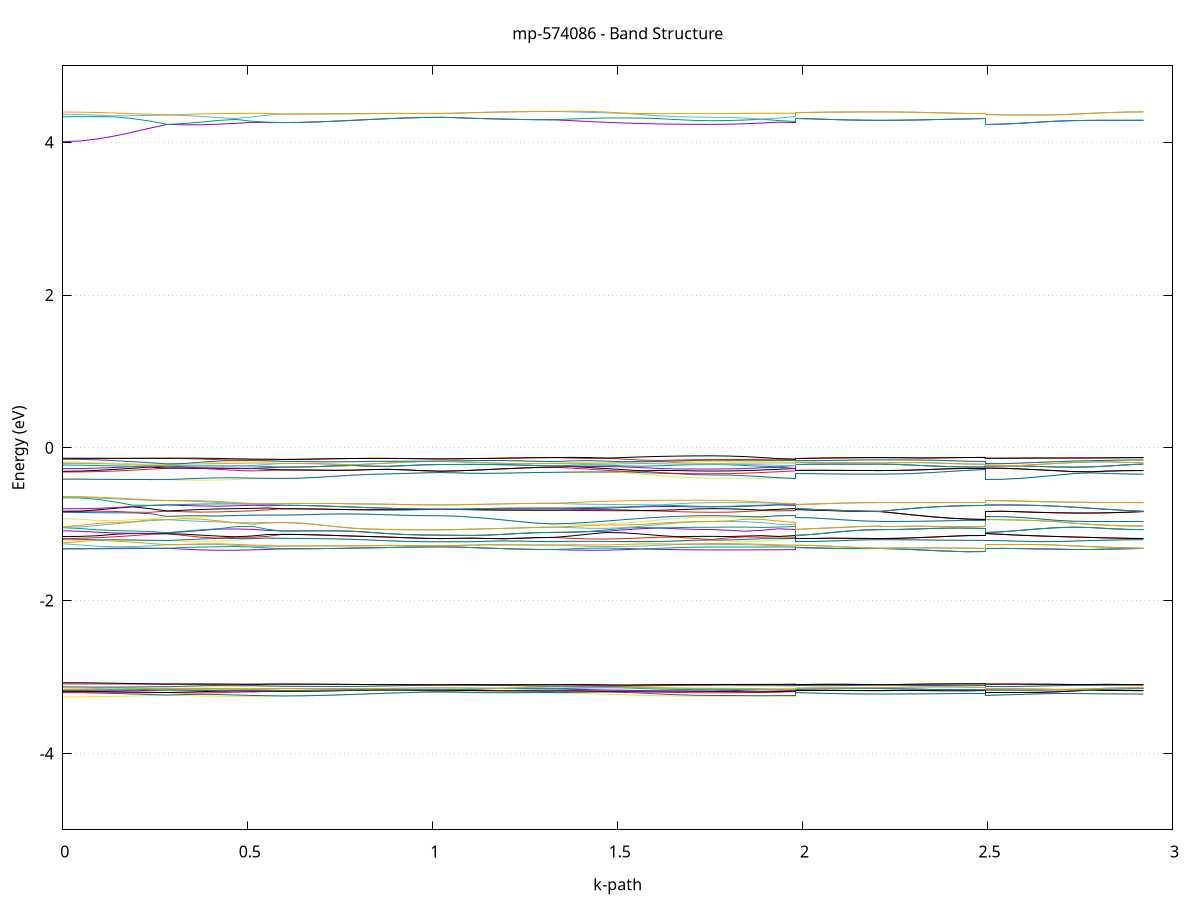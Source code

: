 set title 'mp-574086 - Band Structure'
set xlabel 'k-path'
set ylabel 'Energy (eV)'
set grid y
set yrange [-5:5]
set terminal png size 800,600
set output 'mp-574086_bands_gnuplot.png'
plot '-' using 1:2 with lines notitle, '-' using 1:2 with lines notitle, '-' using 1:2 with lines notitle, '-' using 1:2 with lines notitle, '-' using 1:2 with lines notitle, '-' using 1:2 with lines notitle, '-' using 1:2 with lines notitle, '-' using 1:2 with lines notitle, '-' using 1:2 with lines notitle, '-' using 1:2 with lines notitle, '-' using 1:2 with lines notitle, '-' using 1:2 with lines notitle, '-' using 1:2 with lines notitle, '-' using 1:2 with lines notitle, '-' using 1:2 with lines notitle, '-' using 1:2 with lines notitle, '-' using 1:2 with lines notitle, '-' using 1:2 with lines notitle, '-' using 1:2 with lines notitle, '-' using 1:2 with lines notitle, '-' using 1:2 with lines notitle, '-' using 1:2 with lines notitle, '-' using 1:2 with lines notitle, '-' using 1:2 with lines notitle, '-' using 1:2 with lines notitle, '-' using 1:2 with lines notitle, '-' using 1:2 with lines notitle, '-' using 1:2 with lines notitle, '-' using 1:2 with lines notitle, '-' using 1:2 with lines notitle, '-' using 1:2 with lines notitle, '-' using 1:2 with lines notitle, '-' using 1:2 with lines notitle, '-' using 1:2 with lines notitle, '-' using 1:2 with lines notitle, '-' using 1:2 with lines notitle, '-' using 1:2 with lines notitle, '-' using 1:2 with lines notitle, '-' using 1:2 with lines notitle, '-' using 1:2 with lines notitle, '-' using 1:2 with lines notitle, '-' using 1:2 with lines notitle, '-' using 1:2 with lines notitle, '-' using 1:2 with lines notitle, '-' using 1:2 with lines notitle, '-' using 1:2 with lines notitle, '-' using 1:2 with lines notitle, '-' using 1:2 with lines notitle, '-' using 1:2 with lines notitle, '-' using 1:2 with lines notitle, '-' using 1:2 with lines notitle, '-' using 1:2 with lines notitle, '-' using 1:2 with lines notitle, '-' using 1:2 with lines notitle, '-' using 1:2 with lines notitle, '-' using 1:2 with lines notitle, '-' using 1:2 with lines notitle, '-' using 1:2 with lines notitle, '-' using 1:2 with lines notitle, '-' using 1:2 with lines notitle, '-' using 1:2 with lines notitle, '-' using 1:2 with lines notitle, '-' using 1:2 with lines notitle, '-' using 1:2 with lines notitle, '-' using 1:2 with lines notitle, '-' using 1:2 with lines notitle, '-' using 1:2 with lines notitle, '-' using 1:2 with lines notitle, '-' using 1:2 with lines notitle, '-' using 1:2 with lines notitle, '-' using 1:2 with lines notitle, '-' using 1:2 with lines notitle, '-' using 1:2 with lines notitle, '-' using 1:2 with lines notitle, '-' using 1:2 with lines notitle, '-' using 1:2 with lines notitle, '-' using 1:2 with lines notitle, '-' using 1:2 with lines notitle, '-' using 1:2 with lines notitle, '-' using 1:2 with lines notitle, '-' using 1:2 with lines notitle, '-' using 1:2 with lines notitle, '-' using 1:2 with lines notitle, '-' using 1:2 with lines notitle, '-' using 1:2 with lines notitle, '-' using 1:2 with lines notitle, '-' using 1:2 with lines notitle, '-' using 1:2 with lines notitle, '-' using 1:2 with lines notitle, '-' using 1:2 with lines notitle, '-' using 1:2 with lines notitle, '-' using 1:2 with lines notitle, '-' using 1:2 with lines notitle, '-' using 1:2 with lines notitle, '-' using 1:2 with lines notitle, '-' using 1:2 with lines notitle, '-' using 1:2 with lines notitle, '-' using 1:2 with lines notitle, '-' using 1:2 with lines notitle, '-' using 1:2 with lines notitle, '-' using 1:2 with lines notitle, '-' using 1:2 with lines notitle, '-' using 1:2 with lines notitle, '-' using 1:2 with lines notitle, '-' using 1:2 with lines notitle, '-' using 1:2 with lines notitle, '-' using 1:2 with lines notitle, '-' using 1:2 with lines notitle, '-' using 1:2 with lines notitle, '-' using 1:2 with lines notitle, '-' using 1:2 with lines notitle, '-' using 1:2 with lines notitle, '-' using 1:2 with lines notitle, '-' using 1:2 with lines notitle, '-' using 1:2 with lines notitle, '-' using 1:2 with lines notitle, '-' using 1:2 with lines notitle, '-' using 1:2 with lines notitle, '-' using 1:2 with lines notitle, '-' using 1:2 with lines notitle, '-' using 1:2 with lines notitle, '-' using 1:2 with lines notitle, '-' using 1:2 with lines notitle, '-' using 1:2 with lines notitle, '-' using 1:2 with lines notitle, '-' using 1:2 with lines notitle, '-' using 1:2 with lines notitle, '-' using 1:2 with lines notitle
0.000000 -14.223235
0.047163 -14.222635
0.094325 -14.220935
0.141488 -14.218035
0.188651 -14.214335
0.235814 -14.209835
0.282976 -14.204835
0.282976 -14.204835
0.328996 -14.204935
0.375017 -14.204135
0.421037 -14.202535
0.467057 -14.200235
0.513077 -14.197435
0.513077 -14.197435
0.553220 -14.197735
0.593362 -14.197535
0.593362 -14.197535
0.640918 -14.197335
0.688473 -14.196535
0.736029 -14.195235
0.783585 -14.193735
0.831140 -14.192135
0.878696 -14.190535
0.926252 -14.189235
0.973807 -14.188435
1.021363 -14.188135
1.021363 -14.188135
1.061506 -14.188135
1.101648 -14.188235
1.101648 -14.188235
1.146725 -14.188435
1.191802 -14.188735
1.236878 -14.189035
1.281955 -14.189335
1.327032 -14.189435
1.327032 -14.189435
1.374588 -14.190935
1.422143 -14.193035
1.469699 -14.195435
1.517255 -14.198035
1.564810 -14.200535
1.612366 -14.202835
1.659922 -14.204535
1.707477 -14.205635
1.755033 -14.206035
1.755033 -14.206035
1.800110 -14.205635
1.845187 -14.204335
1.890263 -14.202335
1.935340 -14.199735
1.980417 -14.197435
1.980417 -14.188235
2.026437 -14.188535
2.072457 -14.189035
2.118478 -14.189535
2.164498 -14.189835
2.210518 -14.189935
2.210518 -14.189935
2.257681 -14.190135
2.304843 -14.190635
2.352006 -14.191235
2.399169 -14.191735
2.446331 -14.192135
2.493494 -14.192335
2.493494 -14.204835
2.541050 -14.204435
2.588605 -14.203335
2.636161 -14.201535
2.683717 -14.199235
2.731272 -14.196735
2.778828 -14.194235
2.826384 -14.192035
2.873940 -14.190535
2.921495 -14.189935
e
0.000000 -14.182735
0.047163 -14.182535
0.094325 -14.185235
0.141488 -14.189535
0.188651 -14.194435
0.235814 -14.199635
0.282976 -14.204835
0.282976 -14.204835
0.328996 -14.203935
0.375017 -14.202235
0.421037 -14.199835
0.467057 -14.197135
0.513077 -14.196535
0.513077 -14.196535
0.553220 -14.197035
0.593362 -14.197535
0.593362 -14.197535
0.640918 -14.197335
0.688473 -14.196535
0.736029 -14.195235
0.783585 -14.193735
0.831140 -14.192135
0.878696 -14.190535
0.926252 -14.189235
0.973807 -14.188435
1.021363 -14.188135
1.021363 -14.188135
1.061506 -14.188135
1.101648 -14.188235
1.101648 -14.188235
1.146725 -14.188435
1.191802 -14.188735
1.236878 -14.189035
1.281955 -14.189335
1.327032 -14.189435
1.327032 -14.189435
1.374588 -14.188735
1.422143 -14.189035
1.469699 -14.190435
1.517255 -14.192735
1.564810 -14.195235
1.612366 -14.197535
1.659922 -14.199335
1.707477 -14.200535
1.755033 -14.200935
1.755033 -14.200935
1.800110 -14.200535
1.845187 -14.199435
1.890263 -14.197635
1.935340 -14.195335
1.980417 -14.196535
1.980417 -14.188235
2.026437 -14.188535
2.072457 -14.189035
2.118478 -14.189535
2.164498 -14.189835
2.210518 -14.189935
2.210518 -14.189935
2.257681 -14.190135
2.304843 -14.190635
2.352006 -14.191235
2.399169 -14.191735
2.446331 -14.192135
2.493494 -14.192335
2.493494 -14.204835
2.541050 -14.204435
2.588605 -14.203335
2.636161 -14.201535
2.683717 -14.199235
2.731272 -14.196735
2.778828 -14.194235
2.826384 -14.192035
2.873940 -14.190535
2.921495 -14.189935
e
0.000000 -14.180535
0.047163 -14.181935
0.094325 -14.181835
0.141488 -14.180835
0.188651 -14.179535
0.235814 -14.178035
0.282976 -14.176535
0.282976 -14.176535
0.328996 -14.179035
0.375017 -14.182335
0.421037 -14.186235
0.467057 -14.190535
0.513077 -14.192535
0.513077 -14.192535
0.553220 -14.188435
0.593362 -14.184135
0.593362 -14.184135
0.640918 -14.183935
0.688473 -14.183335
0.736029 -14.182435
0.783585 -14.181435
0.831140 -14.180235
0.878696 -14.179135
0.926252 -14.178235
0.973807 -14.177735
1.021363 -14.177535
1.021363 -14.177535
1.061506 -14.177535
1.101648 -14.177435
1.101648 -14.177435
1.146725 -14.177235
1.191802 -14.176935
1.236878 -14.176635
1.281955 -14.176335
1.327032 -14.176235
1.327032 -14.176235
1.374588 -14.178435
1.422143 -14.180435
1.469699 -14.181935
1.517255 -14.183035
1.564810 -14.183935
1.612366 -14.184635
1.659922 -14.185335
1.707477 -14.185735
1.755033 -14.185835
1.755033 -14.185835
1.800110 -14.186435
1.845187 -14.188035
1.890263 -14.190535
1.935340 -14.193735
1.980417 -14.192535
1.980417 -14.177435
2.026437 -14.177135
2.072457 -14.176635
2.118478 -14.176135
2.164498 -14.175835
2.210518 -14.175735
2.210518 -14.175735
2.257681 -14.175535
2.304843 -14.175035
2.352006 -14.174435
2.399169 -14.173835
2.446331 -14.173435
2.493494 -14.173335
2.493494 -14.176535
2.541050 -14.176435
2.588605 -14.176235
2.636161 -14.175935
2.683717 -14.175635
2.731272 -14.175435
2.778828 -14.175335
2.826384 -14.175435
2.873940 -14.175635
2.921495 -14.175735
e
0.000000 -14.175335
0.047163 -14.174835
0.094325 -14.174035
0.141488 -14.173935
0.188651 -14.174335
0.235814 -14.175235
0.282976 -14.176535
0.282976 -14.176535
0.328996 -14.174935
0.375017 -14.174235
0.421037 -14.174435
0.467057 -14.175335
0.513077 -14.176935
0.513077 -14.176935
0.553220 -14.180235
0.593362 -14.184135
0.593362 -14.184135
0.640918 -14.183935
0.688473 -14.183335
0.736029 -14.182435
0.783585 -14.181435
0.831140 -14.180235
0.878696 -14.179135
0.926252 -14.178235
0.973807 -14.177735
1.021363 -14.177535
1.021363 -14.177535
1.061506 -14.177535
1.101648 -14.177435
1.101648 -14.177435
1.146725 -14.177235
1.191802 -14.176935
1.236878 -14.176635
1.281955 -14.176335
1.327032 -14.176235
1.327032 -14.176235
1.374588 -14.174235
1.422143 -14.172635
1.469699 -14.171435
1.517255 -14.170635
1.564810 -14.170135
1.612366 -14.169935
1.659922 -14.169835
1.707477 -14.169835
1.755033 -14.169835
1.755033 -14.169835
1.800110 -14.170235
1.845187 -14.171135
1.890263 -14.172635
1.935340 -14.174535
1.980417 -14.176935
1.980417 -14.177435
2.026437 -14.177135
2.072457 -14.176635
2.118478 -14.176135
2.164498 -14.175835
2.210518 -14.175735
2.210518 -14.175735
2.257681 -14.175535
2.304843 -14.175035
2.352006 -14.174435
2.399169 -14.173835
2.446331 -14.173435
2.493494 -14.173335
2.493494 -14.176535
2.541050 -14.176435
2.588605 -14.176235
2.636161 -14.175935
2.683717 -14.175635
2.731272 -14.175435
2.778828 -14.175335
2.826384 -14.175435
2.873940 -14.175635
2.921495 -14.175735
e
0.000000 -13.301935
0.047163 -13.301835
0.094325 -13.301235
0.141488 -13.300435
0.188651 -13.299435
0.235814 -13.298335
0.282976 -13.297235
0.282976 -13.297235
0.328996 -13.297035
0.375017 -13.296135
0.421037 -13.294635
0.467057 -13.293635
0.513077 -13.294635
0.513077 -13.294635
0.553220 -13.293135
0.593362 -13.291835
0.593362 -13.291835
0.640918 -13.292035
0.688473 -13.292635
0.736029 -13.293835
0.783585 -13.295635
0.831140 -13.297835
0.878696 -13.300135
0.926252 -13.302035
0.973807 -13.303335
1.021363 -13.303835
1.021363 -13.303835
1.061506 -13.303835
1.101648 -13.304035
1.101648 -13.304035
1.146725 -13.303935
1.191802 -13.303635
1.236878 -13.303235
1.281955 -13.302835
1.327032 -13.302635
1.327032 -13.302635
1.374588 -13.302235
1.422143 -13.301135
1.469699 -13.300235
1.517255 -13.300835
1.564810 -13.302135
1.612366 -13.303335
1.659922 -13.304235
1.707477 -13.304835
1.755033 -13.305035
1.755033 -13.305035
1.800110 -13.304535
1.845187 -13.303135
1.890263 -13.300835
1.935340 -13.297935
1.980417 -13.294635
1.980417 -13.304035
2.026437 -13.304035
2.072457 -13.303635
2.118478 -13.303135
2.164498 -13.302635
2.210518 -13.302435
2.210518 -13.302435
2.257681 -13.302235
2.304843 -13.301435
2.352006 -13.300235
2.399169 -13.298935
2.446331 -13.297735
2.493494 -13.297235
2.493494 -13.297235
2.541050 -13.297135
2.588605 -13.296735
2.636161 -13.296435
2.683717 -13.296635
2.731272 -13.297735
2.778828 -13.299435
2.826384 -13.301035
2.873940 -13.302135
2.921495 -13.302435
e
0.000000 -13.298635
0.047163 -13.298435
0.094325 -13.297735
0.141488 -13.296935
0.188651 -13.296335
0.235814 -13.296535
0.282976 -13.297235
0.282976 -13.297235
0.328996 -13.296735
0.375017 -13.295635
0.421037 -13.294235
0.467057 -13.292635
0.513077 -13.290435
0.513077 -13.290435
0.553220 -13.290835
0.593362 -13.291835
0.593362 -13.291835
0.640918 -13.292035
0.688473 -13.292635
0.736029 -13.293835
0.783585 -13.295635
0.831140 -13.297835
0.878696 -13.300135
0.926252 -13.302035
0.973807 -13.303335
1.021363 -13.303835
1.021363 -13.303835
1.061506 -13.303835
1.101648 -13.304035
1.101648 -13.304035
1.146725 -13.303935
1.191802 -13.303635
1.236878 -13.303235
1.281955 -13.302835
1.327032 -13.302635
1.327032 -13.302635
1.374588 -13.301935
1.422143 -13.300335
1.469699 -13.297835
1.517255 -13.294735
1.564810 -13.291635
1.612366 -13.288935
1.659922 -13.287935
1.707477 -13.288135
1.755033 -13.288235
1.755033 -13.288235
1.800110 -13.288035
1.845187 -13.287435
1.890263 -13.286935
1.935340 -13.288235
1.980417 -13.290435
1.980417 -13.304035
2.026437 -13.304035
2.072457 -13.303635
2.118478 -13.303135
2.164498 -13.302635
2.210518 -13.302435
2.210518 -13.302435
2.257681 -13.302235
2.304843 -13.301435
2.352006 -13.300235
2.399169 -13.298935
2.446331 -13.297735
2.493494 -13.297235
2.493494 -13.297235
2.541050 -13.297135
2.588605 -13.296735
2.636161 -13.296435
2.683717 -13.296635
2.731272 -13.297735
2.778828 -13.299435
2.826384 -13.301035
2.873940 -13.302135
2.921495 -13.302435
e
0.000000 -13.290235
0.047163 -13.289935
0.094325 -13.289335
0.141488 -13.288635
0.188651 -13.287835
0.235814 -13.286235
0.282976 -13.284035
0.282976 -13.284035
0.328996 -13.285635
0.375017 -13.287335
0.421037 -13.288835
0.467057 -13.288935
0.513077 -13.287135
0.513077 -13.287135
0.553220 -13.285835
0.593362 -13.284135
0.593362 -13.284135
0.640918 -13.284135
0.688473 -13.284335
0.736029 -13.284935
0.783585 -13.286435
0.831140 -13.288435
0.878696 -13.290535
0.926252 -13.292235
0.973807 -13.293435
1.021363 -13.293835
1.021363 -13.293835
1.061506 -13.293535
1.101648 -13.292735
1.101648 -13.292735
1.146725 -13.292035
1.191802 -13.291335
1.236878 -13.290835
1.281955 -13.290735
1.327032 -13.290735
1.327032 -13.290735
1.374588 -13.292835
1.422143 -13.294635
1.469699 -13.295235
1.517255 -13.293435
1.564810 -13.290435
1.612366 -13.287435
1.659922 -13.284935
1.707477 -13.283635
1.755033 -13.283235
1.755033 -13.283235
1.800110 -13.283735
1.845187 -13.284835
1.890263 -13.286335
1.935340 -13.286735
1.980417 -13.287135
1.980417 -13.292735
2.026437 -13.292135
2.072457 -13.291635
2.118478 -13.291535
2.164498 -13.291835
2.210518 -13.292035
2.210518 -13.292035
2.257681 -13.291935
2.304843 -13.291535
2.352006 -13.291035
2.399169 -13.290435
2.446331 -13.289835
2.493494 -13.289435
2.493494 -13.284035
2.541050 -13.284535
2.588605 -13.285835
2.636161 -13.287435
2.683717 -13.288635
2.731272 -13.289135
2.778828 -13.289635
2.826384 -13.290735
2.873940 -13.291635
2.921495 -13.292035
e
0.000000 -13.285335
0.047163 -13.285235
0.094325 -13.284535
0.141488 -13.282935
0.188651 -13.280235
0.235814 -13.281635
0.282976 -13.284035
0.282976 -13.284035
0.328996 -13.282635
0.375017 -13.281235
0.421037 -13.279935
0.467057 -13.279035
0.513077 -13.279835
0.513077 -13.279835
0.553220 -13.282035
0.593362 -13.284135
0.593362 -13.284135
0.640918 -13.284135
0.688473 -13.284335
0.736029 -13.284935
0.783585 -13.286435
0.831140 -13.288435
0.878696 -13.290535
0.926252 -13.292235
0.973807 -13.293435
1.021363 -13.293835
1.021363 -13.293835
1.061506 -13.293535
1.101648 -13.292735
1.101648 -13.292735
1.146725 -13.292035
1.191802 -13.291335
1.236878 -13.290835
1.281955 -13.290735
1.327032 -13.290735
1.327032 -13.290735
1.374588 -13.288535
1.422143 -13.286535
1.469699 -13.284735
1.517255 -13.283535
1.564810 -13.283635
1.612366 -13.284135
1.659922 -13.283435
1.707477 -13.282035
1.755033 -13.281435
1.755033 -13.281435
1.800110 -13.281135
1.845187 -13.280535
1.890263 -13.279935
1.935340 -13.279635
1.980417 -13.279835
1.980417 -13.292735
2.026437 -13.292135
2.072457 -13.291635
2.118478 -13.291535
2.164498 -13.291835
2.210518 -13.292035
2.210518 -13.292035
2.257681 -13.291935
2.304843 -13.291535
2.352006 -13.291035
2.399169 -13.290435
2.446331 -13.289835
2.493494 -13.289435
2.493494 -13.284035
2.541050 -13.284535
2.588605 -13.285835
2.636161 -13.287435
2.683717 -13.288635
2.731272 -13.289135
2.778828 -13.289635
2.826384 -13.290735
2.873940 -13.291635
2.921495 -13.292035
e
0.000000 -13.281935
0.047163 -13.281635
0.094325 -13.280835
0.141488 -13.279735
0.188651 -13.279135
0.235814 -13.277435
0.282976 -13.275435
0.282976 -13.275435
0.328996 -13.276435
0.375017 -13.277235
0.421037 -13.277635
0.467057 -13.277835
0.513077 -13.277935
0.513077 -13.277935
0.553220 -13.277135
0.593362 -13.276335
0.593362 -13.276335
0.640918 -13.276535
0.688473 -13.277135
0.736029 -13.278835
0.783585 -13.280235
0.831140 -13.280735
0.878696 -13.280935
0.926252 -13.280835
0.973807 -13.280635
1.021363 -13.280635
1.021363 -13.280635
1.061506 -13.281435
1.101648 -13.282335
1.101648 -13.282335
1.146725 -13.283135
1.191802 -13.283835
1.236878 -13.284335
1.281955 -13.284435
1.327032 -13.284435
1.327032 -13.284435
1.374588 -13.284935
1.422143 -13.284835
1.469699 -13.284235
1.517255 -13.283235
1.564810 -13.282235
1.612366 -13.281335
1.659922 -13.280435
1.707477 -13.279535
1.755033 -13.279135
1.755033 -13.279135
1.800110 -13.279335
1.845187 -13.279535
1.890263 -13.279635
1.935340 -13.279035
1.980417 -13.277935
1.980417 -13.282335
2.026437 -13.282635
2.072457 -13.282635
2.118478 -13.282035
2.164498 -13.281135
2.210518 -13.280535
2.210518 -13.280535
2.257681 -13.280735
2.304843 -13.281335
2.352006 -13.282335
2.399169 -13.283735
2.446331 -13.285235
2.493494 -13.286035
2.493494 -13.275435
2.541050 -13.275635
2.588605 -13.276635
2.636161 -13.278635
2.683717 -13.280835
2.731272 -13.282735
2.778828 -13.283435
2.826384 -13.282635
2.873940 -13.281335
2.921495 -13.280535
e
0.000000 -13.273535
0.047163 -13.273935
0.094325 -13.275135
0.141488 -13.276935
0.188651 -13.278335
0.235814 -13.276335
0.282976 -13.275435
0.282976 -13.275435
0.328996 -13.274335
0.375017 -13.274435
0.421037 -13.274835
0.467057 -13.275135
0.513077 -13.275235
0.513077 -13.275235
0.553220 -13.275735
0.593362 -13.276335
0.593362 -13.276335
0.640918 -13.276535
0.688473 -13.277135
0.736029 -13.278835
0.783585 -13.280235
0.831140 -13.280735
0.878696 -13.280935
0.926252 -13.280835
0.973807 -13.280635
1.021363 -13.280635
1.021363 -13.280635
1.061506 -13.281435
1.101648 -13.282335
1.101648 -13.282335
1.146725 -13.283135
1.191802 -13.283835
1.236878 -13.284335
1.281955 -13.284435
1.327032 -13.284435
1.327032 -13.284435
1.374588 -13.283335
1.422143 -13.281935
1.469699 -13.280435
1.517255 -13.279635
1.564810 -13.279435
1.612366 -13.278735
1.659922 -13.278135
1.707477 -13.278035
1.755033 -13.278135
1.755033 -13.278135
1.800110 -13.277735
1.845187 -13.277135
1.890263 -13.276835
1.935340 -13.276335
1.980417 -13.275235
1.980417 -13.282335
2.026437 -13.282635
2.072457 -13.282635
2.118478 -13.282035
2.164498 -13.281135
2.210518 -13.280535
2.210518 -13.280535
2.257681 -13.280735
2.304843 -13.281335
2.352006 -13.282335
2.399169 -13.283735
2.446331 -13.285235
2.493494 -13.286035
2.493494 -13.275435
2.541050 -13.275635
2.588605 -13.276635
2.636161 -13.278635
2.683717 -13.280835
2.731272 -13.282735
2.778828 -13.283435
2.826384 -13.282635
2.873940 -13.281335
2.921495 -13.280535
e
0.000000 -13.269635
0.047163 -13.269735
0.094325 -13.269935
0.141488 -13.270835
0.188651 -13.272135
0.235814 -13.273635
0.282976 -13.273235
0.282976 -13.273235
0.328996 -13.273935
0.375017 -13.273535
0.421037 -13.272935
0.467057 -13.273735
0.513077 -13.275035
0.513077 -13.275035
0.553220 -13.274335
0.593362 -13.273535
0.593362 -13.273535
0.640918 -13.274535
0.688473 -13.276435
0.736029 -13.277335
0.783585 -13.277835
0.831140 -13.278235
0.878696 -13.278535
0.926252 -13.278835
0.973807 -13.279035
1.021363 -13.279135
1.021363 -13.279135
1.061506 -13.278135
1.101648 -13.276735
1.101648 -13.276735
1.146725 -13.275635
1.191802 -13.274635
1.236878 -13.273635
1.281955 -13.272735
1.327032 -13.272335
1.327032 -13.272335
1.374588 -13.272835
1.422143 -13.274235
1.469699 -13.276335
1.517255 -13.277135
1.564810 -13.276535
1.612366 -13.276335
1.659922 -13.276535
1.707477 -13.276535
1.755033 -13.276435
1.755033 -13.276435
1.800110 -13.276535
1.845187 -13.276435
1.890263 -13.275435
1.935340 -13.274335
1.980417 -13.275035
1.980417 -13.276735
2.026437 -13.276035
2.072457 -13.275535
2.118478 -13.275535
2.164498 -13.275935
2.210518 -13.276235
2.210518 -13.276235
2.257681 -13.276535
2.304843 -13.277535
2.352006 -13.278835
2.399169 -13.279935
2.446331 -13.280635
2.493494 -13.280835
2.493494 -13.273235
2.541050 -13.273635
2.588605 -13.274135
2.636161 -13.274135
2.683717 -13.273935
2.731272 -13.273735
2.778828 -13.273935
2.826384 -13.274535
2.873940 -13.275635
2.921495 -13.276235
e
0.000000 -13.268835
0.047163 -13.269135
0.094325 -13.269835
0.141488 -13.269935
0.188651 -13.269835
0.235814 -13.270135
0.282976 -13.273235
0.282976 -13.273235
0.328996 -13.272335
0.375017 -13.271635
0.421037 -13.271835
0.467057 -13.272135
0.513077 -13.272735
0.513077 -13.272735
0.553220 -13.272735
0.593362 -13.273535
0.593362 -13.273535
0.640918 -13.274535
0.688473 -13.276435
0.736029 -13.277335
0.783585 -13.277835
0.831140 -13.278235
0.878696 -13.278535
0.926252 -13.278835
0.973807 -13.279035
1.021363 -13.279135
1.021363 -13.279135
1.061506 -13.278135
1.101648 -13.276735
1.101648 -13.276735
1.146725 -13.275635
1.191802 -13.274635
1.236878 -13.273635
1.281955 -13.272735
1.327032 -13.272335
1.327032 -13.272335
1.374588 -13.271835
1.422143 -13.273335
1.469699 -13.273535
1.517255 -13.273435
1.564810 -13.272835
1.612366 -13.272535
1.659922 -13.271935
1.707477 -13.271435
1.755033 -13.271335
1.755033 -13.271335
1.800110 -13.271535
1.845187 -13.272235
1.890263 -13.273235
1.935340 -13.274235
1.980417 -13.272735
1.980417 -13.276735
2.026437 -13.276035
2.072457 -13.275535
2.118478 -13.275535
2.164498 -13.275935
2.210518 -13.276235
2.210518 -13.276235
2.257681 -13.276535
2.304843 -13.277535
2.352006 -13.278835
2.399169 -13.279935
2.446331 -13.280635
2.493494 -13.280835
2.493494 -13.273235
2.541050 -13.273635
2.588605 -13.274135
2.636161 -13.274135
2.683717 -13.273935
2.731272 -13.273735
2.778828 -13.273935
2.826384 -13.274535
2.873940 -13.275635
2.921495 -13.276235
e
0.000000 -13.268635
0.047163 -13.268435
0.094325 -13.268335
0.141488 -13.268335
0.188651 -13.268635
0.235814 -13.269535
0.282976 -13.269135
0.282976 -13.269135
0.328996 -13.269535
0.375017 -13.270235
0.421037 -13.270935
0.467057 -13.271835
0.513077 -13.271835
0.513077 -13.271835
0.553220 -13.272135
0.593362 -13.271335
0.593362 -13.271335
0.640918 -13.271135
0.688473 -13.270835
0.736029 -13.270435
0.783585 -13.269835
0.831140 -13.268835
0.878696 -13.267535
0.926252 -13.265935
0.973807 -13.264335
1.021363 -13.263235
1.021363 -13.263235
1.061506 -13.263335
1.101648 -13.263935
1.101648 -13.263935
1.146725 -13.264835
1.191802 -13.266035
1.236878 -13.267335
1.281955 -13.268535
1.327032 -13.269135
1.327032 -13.269135
1.374588 -13.271635
1.422143 -13.271535
1.469699 -13.271735
1.517255 -13.272335
1.564810 -13.272735
1.612366 -13.271535
1.659922 -13.269935
1.707477 -13.268335
1.755033 -13.267535
1.755033 -13.267535
1.800110 -13.267635
1.845187 -13.268135
1.890263 -13.268935
1.935340 -13.270235
1.980417 -13.271835
1.980417 -13.263935
2.026437 -13.264335
2.072457 -13.264835
2.118478 -13.265335
2.164498 -13.265635
2.210518 -13.265735
2.210518 -13.265735
2.257681 -13.266235
2.304843 -13.266735
2.352006 -13.267035
2.399169 -13.267235
2.446331 -13.267335
2.493494 -13.267335
2.493494 -13.269135
2.541050 -13.268835
2.588605 -13.268235
2.636161 -13.267735
2.683717 -13.267535
2.731272 -13.267535
2.778828 -13.267535
2.826384 -13.267135
2.873940 -13.266435
2.921495 -13.265735
e
0.000000 -13.265935
0.047163 -13.265535
0.094325 -13.264735
0.141488 -13.264435
0.188651 -13.266735
0.235814 -13.268535
0.282976 -13.269135
0.282976 -13.269135
0.328996 -13.268735
0.375017 -13.267935
0.421037 -13.267035
0.467057 -13.268535
0.513077 -13.269135
0.513077 -13.269135
0.553220 -13.270335
0.593362 -13.271335
0.593362 -13.271335
0.640918 -13.271135
0.688473 -13.270835
0.736029 -13.270435
0.783585 -13.269835
0.831140 -13.268835
0.878696 -13.267535
0.926252 -13.265935
0.973807 -13.264335
1.021363 -13.263235
1.021363 -13.263235
1.061506 -13.263335
1.101648 -13.263935
1.101648 -13.263935
1.146725 -13.264835
1.191802 -13.266035
1.236878 -13.267335
1.281955 -13.268535
1.327032 -13.269135
1.327032 -13.269135
1.374588 -13.266735
1.422143 -13.265435
1.469699 -13.265935
1.517255 -13.265935
1.564810 -13.265535
1.612366 -13.265135
1.659922 -13.264835
1.707477 -13.264635
1.755033 -13.264835
1.755033 -13.264835
1.800110 -13.264735
1.845187 -13.265435
1.890263 -13.266435
1.935340 -13.267735
1.980417 -13.269135
1.980417 -13.263935
2.026437 -13.264335
2.072457 -13.264835
2.118478 -13.265335
2.164498 -13.265635
2.210518 -13.265735
2.210518 -13.265735
2.257681 -13.266235
2.304843 -13.266735
2.352006 -13.267035
2.399169 -13.267235
2.446331 -13.267335
2.493494 -13.267335
2.493494 -13.269135
2.541050 -13.268835
2.588605 -13.268235
2.636161 -13.267735
2.683717 -13.267535
2.731272 -13.267535
2.778828 -13.267535
2.826384 -13.267135
2.873940 -13.266435
2.921495 -13.265735
e
0.000000 -13.261135
0.047163 -13.261535
0.094325 -13.262635
0.141488 -13.263635
0.188651 -13.262335
0.235814 -13.260835
0.282976 -13.259135
0.282976 -13.259135
0.328996 -13.261235
0.375017 -13.263735
0.421037 -13.265835
0.467057 -13.264135
0.513077 -13.261935
0.513077 -13.261935
0.553220 -13.261435
0.593362 -13.260735
0.593362 -13.260735
0.640918 -13.260335
0.688473 -13.259435
0.736029 -13.258535
0.783585 -13.258035
0.831140 -13.258035
0.878696 -13.258535
0.926252 -13.259435
0.973807 -13.260735
1.021363 -13.261735
1.021363 -13.261735
1.061506 -13.261835
1.101648 -13.262335
1.101648 -13.262335
1.146725 -13.262535
1.191802 -13.262735
1.236878 -13.262935
1.281955 -13.263035
1.327032 -13.263035
1.327032 -13.263035
1.374588 -13.264435
1.422143 -13.264835
1.469699 -13.263535
1.517255 -13.262735
1.564810 -13.262535
1.612366 -13.262735
1.659922 -13.263435
1.707477 -13.264335
1.755033 -13.264535
1.755033 -13.264535
1.800110 -13.264535
1.845187 -13.263735
1.890263 -13.262535
1.935340 -13.261235
1.980417 -13.261935
1.980417 -13.262335
2.026437 -13.263135
2.072457 -13.263835
2.118478 -13.264535
2.164498 -13.265035
2.210518 -13.265235
2.210518 -13.265235
2.257681 -13.264535
2.304843 -13.263535
2.352006 -13.262735
2.399169 -13.262035
2.446331 -13.261535
2.493494 -13.261435
2.493494 -13.259135
2.541050 -13.259235
2.588605 -13.259435
2.636161 -13.259835
2.683717 -13.260435
2.731272 -13.261235
2.778828 -13.262235
2.826384 -13.263335
2.873940 -13.264335
2.921495 -13.265235
e
0.000000 -13.251535
0.047163 -13.251835
0.094325 -13.252735
0.141488 -13.254135
0.188651 -13.255735
0.235814 -13.257435
0.282976 -13.259135
0.282976 -13.259135
0.328996 -13.257835
0.375017 -13.257335
0.421037 -13.257535
0.467057 -13.258435
0.513077 -13.259835
0.513077 -13.259835
0.553220 -13.260235
0.593362 -13.260735
0.593362 -13.260735
0.640918 -13.260335
0.688473 -13.259435
0.736029 -13.258535
0.783585 -13.258035
0.831140 -13.258035
0.878696 -13.258535
0.926252 -13.259435
0.973807 -13.260735
1.021363 -13.261735
1.021363 -13.261735
1.061506 -13.261835
1.101648 -13.262335
1.101648 -13.262335
1.146725 -13.262535
1.191802 -13.262735
1.236878 -13.262935
1.281955 -13.263035
1.327032 -13.263035
1.327032 -13.263035
1.374588 -13.261535
1.422143 -13.260035
1.469699 -13.258535
1.517255 -13.257435
1.564810 -13.256635
1.612366 -13.256235
1.659922 -13.256335
1.707477 -13.256535
1.755033 -13.256735
1.755033 -13.256735
1.800110 -13.257035
1.845187 -13.257835
1.890263 -13.259035
1.935340 -13.260435
1.980417 -13.259835
1.980417 -13.262335
2.026437 -13.263135
2.072457 -13.263835
2.118478 -13.264535
2.164498 -13.265035
2.210518 -13.265235
2.210518 -13.265235
2.257681 -13.264535
2.304843 -13.263535
2.352006 -13.262735
2.399169 -13.262035
2.446331 -13.261535
2.493494 -13.261435
2.493494 -13.259135
2.541050 -13.259235
2.588605 -13.259435
2.636161 -13.259835
2.683717 -13.260435
2.731272 -13.261235
2.778828 -13.262235
2.826384 -13.263335
2.873940 -13.264335
2.921495 -13.265235
e
0.000000 -6.389835
0.047163 -6.389035
0.094325 -6.386635
0.141488 -6.382735
0.188651 -6.377635
0.235814 -6.371735
0.282976 -6.365335
0.282976 -6.365335
0.328996 -6.365035
0.375017 -6.363535
0.421037 -6.360835
0.467057 -6.357135
0.513077 -6.352835
0.513077 -6.352835
0.553220 -6.350935
0.593362 -6.351035
0.593362 -6.351035
0.640918 -6.350535
0.688473 -6.349035
0.736029 -6.346635
0.783585 -6.343635
0.831140 -6.340435
0.878696 -6.337235
0.926252 -6.334435
0.973807 -6.332235
1.021363 -6.331135
1.021363 -6.331135
1.061506 -6.332335
1.101648 -6.333535
1.101648 -6.333535
1.146725 -6.334935
1.191802 -6.336135
1.236878 -6.337035
1.281955 -6.337635
1.327032 -6.337835
1.327032 -6.337835
1.374588 -6.341035
1.422143 -6.344735
1.469699 -6.348835
1.517255 -6.352935
1.564810 -6.356835
1.612366 -6.360235
1.659922 -6.362835
1.707477 -6.364435
1.755033 -6.365035
1.755033 -6.365035
1.800110 -6.364435
1.845187 -6.362635
1.890263 -6.359835
1.935340 -6.356535
1.980417 -6.352835
1.980417 -6.333535
2.026437 -6.333535
2.072457 -6.333535
2.118478 -6.333435
2.164498 -6.333335
2.210518 -6.333335
2.210518 -6.333335
2.257681 -6.333435
2.304843 -6.333835
2.352006 -6.334235
2.399169 -6.334635
2.446331 -6.334835
2.493494 -6.334935
2.493494 -6.365335
2.541050 -6.364635
2.588605 -6.362435
2.636161 -6.359135
2.683717 -6.354735
2.731272 -6.349835
2.778828 -6.344635
2.826384 -6.339735
2.873940 -6.335435
2.921495 -6.333335
e
0.000000 -6.340035
0.047163 -6.340935
0.094325 -6.343535
0.141488 -6.347535
0.188651 -6.352835
0.235814 -6.358935
0.282976 -6.365335
0.282976 -6.365335
0.328996 -6.364435
0.375017 -6.362235
0.421037 -6.359035
0.467057 -6.355035
0.513077 -6.350335
0.513077 -6.350335
0.553220 -6.350635
0.593362 -6.351035
0.593362 -6.351035
0.640918 -6.350535
0.688473 -6.349035
0.736029 -6.346635
0.783585 -6.343635
0.831140 -6.340435
0.878696 -6.337235
0.926252 -6.334435
0.973807 -6.332235
1.021363 -6.331135
1.021363 -6.331135
1.061506 -6.332335
1.101648 -6.333535
1.101648 -6.333535
1.146725 -6.334935
1.191802 -6.336135
1.236878 -6.337035
1.281955 -6.337635
1.327032 -6.337835
1.327032 -6.337835
1.374588 -6.335535
1.422143 -6.335235
1.469699 -6.339135
1.517255 -6.344435
1.564810 -6.349835
1.612366 -6.354635
1.659922 -6.358435
1.707477 -6.360835
1.755033 -6.361635
1.755033 -6.361635
1.800110 -6.361135
1.845187 -6.359735
1.890263 -6.357235
1.935340 -6.353935
1.980417 -6.350335
1.980417 -6.333535
2.026437 -6.333535
2.072457 -6.333535
2.118478 -6.333435
2.164498 -6.333335
2.210518 -6.333335
2.210518 -6.333335
2.257681 -6.333435
2.304843 -6.333835
2.352006 -6.334235
2.399169 -6.334635
2.446331 -6.334835
2.493494 -6.334935
2.493494 -6.365335
2.541050 -6.364635
2.588605 -6.362435
2.636161 -6.359135
2.683717 -6.354735
2.731272 -6.349835
2.778828 -6.344635
2.826384 -6.339735
2.873940 -6.335435
2.921495 -6.333335
e
0.000000 -6.335535
0.047163 -6.335235
0.094325 -6.334335
0.141488 -6.332835
0.188651 -6.331035
0.235814 -6.328835
0.282976 -6.326635
0.282976 -6.326635
0.328996 -6.329135
0.375017 -6.332835
0.421037 -6.337635
0.467057 -6.343335
0.513077 -6.349635
0.513077 -6.349635
0.553220 -6.346935
0.593362 -6.341535
0.593362 -6.341535
0.640918 -6.341135
0.688473 -6.339935
0.736029 -6.338235
0.783585 -6.336135
0.831140 -6.334035
0.878696 -6.332235
0.926252 -6.330935
0.973807 -6.330435
1.021363 -6.330635
1.021363 -6.330635
1.061506 -6.329535
1.101648 -6.328235
1.101648 -6.328235
1.146725 -6.326735
1.191802 -6.325535
1.236878 -6.324535
1.281955 -6.323935
1.327032 -6.323735
1.327032 -6.323735
1.374588 -6.327235
1.422143 -6.330535
1.469699 -6.331035
1.517255 -6.330835
1.564810 -6.330835
1.612366 -6.331135
1.659922 -6.331435
1.707477 -6.331735
1.755033 -6.331835
1.755033 -6.331835
1.800110 -6.332835
1.845187 -6.335635
1.890263 -6.339635
1.935340 -6.344735
1.980417 -6.349635
1.980417 -6.328235
2.026437 -6.328035
2.072457 -6.328035
2.118478 -6.327935
2.164498 -6.327935
2.210518 -6.327935
2.210518 -6.327935
2.257681 -6.327835
2.304843 -6.327435
2.352006 -6.326935
2.399169 -6.326535
2.446331 -6.326335
2.493494 -6.326235
2.493494 -6.326635
2.541050 -6.326435
2.588605 -6.325835
2.636161 -6.325135
2.683717 -6.324535
2.731272 -6.324135
2.778828 -6.324235
2.826384 -6.325135
2.873940 -6.326735
2.921495 -6.327935
e
0.000000 -6.318135
0.047163 -6.318435
0.094325 -6.319235
0.141488 -6.320535
0.188651 -6.322335
0.235814 -6.324335
0.282976 -6.326635
0.282976 -6.326635
0.328996 -6.325435
0.375017 -6.325635
0.421037 -6.326935
0.467057 -6.329235
0.513077 -6.332135
0.513077 -6.332135
0.553220 -6.336535
0.593362 -6.341535
0.593362 -6.341535
0.640918 -6.341135
0.688473 -6.339935
0.736029 -6.338235
0.783585 -6.336135
0.831140 -6.334035
0.878696 -6.332235
0.926252 -6.330935
0.973807 -6.330435
1.021363 -6.330635
1.021363 -6.330635
1.061506 -6.329535
1.101648 -6.328235
1.101648 -6.328235
1.146725 -6.326735
1.191802 -6.325535
1.236878 -6.324535
1.281955 -6.323935
1.327032 -6.323735
1.327032 -6.323735
1.374588 -6.321135
1.422143 -6.319735
1.469699 -6.319535
1.517255 -6.320235
1.564810 -6.321535
1.612366 -6.323135
1.659922 -6.324635
1.707477 -6.325735
1.755033 -6.326135
1.755033 -6.326135
1.800110 -6.326235
1.845187 -6.326735
1.890263 -6.327935
1.935340 -6.329835
1.980417 -6.332135
1.980417 -6.328235
2.026437 -6.328035
2.072457 -6.328035
2.118478 -6.327935
2.164498 -6.327935
2.210518 -6.327935
2.210518 -6.327935
2.257681 -6.327835
2.304843 -6.327435
2.352006 -6.326935
2.399169 -6.326535
2.446331 -6.326335
2.493494 -6.326235
2.493494 -6.326635
2.541050 -6.326435
2.588605 -6.325935
2.636161 -6.325135
2.683717 -6.324535
2.731272 -6.324135
2.778828 -6.324235
2.826384 -6.325135
2.873940 -6.326735
2.921495 -6.327935
e
0.000000 -3.259935
0.047163 -3.259235
0.094325 -3.256935
0.141488 -3.253335
0.188651 -3.248535
0.235814 -3.242735
0.282976 -3.236235
0.282976 -3.236235
0.328996 -3.242935
0.375017 -3.248435
0.421037 -3.251935
0.467057 -3.253035
0.513077 -3.251735
0.513077 -3.251735
0.553220 -3.250535
0.593362 -3.248135
0.593362 -3.248135
0.640918 -3.246635
0.688473 -3.242435
0.736029 -3.236035
0.783585 -3.228235
0.831140 -3.219935
0.878696 -3.212035
0.926252 -3.204735
0.973807 -3.198735
1.021363 -3.195935
1.021363 -3.195935
1.061506 -3.198635
1.101648 -3.203735
1.101648 -3.203735
1.146725 -3.204735
1.191802 -3.205535
1.236878 -3.205935
1.281955 -3.206035
1.327032 -3.206035
1.327032 -3.206035
1.374588 -3.212035
1.422143 -3.219035
1.469699 -3.226435
1.517255 -3.233735
1.564810 -3.240235
1.612366 -3.245435
1.659922 -3.248735
1.707477 -3.249735
1.755033 -3.249535
1.755033 -3.249535
1.800110 -3.248935
1.845187 -3.247535
1.890263 -3.246835
1.935340 -3.249435
1.980417 -3.251735
1.980417 -3.203735
2.026437 -3.209935
2.072457 -3.215435
2.118478 -3.219435
2.164498 -3.221935
2.210518 -3.222835
2.210518 -3.222835
2.257681 -3.222335
2.304843 -3.221035
2.352006 -3.219235
2.399169 -3.217335
2.446331 -3.215935
2.493494 -3.215335
2.493494 -3.236235
2.541050 -3.234135
2.588605 -3.228435
2.636161 -3.220735
2.683717 -3.216035
2.731272 -3.216335
2.778828 -3.218535
2.826384 -3.220735
2.873940 -3.222235
2.921495 -3.222835
e
0.000000 -3.205135
0.047163 -3.205235
0.094325 -3.208435
0.141488 -3.215235
0.188651 -3.222335
0.235814 -3.229335
0.282976 -3.236235
0.282976 -3.236235
0.328996 -3.229535
0.375017 -3.226435
0.421037 -3.229535
0.467057 -3.235535
0.513077 -3.241835
0.513077 -3.241835
0.553220 -3.245035
0.593362 -3.248135
0.593362 -3.248135
0.640918 -3.246635
0.688473 -3.242435
0.736029 -3.236035
0.783585 -3.228235
0.831140 -3.219935
0.878696 -3.212035
0.926252 -3.204735
0.973807 -3.198735
1.021363 -3.195935
1.021363 -3.195935
1.061506 -3.198635
1.101648 -3.203735
1.101648 -3.203735
1.146725 -3.204735
1.191802 -3.205535
1.236878 -3.205935
1.281955 -3.206035
1.327032 -3.206035
1.327032 -3.206035
1.374588 -3.201235
1.422143 -3.198035
1.469699 -3.196435
1.517255 -3.200335
1.564810 -3.211435
1.612366 -3.222235
1.659922 -3.231835
1.707477 -3.238935
1.755033 -3.242035
1.755033 -3.242035
1.800110 -3.242735
1.845187 -3.244435
1.890263 -3.245635
1.935340 -3.243635
1.980417 -3.241835
1.980417 -3.203735
2.026437 -3.209935
2.072457 -3.215435
2.118478 -3.219435
2.164498 -3.221935
2.210518 -3.222835
2.210518 -3.222835
2.257681 -3.222335
2.304843 -3.221035
2.352006 -3.219235
2.399169 -3.217335
2.446331 -3.215935
2.493494 -3.215335
2.493494 -3.236235
2.541050 -3.234135
2.588605 -3.228435
2.636161 -3.220735
2.683717 -3.216035
2.731272 -3.216335
2.778828 -3.218535
2.826384 -3.220735
2.873940 -3.222235
2.921495 -3.222835
e
0.000000 -3.199535
0.047163 -3.202435
0.094325 -3.205335
0.141488 -3.205635
0.188651 -3.205735
0.235814 -3.205135
0.282976 -3.203435
0.282976 -3.203435
0.328996 -3.207935
0.375017 -3.208835
0.421037 -3.204335
0.467057 -3.198835
0.513077 -3.195135
0.513077 -3.195135
0.553220 -3.190535
0.593362 -3.186335
0.593362 -3.186335
0.640918 -3.185535
0.688473 -3.183235
0.736029 -3.179735
0.783585 -3.175635
0.831140 -3.172335
0.878696 -3.170435
0.926252 -3.173735
0.973807 -3.178535
1.021363 -3.181135
1.021363 -3.181135
1.061506 -3.179335
1.101648 -3.177435
1.101648 -3.177435
1.146725 -3.179135
1.191802 -3.180635
1.236878 -3.181735
1.281955 -3.182435
1.327032 -3.182735
1.327032 -3.182735
1.374588 -3.184635
1.422143 -3.185835
1.469699 -3.190235
1.517255 -3.196135
1.564810 -3.197135
1.612366 -3.199435
1.659922 -3.202735
1.707477 -3.205535
1.755033 -3.206635
1.755033 -3.206635
1.800110 -3.206135
1.845187 -3.204835
1.890263 -3.202435
1.935340 -3.199135
1.980417 -3.195135
1.980417 -3.177435
2.026437 -3.175335
2.072457 -3.175435
2.118478 -3.176635
2.164498 -3.178035
2.210518 -3.178635
2.210518 -3.178635
2.257681 -3.178535
2.304843 -3.178535
2.352006 -3.178735
2.399169 -3.179335
2.446331 -3.180135
2.493494 -3.180435
2.493494 -3.203435
2.541050 -3.203135
2.588605 -3.202535
2.636161 -3.200935
2.683717 -3.194735
2.731272 -3.183035
2.778828 -3.172535
2.826384 -3.175535
2.873940 -3.177835
2.921495 -3.178635
e
0.000000 -3.188435
0.047163 -3.188035
0.094325 -3.189335
0.141488 -3.192535
0.188651 -3.196635
0.235814 -3.200435
0.282976 -3.203435
0.282976 -3.203435
0.328996 -3.197835
0.375017 -3.191835
0.421037 -3.185835
0.467057 -3.182235
0.513077 -3.185335
0.513077 -3.185335
0.553220 -3.182235
0.593362 -3.186335
0.593362 -3.186335
0.640918 -3.185535
0.688473 -3.183235
0.736029 -3.179735
0.783585 -3.175635
0.831140 -3.172335
0.878696 -3.170435
0.926252 -3.173735
0.973807 -3.178535
1.021363 -3.181135
1.021363 -3.181135
1.061506 -3.179335
1.101648 -3.177435
1.101648 -3.177435
1.146725 -3.179135
1.191802 -3.180635
1.236878 -3.181735
1.281955 -3.182435
1.327032 -3.182735
1.327032 -3.182735
1.374588 -3.181435
1.422143 -3.183235
1.469699 -3.186035
1.517255 -3.185635
1.564810 -3.185035
1.612366 -3.184535
1.659922 -3.185835
1.707477 -3.188135
1.755033 -3.188935
1.755033 -3.188935
1.800110 -3.191235
1.845187 -3.193535
1.890263 -3.193435
1.935340 -3.190635
1.980417 -3.185335
1.980417 -3.177435
2.026437 -3.175335
2.072457 -3.175435
2.118478 -3.176635
2.164498 -3.178035
2.210518 -3.178635
2.210518 -3.178635
2.257681 -3.178535
2.304843 -3.178535
2.352006 -3.178735
2.399169 -3.179335
2.446331 -3.180135
2.493494 -3.180435
2.493494 -3.203435
2.541050 -3.203135
2.588605 -3.202535
2.636161 -3.200935
2.683717 -3.194735
2.731272 -3.183035
2.778828 -3.172535
2.826384 -3.175535
2.873940 -3.177835
2.921495 -3.178635
e
0.000000 -3.174535
0.047163 -3.176835
0.094325 -3.179835
0.141488 -3.180735
0.188651 -3.179335
0.235814 -3.175735
0.282976 -3.170535
0.282976 -3.170535
0.328996 -3.172135
0.375017 -3.175135
0.421037 -3.178635
0.467057 -3.181035
0.513077 -3.178435
0.513077 -3.178435
0.553220 -3.181835
0.593362 -3.177035
0.593362 -3.177035
0.640918 -3.176135
0.688473 -3.173835
0.736029 -3.170835
0.783585 -3.168035
0.831140 -3.166535
0.878696 -3.168135
0.926252 -3.167935
0.973807 -3.166935
1.021363 -3.166535
1.021363 -3.166535
1.061506 -3.165035
1.101648 -3.159935
1.101648 -3.159935
1.146725 -3.153235
1.191802 -3.149235
1.236878 -3.152135
1.281955 -3.154135
1.327032 -3.154835
1.327032 -3.154835
1.374588 -3.161035
1.422143 -3.166135
1.469699 -3.169635
1.517255 -3.173435
1.564810 -3.177835
1.612366 -3.182235
1.659922 -3.183935
1.707477 -3.183335
1.755033 -3.183135
1.755033 -3.183135
1.800110 -3.179435
1.845187 -3.173235
1.890263 -3.166535
1.935340 -3.171635
1.980417 -3.178435
1.980417 -3.159935
2.026437 -3.155835
2.072457 -3.152435
2.118478 -3.151435
2.164498 -3.151335
2.210518 -3.151335
2.210518 -3.151335
2.257681 -3.154235
2.304843 -3.159235
2.352006 -3.163435
2.399169 -3.165835
2.446331 -3.166735
2.493494 -3.166835
2.493494 -3.170535
2.541050 -3.170935
2.588605 -3.171235
2.636161 -3.170135
2.683717 -3.166935
2.731272 -3.167335
2.778828 -3.169335
2.826384 -3.159735
2.873940 -3.153535
2.921495 -3.151335
e
0.000000 -3.172135
0.047163 -3.170735
0.094325 -3.167035
0.141488 -3.163035
0.188651 -3.161635
0.235814 -3.165035
0.282976 -3.170535
0.282976 -3.170535
0.328996 -3.170835
0.375017 -3.172035
0.421037 -3.172535
0.467057 -3.170835
0.513077 -3.167335
0.513077 -3.167335
0.553220 -3.171935
0.593362 -3.177035
0.593362 -3.177035
0.640918 -3.176135
0.688473 -3.173835
0.736029 -3.170835
0.783585 -3.168035
0.831140 -3.166535
0.878696 -3.168135
0.926252 -3.167935
0.973807 -3.166935
1.021363 -3.166535
1.021363 -3.166535
1.061506 -3.165035
1.101648 -3.159935
1.101648 -3.159935
1.146725 -3.153235
1.191802 -3.149235
1.236878 -3.152135
1.281955 -3.154135
1.327032 -3.154835
1.327032 -3.154835
1.374588 -3.148635
1.422143 -3.142735
1.469699 -3.139535
1.517255 -3.141635
1.564810 -3.150635
1.612366 -3.157935
1.659922 -3.162635
1.707477 -3.165235
1.755033 -3.166035
1.755033 -3.166035
1.800110 -3.165535
1.845187 -3.164335
1.890263 -3.165035
1.935340 -3.161135
1.980417 -3.167335
1.980417 -3.159935
2.026437 -3.155835
2.072457 -3.152435
2.118478 -3.151435
2.164498 -3.151335
2.210518 -3.151335
2.210518 -3.151335
2.257681 -3.154235
2.304843 -3.159235
2.352006 -3.163435
2.399169 -3.165835
2.446331 -3.166735
2.493494 -3.166835
2.493494 -3.170535
2.541050 -3.170935
2.588605 -3.171235
2.636161 -3.170135
2.683717 -3.166935
2.731272 -3.167335
2.778828 -3.169335
2.826384 -3.159735
2.873940 -3.153535
2.921495 -3.151335
e
0.000000 -3.163035
0.047163 -3.161135
0.094325 -3.159635
0.141488 -3.157835
0.188651 -3.155835
0.235814 -3.153935
0.282976 -3.152335
0.282976 -3.152335
0.328996 -3.154735
0.375017 -3.156135
0.421037 -3.157235
0.467057 -3.158535
0.513077 -3.158635
0.513077 -3.158635
0.553220 -3.155735
0.593362 -3.152735
0.593362 -3.152735
0.640918 -3.152635
0.688473 -3.152535
0.736029 -3.152435
0.783585 -3.152635
0.831140 -3.152335
0.878696 -3.149835
0.926252 -3.146335
0.973807 -3.143935
1.021363 -3.143135
1.021363 -3.143135
1.061506 -3.143335
1.101648 -3.144035
1.101648 -3.144035
1.146725 -3.146335
1.191802 -3.145935
1.236878 -3.138435
1.281955 -3.131635
1.327032 -3.127335
1.327032 -3.127335
1.374588 -3.132535
1.422143 -3.137035
1.469699 -3.138635
1.517255 -3.140435
1.564810 -3.141835
1.612366 -3.144935
1.659922 -3.148635
1.707477 -3.151435
1.755033 -3.152535
1.755033 -3.152535
1.800110 -3.154335
1.845187 -3.158935
1.890263 -3.162435
1.935340 -3.160035
1.980417 -3.158635
1.980417 -3.144035
2.026437 -3.143835
2.072457 -3.142635
2.118478 -3.140435
2.164498 -3.139035
2.210518 -3.138635
2.210518 -3.138635
2.257681 -3.135735
2.304843 -3.131235
2.352006 -3.129035
2.399169 -3.130235
2.446331 -3.132235
2.493494 -3.133235
2.493494 -3.152335
2.541050 -3.152835
2.588605 -3.154735
2.636161 -3.158035
2.683717 -3.162235
2.731272 -3.161235
2.778828 -3.154535
2.826384 -3.146735
2.873940 -3.140735
2.921495 -3.138635
e
0.000000 -3.159935
0.047163 -3.157735
0.094325 -3.150935
0.141488 -3.144035
0.188651 -3.148735
0.235814 -3.151035
0.282976 -3.152335
0.282976 -3.152335
0.328996 -3.149535
0.375017 -3.149435
0.421037 -3.151635
0.467057 -3.153535
0.513077 -3.154235
0.513077 -3.154235
0.553220 -3.151735
0.593362 -3.152735
0.593362 -3.152735
0.640918 -3.152635
0.688473 -3.152535
0.736029 -3.152435
0.783585 -3.152635
0.831140 -3.152335
0.878696 -3.149835
0.926252 -3.146335
0.973807 -3.143935
1.021363 -3.143135
1.021363 -3.143135
1.061506 -3.143335
1.101648 -3.144035
1.101648 -3.144035
1.146725 -3.146335
1.191802 -3.145935
1.236878 -3.138435
1.281955 -3.131635
1.327032 -3.127335
1.327032 -3.127335
1.374588 -3.123035
1.422143 -3.122835
1.469699 -3.127735
1.517255 -3.134635
1.564810 -3.137735
1.612366 -3.141235
1.659922 -3.144235
1.707477 -3.146135
1.755033 -3.146835
1.755033 -3.146835
1.800110 -3.147135
1.845187 -3.149135
1.890263 -3.153235
1.935340 -3.159035
1.980417 -3.154235
1.980417 -3.144035
2.026437 -3.143835
2.072457 -3.142635
2.118478 -3.140435
2.164498 -3.139035
2.210518 -3.138635
2.210518 -3.138635
2.257681 -3.135735
2.304843 -3.131235
2.352006 -3.129035
2.399169 -3.130235
2.446331 -3.132235
2.493494 -3.133235
2.493494 -3.152335
2.541050 -3.152835
2.588605 -3.154735
2.636161 -3.158035
2.683717 -3.162235
2.731272 -3.161235
2.778828 -3.154535
2.826384 -3.146735
2.873940 -3.140735
2.921495 -3.138635
e
0.000000 -3.140035
0.047163 -3.139935
0.094325 -3.140435
0.141488 -3.143235
0.188651 -3.135835
0.235814 -3.130135
0.282976 -3.127335
0.282976 -3.127335
0.328996 -3.131835
0.375017 -3.131335
0.421037 -3.127535
0.467057 -3.124635
0.513077 -3.123735
0.513077 -3.123735
0.553220 -3.124535
0.593362 -3.121635
0.593362 -3.121635
0.640918 -3.122135
0.688473 -3.123535
0.736029 -3.124635
0.783585 -3.124235
0.831140 -3.121335
0.878696 -3.116835
0.926252 -3.112035
0.973807 -3.107835
1.021363 -3.105635
1.021363 -3.105635
1.061506 -3.107235
1.101648 -3.109735
1.101648 -3.109735
1.146725 -3.109535
1.191802 -3.111135
1.236878 -3.114235
1.281955 -3.118435
1.327032 -3.121835
1.327032 -3.121835
1.374588 -3.122735
1.422143 -3.122035
1.469699 -3.122035
1.517255 -3.120435
1.564810 -3.118235
1.612366 -3.115935
1.659922 -3.113735
1.707477 -3.112235
1.755033 -3.111635
1.755033 -3.111635
1.800110 -3.112335
1.845187 -3.114135
1.890263 -3.116835
1.935340 -3.120135
1.980417 -3.123735
1.980417 -3.109735
2.026437 -3.113235
2.072457 -3.114235
2.118478 -3.112235
2.164498 -3.107735
2.210518 -3.103535
2.210518 -3.103535
2.257681 -3.106835
2.304843 -3.110335
2.352006 -3.111835
2.399169 -3.110535
2.446331 -3.108635
2.493494 -3.107835
2.493494 -3.127335
2.541050 -3.126235
2.588605 -3.122935
2.636161 -3.118235
2.683717 -3.113335
2.731272 -3.109635
2.778828 -3.108235
2.826384 -3.108035
2.873940 -3.106335
2.921495 -3.103535
e
0.000000 -3.128235
0.047163 -3.129635
0.094325 -3.132435
0.141488 -3.132635
0.188651 -3.130435
0.235814 -3.127935
0.282976 -3.127335
0.282976 -3.127335
0.328996 -3.120935
0.375017 -3.114735
0.421037 -3.110135
0.467057 -3.108635
0.513077 -3.110935
0.513077 -3.110935
0.553220 -3.116435
0.593362 -3.121635
0.593362 -3.121635
0.640918 -3.122135
0.688473 -3.123535
0.736029 -3.124635
0.783585 -3.124235
0.831140 -3.121335
0.878696 -3.116835
0.926252 -3.112035
0.973807 -3.107835
1.021363 -3.105635
1.021363 -3.105635
1.061506 -3.107235
1.101648 -3.109735
1.101648 -3.109735
1.146725 -3.109535
1.191802 -3.111135
1.236878 -3.114235
1.281955 -3.118435
1.327032 -3.121835
1.327032 -3.121835
1.374588 -3.120335
1.422143 -3.119535
1.469699 -3.122035
1.517255 -3.120335
1.564810 -3.116635
1.612366 -3.112435
1.659922 -3.109035
1.707477 -3.106735
1.755033 -3.105935
1.755033 -3.105935
1.800110 -3.105635
1.845187 -3.105735
1.890263 -3.106735
1.935340 -3.108535
1.980417 -3.110935
1.980417 -3.109735
2.026437 -3.113235
2.072457 -3.114235
2.118478 -3.112235
2.164498 -3.107735
2.210518 -3.103535
2.210518 -3.103535
2.257681 -3.106835
2.304843 -3.110335
2.352006 -3.111835
2.399169 -3.110535
2.446331 -3.108635
2.493494 -3.107835
2.493494 -3.127335
2.541050 -3.126235
2.588605 -3.122935
2.636161 -3.118235
2.683717 -3.113335
2.731272 -3.109635
2.778828 -3.108235
2.826384 -3.108035
2.873940 -3.106335
2.921495 -3.103535
e
0.000000 -3.091035
0.047163 -3.090935
0.094325 -3.090735
0.141488 -3.091135
0.188651 -3.092235
0.235814 -3.093235
0.282976 -3.092735
0.282976 -3.092735
0.328996 -3.095635
0.375017 -3.098735
0.421037 -3.100935
0.467057 -3.100435
0.513077 -3.096935
0.513077 -3.096935
0.553220 -3.094435
0.593362 -3.093135
0.593362 -3.093135
0.640918 -3.093435
0.688473 -3.094335
0.736029 -3.095635
0.783585 -3.097235
0.831140 -3.098735
0.878696 -3.099835
0.926252 -3.100535
0.973807 -3.101335
1.021363 -3.102135
1.021363 -3.102135
1.061506 -3.101035
1.101648 -3.099835
1.101648 -3.099835
1.146725 -3.101435
1.191802 -3.101735
1.236878 -3.101235
1.281955 -3.100735
1.327032 -3.100635
1.327032 -3.100635
1.374588 -3.106135
1.422143 -3.111735
1.469699 -3.109635
1.517255 -3.106835
1.564810 -3.108935
1.612366 -3.108435
1.659922 -3.106635
1.707477 -3.105035
1.755033 -3.104435
1.755033 -3.104435
1.800110 -3.104435
1.845187 -3.103335
1.890263 -3.101035
1.935340 -3.097935
1.980417 -3.096935
1.980417 -3.099835
2.026437 -3.096935
2.072457 -3.095335
2.118478 -3.095635
2.164498 -3.098035
2.210518 -3.101335
2.210518 -3.101335
2.257681 -3.098235
2.304843 -3.094935
2.352006 -3.092235
2.399169 -3.090435
2.446331 -3.089335
2.493494 -3.088935
2.493494 -3.092735
2.541050 -3.092935
2.588605 -3.093435
2.636161 -3.094335
2.683717 -3.095435
2.731272 -3.096135
2.778828 -3.096135
2.826384 -3.096335
2.873940 -3.098435
2.921495 -3.101335
e
0.000000 -3.074935
0.047163 -3.075735
0.094325 -3.077935
0.141488 -3.081535
0.188651 -3.085835
0.235814 -3.089935
0.282976 -3.092735
0.282976 -3.092735
0.328996 -3.090935
0.375017 -3.090635
0.421037 -3.091635
0.467057 -3.093235
0.513077 -3.094535
0.513077 -3.094535
0.553220 -3.093235
0.593362 -3.093135
0.593362 -3.093135
0.640918 -3.093435
0.688473 -3.094335
0.736029 -3.095635
0.783585 -3.097235
0.831140 -3.098735
0.878696 -3.099835
0.926252 -3.100535
0.973807 -3.101335
1.021363 -3.102135
1.021363 -3.102135
1.061506 -3.101035
1.101648 -3.099835
1.101648 -3.099835
1.146725 -3.101435
1.191802 -3.101735
1.236878 -3.101235
1.281955 -3.100735
1.327032 -3.100635
1.327032 -3.100635
1.374588 -3.098335
1.422143 -3.099535
1.469699 -3.102935
1.517255 -3.106035
1.564810 -3.102935
1.612366 -3.100435
1.659922 -3.098735
1.707477 -3.097735
1.755033 -3.097435
1.755033 -3.097435
1.800110 -3.097335
1.845187 -3.097035
1.890263 -3.096835
1.935340 -3.096735
1.980417 -3.094535
1.980417 -3.099835
2.026437 -3.096935
2.072457 -3.095335
2.118478 -3.095635
2.164498 -3.098035
2.210518 -3.101335
2.210518 -3.101335
2.257681 -3.098235
2.304843 -3.094935
2.352006 -3.092235
2.399169 -3.090435
2.446331 -3.089335
2.493494 -3.088935
2.493494 -3.092735
2.541050 -3.092935
2.588605 -3.093435
2.636161 -3.094335
2.683717 -3.095435
2.731272 -3.096135
2.778828 -3.096135
2.826384 -3.096335
2.873940 -3.098435
2.921495 -3.101335
e
0.000000 -1.322435
0.047163 -1.322135
0.094325 -1.321335
0.141488 -1.320135
0.188651 -1.318635
0.235814 -1.317035
0.282976 -1.315235
0.282976 -1.315235
0.328996 -1.327335
0.375017 -1.336535
0.421037 -1.341035
0.467057 -1.340635
0.513077 -1.335835
0.513077 -1.335835
0.553220 -1.330435
0.593362 -1.322035
0.593362 -1.322035
0.640918 -1.321435
0.688473 -1.319635
0.736029 -1.316835
0.783585 -1.313335
0.831140 -1.309335
0.878696 -1.304935
0.926252 -1.300535
0.973807 -1.296935
1.021363 -1.295335
1.021363 -1.295335
1.061506 -1.298735
1.101648 -1.305135
1.101648 -1.305135
1.146725 -1.312335
1.191802 -1.319835
1.236878 -1.326135
1.281955 -1.330235
1.327032 -1.331635
1.327032 -1.331635
1.374588 -1.338335
1.422143 -1.340935
1.469699 -1.339035
1.517255 -1.333135
1.564810 -1.324535
1.612366 -1.328735
1.659922 -1.333035
1.707477 -1.335635
1.755033 -1.336535
1.755033 -1.336535
1.800110 -1.336435
1.845187 -1.336035
1.890263 -1.335635
1.935340 -1.335535
1.980417 -1.335835
1.980417 -1.305135
2.026437 -1.309835
2.072457 -1.315035
2.118478 -1.318635
2.164498 -1.319235
2.210518 -1.317635
2.210518 -1.317635
2.257681 -1.323635
2.304843 -1.333635
2.352006 -1.344435
2.399169 -1.353835
2.446331 -1.360235
2.493494 -1.362435
2.493494 -1.315235
2.541050 -1.316335
2.588605 -1.319235
2.636161 -1.322735
2.683717 -1.325935
2.731272 -1.327735
2.778828 -1.327735
2.826384 -1.325535
2.873940 -1.321535
2.921495 -1.317635
e
0.000000 -1.321335
0.047163 -1.320135
0.094325 -1.316535
0.141488 -1.311735
0.188651 -1.310735
0.235814 -1.313035
0.282976 -1.315235
0.282976 -1.315235
0.328996 -1.304335
0.375017 -1.298735
0.421037 -1.295835
0.467057 -1.292835
0.513077 -1.297935
0.513077 -1.297935
0.553220 -1.310935
0.593362 -1.322035
0.593362 -1.322035
0.640918 -1.321435
0.688473 -1.319635
0.736029 -1.316835
0.783585 -1.313335
0.831140 -1.309335
0.878696 -1.304935
0.926252 -1.300535
0.973807 -1.296935
1.021363 -1.295335
1.021363 -1.295335
1.061506 -1.298735
1.101648 -1.305135
1.101648 -1.305135
1.146725 -1.312335
1.191802 -1.319835
1.236878 -1.326135
1.281955 -1.330235
1.327032 -1.331635
1.327032 -1.331635
1.374588 -1.322435
1.422143 -1.314035
1.469699 -1.312135
1.517255 -1.316835
1.564810 -1.323135
1.612366 -1.315135
1.659922 -1.306535
1.707477 -1.300435
1.755033 -1.298235
1.755033 -1.298235
1.800110 -1.298335
1.845187 -1.298535
1.890263 -1.298335
1.935340 -1.297735
1.980417 -1.297935
1.980417 -1.305135
2.026437 -1.309835
2.072457 -1.315035
2.118478 -1.318635
2.164498 -1.319235
2.210518 -1.317635
2.210518 -1.317635
2.257681 -1.323635
2.304843 -1.333635
2.352006 -1.344435
2.399169 -1.353835
2.446331 -1.360235
2.493494 -1.362435
2.493494 -1.315235
2.541050 -1.316335
2.588605 -1.319235
2.636161 -1.322735
2.683717 -1.325935
2.731272 -1.327735
2.778828 -1.327735
2.826384 -1.325535
2.873940 -1.321535
2.921495 -1.317635
e
0.000000 -1.255735
0.047163 -1.272235
0.094325 -1.287435
0.141488 -1.295935
0.188651 -1.293835
0.235814 -1.282835
0.282976 -1.268235
0.282976 -1.268235
0.328996 -1.267935
0.375017 -1.263135
0.421037 -1.264935
0.467057 -1.278135
0.513077 -1.287035
0.513077 -1.287035
0.553220 -1.287235
0.593362 -1.284835
0.593362 -1.284835
0.640918 -1.284635
0.688473 -1.284235
0.736029 -1.283535
0.783585 -1.282535
0.831140 -1.281335
0.878696 -1.280235
0.926252 -1.280235
0.973807 -1.281435
1.021363 -1.282235
1.021363 -1.282235
1.061506 -1.278935
1.101648 -1.273735
1.101648 -1.273735
1.146725 -1.269335
1.191802 -1.269635
1.236878 -1.271235
1.281955 -1.272535
1.327032 -1.273035
1.327032 -1.273035
1.374588 -1.282035
1.422143 -1.289035
1.469699 -1.292235
1.517255 -1.290935
1.564810 -1.285335
1.612366 -1.276235
1.659922 -1.265535
1.707477 -1.263235
1.755033 -1.264135
1.755033 -1.264135
1.800110 -1.265035
1.845187 -1.267835
1.890263 -1.272935
1.935340 -1.279635
1.980417 -1.287035
1.980417 -1.273735
2.026437 -1.278035
2.072457 -1.287735
2.118478 -1.298835
2.164498 -1.308335
2.210518 -1.313535
2.210518 -1.313535
2.257681 -1.310935
2.304843 -1.309935
2.352006 -1.310635
2.399169 -1.312035
2.446331 -1.313135
2.493494 -1.313635
2.493494 -1.268235
2.541050 -1.267235
2.588605 -1.265235
2.636161 -1.266335
2.683717 -1.273435
2.731272 -1.283535
2.778828 -1.293335
2.826384 -1.301835
2.873940 -1.308835
2.921495 -1.313535
e
0.000000 -1.245835
0.047163 -1.226135
0.094325 -1.210935
0.141488 -1.219835
0.188651 -1.235235
0.235814 -1.251935
0.282976 -1.268235
0.282976 -1.268235
0.328996 -1.263035
0.375017 -1.256435
0.421037 -1.256135
0.467057 -1.263235
0.513077 -1.272935
0.513077 -1.272935
0.553220 -1.280035
0.593362 -1.284835
0.593362 -1.284835
0.640918 -1.284635
0.688473 -1.284235
0.736029 -1.283535
0.783585 -1.282535
0.831140 -1.281335
0.878696 -1.280235
0.926252 -1.280235
0.973807 -1.281435
1.021363 -1.282235
1.021363 -1.282235
1.061506 -1.278935
1.101648 -1.273735
1.101648 -1.273735
1.146725 -1.269335
1.191802 -1.269635
1.236878 -1.271235
1.281955 -1.272535
1.327032 -1.273035
1.327032 -1.273035
1.374588 -1.268135
1.422143 -1.270835
1.469699 -1.270735
1.517255 -1.264135
1.564810 -1.257735
1.612366 -1.257535
1.659922 -1.260735
1.707477 -1.256635
1.755033 -1.253335
1.755033 -1.253335
1.800110 -1.253035
1.845187 -1.256035
1.890263 -1.263535
1.935340 -1.269835
1.980417 -1.272935
1.980417 -1.273735
2.026437 -1.278035
2.072457 -1.287735
2.118478 -1.298835
2.164498 -1.308335
2.210518 -1.313535
2.210518 -1.313535
2.257681 -1.310935
2.304843 -1.309935
2.352006 -1.310635
2.399169 -1.312035
2.446331 -1.313135
2.493494 -1.313635
2.493494 -1.268235
2.541050 -1.267235
2.588605 -1.265235
2.636161 -1.266335
2.683717 -1.273435
2.731272 -1.283535
2.778828 -1.293335
2.826384 -1.301835
2.873940 -1.308835
2.921495 -1.313535
e
0.000000 -1.209635
0.047163 -1.209935
0.094325 -1.207635
0.141488 -1.211335
0.188651 -1.212735
0.235814 -1.213435
0.282976 -1.212735
0.282976 -1.212735
0.328996 -1.221135
0.375017 -1.226635
0.421037 -1.222335
0.467057 -1.207835
0.513077 -1.189035
0.513077 -1.189035
0.553220 -1.188035
0.593362 -1.185235
0.593362 -1.185235
0.640918 -1.186035
0.688473 -1.188335
0.736029 -1.192235
0.783585 -1.198135
0.831140 -1.206635
0.878696 -1.216535
0.926252 -1.224735
0.973807 -1.228935
1.021363 -1.229835
1.021363 -1.229835
1.061506 -1.229935
1.101648 -1.229335
1.101648 -1.229335
1.146725 -1.223835
1.191802 -1.218335
1.236878 -1.221335
1.281955 -1.226035
1.327032 -1.227935
1.327032 -1.227935
1.374588 -1.231635
1.422143 -1.229035
1.469699 -1.227735
1.517255 -1.231435
1.564810 -1.234035
1.612366 -1.228935
1.659922 -1.223135
1.707477 -1.216935
1.755033 -1.208235
1.755033 -1.208235
1.800110 -1.221735
1.845187 -1.228135
1.890263 -1.221135
1.935340 -1.207035
1.980417 -1.189035
1.980417 -1.229335
2.026437 -1.226735
2.072457 -1.220035
2.118478 -1.211835
2.164498 -1.204735
2.210518 -1.201635
2.210518 -1.201635
2.257681 -1.202835
2.304843 -1.205035
2.352006 -1.207335
2.399169 -1.209335
2.446331 -1.210935
2.493494 -1.211435
2.493494 -1.212735
2.541050 -1.215735
2.588605 -1.222735
2.636161 -1.227935
2.683717 -1.226535
2.731272 -1.220635
2.778828 -1.213835
2.826384 -1.207935
2.873940 -1.203635
2.921495 -1.201635
e
0.000000 -1.192735
0.047163 -1.197235
0.094325 -1.206135
0.141488 -1.203135
0.188651 -1.206235
0.235814 -1.210135
0.282976 -1.212735
0.282976 -1.212735
0.328996 -1.203635
0.375017 -1.194035
0.421037 -1.184435
0.467057 -1.188035
0.513077 -1.188735
0.513077 -1.188735
0.553220 -1.179935
0.593362 -1.185235
0.593362 -1.185235
0.640918 -1.186035
0.688473 -1.188335
0.736029 -1.192235
0.783585 -1.198135
0.831140 -1.206635
0.878696 -1.216535
0.926252 -1.224735
0.973807 -1.228935
1.021363 -1.229835
1.021363 -1.229835
1.061506 -1.229935
1.101648 -1.229335
1.101648 -1.229335
1.146725 -1.223835
1.191802 -1.218335
1.236878 -1.221335
1.281955 -1.226035
1.327032 -1.227935
1.327032 -1.227935
1.374588 -1.223835
1.422143 -1.223335
1.469699 -1.224735
1.517255 -1.226035
1.564810 -1.226435
1.612366 -1.225635
1.659922 -1.218935
1.707477 -1.209735
1.755033 -1.205835
1.755033 -1.205835
1.800110 -1.205735
1.845187 -1.198835
1.890263 -1.190135
1.935340 -1.187635
1.980417 -1.188735
1.980417 -1.229335
2.026437 -1.226735
2.072457 -1.220035
2.118478 -1.211835
2.164498 -1.204735
2.210518 -1.201635
2.210518 -1.201635
2.257681 -1.202835
2.304843 -1.205035
2.352006 -1.207335
2.399169 -1.209335
2.446331 -1.210935
2.493494 -1.211435
2.493494 -1.212735
2.541050 -1.215735
2.588605 -1.222735
2.636161 -1.227935
2.683717 -1.226535
2.731272 -1.220635
2.778828 -1.213835
2.826384 -1.207935
2.873940 -1.203635
2.921495 -1.201635
e
0.000000 -1.188135
0.047163 -1.184135
0.094325 -1.176235
0.141488 -1.164535
0.188651 -1.149435
0.235814 -1.132635
0.282976 -1.123935
0.282976 -1.123935
0.328996 -1.148135
0.375017 -1.171135
0.421037 -1.182635
0.467057 -1.168835
0.513077 -1.171235
0.513077 -1.171235
0.553220 -1.159135
0.593362 -1.132835
0.593362 -1.132835
0.640918 -1.134835
0.688473 -1.140235
0.736029 -1.147435
0.783585 -1.154835
0.831140 -1.161535
0.878696 -1.168335
0.926252 -1.176535
0.973807 -1.184535
1.021363 -1.188135
1.021363 -1.188135
1.061506 -1.185535
1.101648 -1.182135
1.101648 -1.182135
1.146725 -1.186735
1.191802 -1.189835
1.236878 -1.183335
1.281955 -1.175735
1.327032 -1.172735
1.327032 -1.172735
1.374588 -1.185035
1.422143 -1.192335
1.469699 -1.193935
1.517255 -1.188635
1.564810 -1.179735
1.612366 -1.170335
1.659922 -1.167635
1.707477 -1.186635
1.755033 -1.200135
1.755033 -1.200135
1.800110 -1.178235
1.845187 -1.166135
1.890263 -1.170635
1.935340 -1.165635
1.980417 -1.171235
1.980417 -1.182135
2.026437 -1.182135
2.072457 -1.183335
2.118478 -1.184535
2.164498 -1.186135
2.210518 -1.187135
2.210518 -1.187135
2.257681 -1.184335
2.304843 -1.177335
2.352006 -1.168035
2.399169 -1.157735
2.446331 -1.149035
2.493494 -1.145535
2.493494 -1.123935
2.541050 -1.133435
2.588605 -1.144235
2.636161 -1.153035
2.683717 -1.160535
2.731272 -1.167135
2.778828 -1.173135
2.826384 -1.179035
2.873940 -1.184435
2.921495 -1.187135
e
0.000000 -1.160635
0.047163 -1.159435
0.094325 -1.150735
0.141488 -1.131135
0.188651 -1.121035
0.235814 -1.122335
0.282976 -1.123935
0.282976 -1.123935
0.328996 -1.130435
0.375017 -1.143535
0.421037 -1.155535
0.467057 -1.165235
0.513077 -1.153235
0.513077 -1.153235
0.553220 -1.134935
0.593362 -1.132835
0.593362 -1.132835
0.640918 -1.134835
0.688473 -1.140235
0.736029 -1.147435
0.783585 -1.154835
0.831140 -1.161535
0.878696 -1.168335
0.926252 -1.176535
0.973807 -1.184535
1.021363 -1.188135
1.021363 -1.188135
1.061506 -1.185535
1.101648 -1.182135
1.101648 -1.182135
1.146725 -1.186735
1.191802 -1.189835
1.236878 -1.183335
1.281955 -1.175735
1.327032 -1.172735
1.327032 -1.172735
1.374588 -1.153535
1.422143 -1.129035
1.469699 -1.108335
1.517255 -1.112935
1.564810 -1.128835
1.612366 -1.147835
1.659922 -1.163235
1.707477 -1.159735
1.755033 -1.159035
1.755033 -1.159035
1.800110 -1.161035
1.845187 -1.154835
1.890263 -1.149535
1.935340 -1.160035
1.980417 -1.153235
1.980417 -1.182135
2.026437 -1.182135
2.072457 -1.183335
2.118478 -1.184535
2.164498 -1.186135
2.210518 -1.187135
2.210518 -1.187135
2.257681 -1.184335
2.304843 -1.177335
2.352006 -1.168035
2.399169 -1.157735
2.446331 -1.149035
2.493494 -1.145535
2.493494 -1.123935
2.541050 -1.133435
2.588605 -1.144235
2.636161 -1.153035
2.683717 -1.160535
2.731272 -1.167135
2.778828 -1.173135
2.826384 -1.179035
2.873940 -1.184435
2.921495 -1.187135
e
0.000000 -1.085235
0.047163 -1.092335
0.094325 -1.104535
0.141488 -1.114735
0.188651 -1.118735
0.235814 -1.119835
0.282976 -1.111035
0.282976 -1.111035
0.328996 -1.099035
0.375017 -1.081635
0.421037 -1.063035
0.467057 -1.062435
0.513077 -1.067235
0.513077 -1.067235
0.553220 -1.080635
0.593362 -1.089035
0.593362 -1.089035
0.640918 -1.088035
0.688473 -1.086235
0.736029 -1.086335
0.783585 -1.092235
0.831140 -1.106535
0.878696 -1.122935
0.926252 -1.134835
0.973807 -1.141235
1.021363 -1.143135
1.021363 -1.143135
1.061506 -1.145235
1.101648 -1.146635
1.101648 -1.146635
1.146725 -1.142735
1.191802 -1.132135
1.236878 -1.120435
1.281955 -1.110835
1.327032 -1.106935
1.327032 -1.106935
1.374588 -1.105435
1.422143 -1.096935
1.469699 -1.091435
1.517255 -1.073435
1.564810 -1.058335
1.612366 -1.049335
1.659922 -1.059335
1.707477 -1.067335
1.755033 -1.070235
1.755033 -1.070235
1.800110 -1.079335
1.845187 -1.090835
1.890263 -1.079835
1.935340 -1.059835
1.980417 -1.067235
1.980417 -1.146635
2.026437 -1.132935
2.072457 -1.111935
2.118478 -1.091235
2.164498 -1.076235
2.210518 -1.070735
2.210518 -1.070735
2.257681 -1.068435
2.304843 -1.062535
2.352006 -1.055235
2.399169 -1.050135
2.446331 -1.050535
2.493494 -1.052235
2.493494 -1.111035
2.541050 -1.098635
2.588605 -1.080135
2.636161 -1.061735
2.683717 -1.046335
2.731272 -1.038435
2.778828 -1.043535
2.826384 -1.056935
2.873940 -1.067335
2.921495 -1.070735
e
0.000000 -1.045235
0.047163 -1.056635
0.094325 -1.072935
0.141488 -1.084135
0.188651 -1.088735
0.235814 -1.095935
0.282976 -1.111035
0.282976 -1.111035
0.328996 -1.092535
0.375017 -1.072935
0.421037 -1.059435
0.467057 -1.032535
0.513077 -1.028235
0.513077 -1.028235
0.553220 -1.066835
0.593362 -1.089035
0.593362 -1.089035
0.640918 -1.088035
0.688473 -1.086235
0.736029 -1.086335
0.783585 -1.092235
0.831140 -1.106535
0.878696 -1.122935
0.926252 -1.134835
0.973807 -1.141235
1.021363 -1.143135
1.021363 -1.143135
1.061506 -1.145235
1.101648 -1.146635
1.101648 -1.146635
1.146725 -1.142735
1.191802 -1.132135
1.236878 -1.120435
1.281955 -1.110835
1.327032 -1.106935
1.327032 -1.106935
1.374588 -1.102735
1.422143 -1.094835
1.469699 -1.074735
1.517255 -1.051535
1.564810 -1.042035
1.612366 -1.049035
1.659922 -1.043935
1.707477 -1.040835
1.755033 -1.039935
1.755033 -1.039935
1.800110 -1.037335
1.845187 -1.037635
1.890263 -1.042535
1.935340 -1.037035
1.980417 -1.028235
1.980417 -1.146635
2.026437 -1.132935
2.072457 -1.111935
2.118478 -1.091235
2.164498 -1.076235
2.210518 -1.070735
2.210518 -1.070735
2.257681 -1.068435
2.304843 -1.062535
2.352006 -1.055235
2.399169 -1.050135
2.446331 -1.050535
2.493494 -1.052235
2.493494 -1.111035
2.541050 -1.098635
2.588605 -1.080135
2.636161 -1.061735
2.683717 -1.046335
2.731272 -1.038435
2.778828 -1.043535
2.826384 -1.056935
2.873940 -1.067335
2.921495 -1.070735
e
0.000000 -1.037035
0.047163 -1.035535
0.094325 -1.016035
0.141488 -0.994135
0.188651 -0.972535
0.235814 -0.953735
0.282976 -0.940335
0.282976 -0.940335
0.328996 -0.953235
0.375017 -0.962135
0.421037 -0.968735
0.467057 -0.982035
0.513077 -0.998735
0.513077 -0.998735
0.553220 -0.984735
0.593362 -0.976935
0.593362 -0.976935
0.640918 -0.985335
0.688473 -1.005835
0.736029 -1.030735
0.783585 -1.052035
0.831140 -1.063735
0.878696 -1.069035
0.926252 -1.071835
0.973807 -1.073135
1.021363 -1.073535
1.021363 -1.073535
1.061506 -1.070935
1.101648 -1.064435
1.101648 -1.064435
1.146725 -1.060035
1.191802 -1.054835
1.236878 -1.048735
1.281955 -1.041735
1.327032 -1.037335
1.327032 -1.037335
1.374588 -1.045435
1.422143 -1.052435
1.469699 -1.053735
1.517255 -1.044435
1.564810 -1.025635
1.612366 -1.003435
1.659922 -0.983435
1.707477 -0.969335
1.755033 -0.965035
1.755033 -0.965035
1.800110 -0.965235
1.845187 -0.968135
1.890263 -0.979035
1.935340 -1.000235
1.980417 -0.998735
1.980417 -1.064435
2.026437 -1.057335
2.072457 -1.048635
2.118478 -1.038835
2.164498 -1.029335
2.210518 -1.024735
2.210518 -1.024735
2.257681 -1.024735
2.304843 -1.025435
2.352006 -1.028135
2.399169 -1.032135
2.446331 -1.033035
2.493494 -1.032535
2.493494 -0.940335
2.541050 -0.941635
2.588605 -0.945835
2.636161 -0.953235
2.683717 -0.965935
2.731272 -0.985735
2.778828 -1.002835
2.826384 -1.013935
2.873940 -1.021735
2.921495 -1.024735
e
0.000000 -1.035635
0.047163 -1.013435
0.094325 -0.990635
0.141488 -0.976635
0.188651 -0.968335
0.235814 -0.941435
0.282976 -0.940335
0.282976 -0.940335
0.328996 -0.927135
0.375017 -0.933935
0.421037 -0.956235
0.467057 -0.980235
0.513077 -0.981835
0.513077 -0.981835
0.553220 -0.976635
0.593362 -0.976935
0.593362 -0.976935
0.640918 -0.985335
0.688473 -1.005835
0.736029 -1.030735
0.783585 -1.052035
0.831140 -1.063735
0.878696 -1.069035
0.926252 -1.071835
0.973807 -1.073135
1.021363 -1.073535
1.021363 -1.073535
1.061506 -1.070935
1.101648 -1.064435
1.101648 -1.064435
1.146725 -1.060035
1.191802 -1.054835
1.236878 -1.048735
1.281955 -1.041735
1.327032 -1.037335
1.327032 -1.037335
1.374588 -1.028335
1.422143 -1.017535
1.469699 -1.010035
1.517255 -1.010735
1.564810 -1.002335
1.612366 -0.986035
1.659922 -0.974035
1.707477 -0.967235
1.755033 -0.964135
1.755033 -0.964135
1.800110 -0.956035
1.845187 -0.935535
1.890263 -0.936635
1.935340 -0.958835
1.980417 -0.981835
1.980417 -1.064435
2.026437 -1.057335
2.072457 -1.048635
2.118478 -1.038835
2.164498 -1.029335
2.210518 -1.024735
2.210518 -1.024735
2.257681 -1.024735
2.304843 -1.025435
2.352006 -1.028135
2.399169 -1.032135
2.446331 -1.033035
2.493494 -1.032535
2.493494 -0.940335
2.541050 -0.941635
2.588605 -0.945835
2.636161 -0.953235
2.683717 -0.965935
2.731272 -0.985735
2.778828 -1.002835
2.826384 -1.013935
2.873940 -1.021735
2.921495 -1.024735
e
0.000000 -0.929135
0.047163 -0.936035
0.094325 -0.949935
0.141488 -0.953935
0.188651 -0.941635
0.235814 -0.933235
0.282976 -0.897735
0.282976 -0.897735
0.328996 -0.909135
0.375017 -0.905235
0.421037 -0.892935
0.467057 -0.889435
0.513077 -0.886435
0.513077 -0.886435
0.553220 -0.883035
0.593362 -0.880735
0.593362 -0.880735
0.640918 -0.877335
0.688473 -0.870735
0.736029 -0.866135
0.783585 -0.865835
0.831140 -0.869835
0.878696 -0.876435
0.926252 -0.883135
0.973807 -0.888035
1.021363 -0.889735
1.021363 -0.889735
1.061506 -0.894335
1.101648 -0.906935
1.101648 -0.906935
1.146725 -0.923435
1.191802 -0.944335
1.236878 -0.966735
1.281955 -0.986835
1.327032 -0.996235
1.327032 -0.996235
1.374588 -0.999735
1.422143 -1.001335
1.469699 -0.997935
1.517255 -0.983635
1.564810 -0.965335
1.612366 -0.944135
1.659922 -0.923835
1.707477 -0.909935
1.755033 -0.905135
1.755033 -0.905135
1.800110 -0.908735
1.845187 -0.919035
1.890263 -0.910335
1.935340 -0.897435
1.980417 -0.886435
1.980417 -0.906935
2.026437 -0.917435
2.072457 -0.930635
2.118478 -0.945135
2.164498 -0.957935
2.210518 -0.963635
2.210518 -0.963635
2.257681 -0.963435
2.304843 -0.962235
2.352006 -0.959035
2.399169 -0.953935
2.446331 -0.948635
2.493494 -0.945335
2.493494 -0.897735
2.541050 -0.901035
2.588605 -0.911335
2.636161 -0.928635
2.683717 -0.948235
2.731272 -0.960735
2.778828 -0.965735
2.826384 -0.965735
2.873940 -0.964235
2.921495 -0.963635
e
0.000000 -0.843635
0.047163 -0.846935
0.094325 -0.849335
0.141488 -0.851135
0.188651 -0.850735
0.235814 -0.862735
0.282976 -0.897735
0.282976 -0.897735
0.328996 -0.889635
0.375017 -0.888935
0.421037 -0.892035
0.467057 -0.885335
0.513077 -0.881035
0.513077 -0.881035
0.553220 -0.879435
0.593362 -0.880735
0.593362 -0.880735
0.640918 -0.877335
0.688473 -0.870735
0.736029 -0.866135
0.783585 -0.865835
0.831140 -0.869835
0.878696 -0.876435
0.926252 -0.883135
0.973807 -0.888035
1.021363 -0.889735
1.021363 -0.889735
1.061506 -0.894335
1.101648 -0.906935
1.101648 -0.906935
1.146725 -0.923435
1.191802 -0.944335
1.236878 -0.966735
1.281955 -0.986835
1.327032 -0.996235
1.327032 -0.996235
1.374588 -0.988435
1.422143 -0.975235
1.469699 -0.958335
1.517255 -0.940235
1.564810 -0.923235
1.612366 -0.908535
1.659922 -0.897235
1.707477 -0.890035
1.755033 -0.887635
1.755033 -0.887635
1.800110 -0.890835
1.845187 -0.899335
1.890263 -0.903135
1.935340 -0.888435
1.980417 -0.881035
1.980417 -0.906935
2.026437 -0.917435
2.072457 -0.930635
2.118478 -0.945135
2.164498 -0.957935
2.210518 -0.963635
2.210518 -0.963635
2.257681 -0.963435
2.304843 -0.962235
2.352006 -0.959035
2.399169 -0.953935
2.446331 -0.948635
2.493494 -0.945335
2.493494 -0.897735
2.541050 -0.901035
2.588605 -0.911335
2.636161 -0.928635
2.683717 -0.948235
2.731272 -0.960735
2.778828 -0.965735
2.826384 -0.965735
2.873940 -0.964235
2.921495 -0.963635
e
0.000000 -0.840135
0.047163 -0.830035
0.094325 -0.829035
0.141488 -0.832835
0.188651 -0.842735
0.235814 -0.844035
0.282976 -0.827335
0.282976 -0.827335
0.328996 -0.837135
0.375017 -0.841335
0.421037 -0.838535
0.467057 -0.832235
0.513077 -0.824735
0.513077 -0.824735
0.553220 -0.811735
0.593362 -0.797335
0.593362 -0.797335
0.640918 -0.798435
0.688473 -0.801335
0.736029 -0.805435
0.783585 -0.809335
0.831140 -0.811735
0.878696 -0.812035
0.926252 -0.810535
0.973807 -0.807935
1.021363 -0.805735
1.021363 -0.805735
1.061506 -0.806435
1.101648 -0.809335
1.101648 -0.809335
1.146725 -0.812435
1.191802 -0.814335
1.236878 -0.815335
1.281955 -0.815735
1.327032 -0.815935
1.327032 -0.815935
1.374588 -0.818435
1.422143 -0.821235
1.469699 -0.823435
1.517255 -0.824135
1.564810 -0.822435
1.612366 -0.827835
1.659922 -0.835435
1.707477 -0.841435
1.755033 -0.843835
1.755033 -0.843835
1.800110 -0.841835
1.845187 -0.833735
1.890263 -0.820035
1.935340 -0.825235
1.980417 -0.824735
1.980417 -0.809335
2.026437 -0.814235
2.072457 -0.821035
2.118478 -0.827735
2.164498 -0.832635
2.210518 -0.834335
2.210518 -0.834335
2.257681 -0.857435
2.304843 -0.881635
2.352006 -0.903335
2.399169 -0.920735
2.446331 -0.932735
2.493494 -0.938035
2.493494 -0.827335
2.541050 -0.830235
2.588605 -0.837135
2.636161 -0.844435
2.683717 -0.850035
2.731272 -0.853335
2.778828 -0.853635
2.826384 -0.850435
2.873940 -0.843335
2.921495 -0.834335
e
0.000000 -0.829835
0.047163 -0.829135
0.094325 -0.811735
0.141488 -0.791235
0.188651 -0.771635
0.235814 -0.797135
0.282976 -0.827335
0.282976 -0.827335
0.328996 -0.816535
0.375017 -0.807035
0.421037 -0.800135
0.467057 -0.796235
0.513077 -0.792435
0.513077 -0.792435
0.553220 -0.787535
0.593362 -0.797335
0.593362 -0.797335
0.640918 -0.798435
0.688473 -0.801335
0.736029 -0.805435
0.783585 -0.809335
0.831140 -0.811735
0.878696 -0.812035
0.926252 -0.810535
0.973807 -0.807935
1.021363 -0.805735
1.021363 -0.805735
1.061506 -0.806435
1.101648 -0.809335
1.101648 -0.809335
1.146725 -0.812435
1.191802 -0.814335
1.236878 -0.815335
1.281955 -0.815835
1.327032 -0.815935
1.327032 -0.815935
1.374588 -0.813835
1.422143 -0.812235
1.469699 -0.812135
1.517255 -0.815035
1.564810 -0.820635
1.612366 -0.817935
1.659922 -0.810535
1.707477 -0.801335
1.755033 -0.795935
1.755033 -0.795935
1.800110 -0.798335
1.845187 -0.805335
1.890263 -0.815535
1.935340 -0.804835
1.980417 -0.792435
1.980417 -0.809335
2.026437 -0.814235
2.072457 -0.821035
2.118478 -0.827735
2.164498 -0.832635
2.210518 -0.834335
2.210518 -0.834335
2.257681 -0.857435
2.304843 -0.881635
2.352006 -0.903335
2.399169 -0.920735
2.446331 -0.932735
2.493494 -0.938035
2.493494 -0.827335
2.541050 -0.830235
2.588605 -0.837135
2.636161 -0.844435
2.683717 -0.850035
2.731272 -0.853335
2.778828 -0.853635
2.826384 -0.850435
2.873940 -0.843335
2.921495 -0.834335
e
0.000000 -0.798335
0.047163 -0.797035
0.094325 -0.791935
0.141488 -0.782035
0.188651 -0.770335
0.235814 -0.755435
0.282976 -0.747635
0.282976 -0.747635
0.328996 -0.755335
0.375017 -0.761835
0.421037 -0.763835
0.467057 -0.758935
0.513077 -0.751635
0.513077 -0.751635
0.553220 -0.759135
0.593362 -0.751735
0.593362 -0.751735
0.640918 -0.753635
0.688473 -0.758935
0.736029 -0.766735
0.783585 -0.775535
0.831140 -0.783835
0.878696 -0.791035
0.926252 -0.796735
0.973807 -0.801035
1.021363 -0.803635
1.021363 -0.803635
1.061506 -0.802935
1.101648 -0.800535
1.101648 -0.800535
1.146725 -0.794335
1.191802 -0.791335
1.236878 -0.790235
1.281955 -0.789935
1.327032 -0.789835
1.327032 -0.789835
1.374588 -0.793135
1.422143 -0.794035
1.469699 -0.790235
1.517255 -0.780135
1.564810 -0.773135
1.612366 -0.772635
1.659922 -0.772635
1.707477 -0.772735
1.755033 -0.772435
1.755033 -0.772435
1.800110 -0.770635
1.845187 -0.765335
1.890263 -0.757035
1.935340 -0.746635
1.980417 -0.751635
1.980417 -0.800535
2.026437 -0.805435
2.072457 -0.813235
2.118478 -0.821735
2.164498 -0.828535
2.210518 -0.831135
2.210518 -0.831135
2.257681 -0.809635
2.304843 -0.789735
2.352006 -0.774135
2.399169 -0.763135
2.446331 -0.756735
2.493494 -0.754735
2.493494 -0.747635
2.541050 -0.747735
2.588605 -0.749235
2.636161 -0.754135
2.683717 -0.763635
2.731272 -0.776535
2.778828 -0.791135
2.826384 -0.805835
2.873940 -0.819935
2.921495 -0.831135
e
0.000000 -0.653535
0.047163 -0.656135
0.094325 -0.674435
0.141488 -0.709135
0.188651 -0.750235
0.235814 -0.752735
0.282976 -0.747635
0.282976 -0.747635
0.328996 -0.741035
0.375017 -0.736435
0.421037 -0.734135
0.467057 -0.733735
0.513077 -0.735535
0.513077 -0.735535
0.553220 -0.740335
0.593362 -0.751735
0.593362 -0.751735
0.640918 -0.753635
0.688473 -0.758935
0.736029 -0.766735
0.783585 -0.775535
0.831140 -0.783835
0.878696 -0.791035
0.926252 -0.796735
0.973807 -0.801035
1.021363 -0.803635
1.021363 -0.803635
1.061506 -0.802935
1.101648 -0.800535
1.101648 -0.800535
1.146725 -0.794335
1.191802 -0.791335
1.236878 -0.790235
1.281955 -0.789935
1.327032 -0.789835
1.327032 -0.789835
1.374588 -0.785435
1.422143 -0.780735
1.469699 -0.776935
1.517255 -0.774435
1.564810 -0.765035
1.612366 -0.749535
1.659922 -0.755935
1.707477 -0.764035
1.755033 -0.769135
1.755033 -0.769135
1.800110 -0.765835
1.845187 -0.758435
1.890263 -0.750635
1.935340 -0.744535
1.980417 -0.735535
1.980417 -0.800535
2.026437 -0.805435
2.072457 -0.813235
2.118478 -0.821735
2.164498 -0.828535
2.210518 -0.831135
2.210518 -0.831135
2.257681 -0.809635
2.304843 -0.789735
2.352006 -0.774135
2.399169 -0.763135
2.446331 -0.756735
2.493494 -0.754735
2.493494 -0.747635
2.541050 -0.747735
2.588605 -0.749235
2.636161 -0.754135
2.683717 -0.763635
2.731272 -0.776535
2.778828 -0.791135
2.826384 -0.805835
2.873940 -0.819935
2.921495 -0.831135
e
0.000000 -0.642335
0.047163 -0.649235
0.094325 -0.658635
0.141488 -0.667135
0.188651 -0.677335
0.235814 -0.687035
0.282976 -0.690035
0.282976 -0.690035
0.328996 -0.695435
0.375017 -0.704335
0.421037 -0.715535
0.467057 -0.727335
0.513077 -0.735335
0.513077 -0.735335
0.553220 -0.733435
0.593362 -0.732835
0.593362 -0.732835
0.640918 -0.732835
0.688473 -0.732635
0.736029 -0.732635
0.783585 -0.733235
0.831140 -0.735135
0.878696 -0.738335
0.926252 -0.742335
0.973807 -0.745735
1.021363 -0.747135
1.021363 -0.747135
1.061506 -0.745735
1.101648 -0.741935
1.101648 -0.741935
1.146725 -0.738435
1.191802 -0.733635
1.236878 -0.729335
1.281955 -0.726535
1.327032 -0.725635
1.327032 -0.725635
1.374588 -0.732935
1.422143 -0.738135
1.469699 -0.741235
1.517255 -0.743235
1.564810 -0.745535
1.612366 -0.747935
1.659922 -0.732435
1.707477 -0.721535
1.755033 -0.717635
1.755033 -0.717635
1.800110 -0.717735
1.845187 -0.718235
1.890263 -0.719835
1.935340 -0.727035
1.980417 -0.735335
1.980417 -0.741935
2.026437 -0.735935
2.072457 -0.728635
2.118478 -0.722335
2.164498 -0.718135
2.210518 -0.716735
2.210518 -0.716735
2.257681 -0.716635
2.304843 -0.716635
2.352006 -0.716735
2.399169 -0.716835
2.446331 -0.717035
2.493494 -0.717035
2.493494 -0.690035
2.541050 -0.692035
2.588605 -0.697235
2.636161 -0.703235
2.683717 -0.708235
2.731272 -0.711635
2.778828 -0.713935
2.826384 -0.715435
2.873940 -0.716335
2.921495 -0.716735
e
0.000000 -0.637435
0.047163 -0.639535
0.094325 -0.645935
0.141488 -0.656035
0.188651 -0.668935
0.235814 -0.682135
0.282976 -0.690035
0.282976 -0.690035
0.328996 -0.689335
0.375017 -0.693635
0.421037 -0.702635
0.467057 -0.715435
0.513077 -0.729235
0.513077 -0.729235
0.553220 -0.733435
0.593362 -0.732835
0.593362 -0.732835
0.640918 -0.732835
0.688473 -0.732635
0.736029 -0.732635
0.783585 -0.733235
0.831140 -0.735135
0.878696 -0.738335
0.926252 -0.742335
0.973807 -0.745735
1.021363 -0.747135
1.021363 -0.747135
1.061506 -0.745735
1.101648 -0.741935
1.101648 -0.741935
1.146725 -0.738435
1.191802 -0.733635
1.236878 -0.729335
1.281955 -0.726535
1.327032 -0.725635
1.327032 -0.725635
1.374588 -0.717035
1.422143 -0.708035
1.469699 -0.699935
1.517255 -0.693335
1.564810 -0.688835
1.612366 -0.686435
1.659922 -0.685835
1.707477 -0.686235
1.755033 -0.686535
1.755033 -0.686535
1.800110 -0.689135
1.845187 -0.696935
1.890263 -0.709835
1.935340 -0.723335
1.980417 -0.729235
1.980417 -0.741935
2.026437 -0.735935
2.072457 -0.728635
2.118478 -0.722335
2.164498 -0.718135
2.210518 -0.716735
2.210518 -0.716735
2.257681 -0.716635
2.304843 -0.716635
2.352006 -0.716735
2.399169 -0.716835
2.446331 -0.717035
2.493494 -0.717035
2.493494 -0.690035
2.541050 -0.692035
2.588605 -0.697235
2.636161 -0.703235
2.683717 -0.708235
2.731272 -0.711635
2.778828 -0.713935
2.826384 -0.715435
2.873940 -0.716335
2.921495 -0.716735
e
0.000000 -0.413335
0.047163 -0.413435
0.094325 -0.413635
0.141488 -0.414135
0.188651 -0.415535
0.235814 -0.415935
0.282976 -0.415735
0.282976 -0.415735
0.328996 -0.422235
0.375017 -0.424435
0.421037 -0.421535
0.467057 -0.413735
0.513077 -0.402835
0.513077 -0.402835
0.553220 -0.402335
0.593362 -0.401035
0.593362 -0.401035
0.640918 -0.397135
0.688473 -0.386535
0.736029 -0.371935
0.783585 -0.357735
0.831140 -0.347935
0.878696 -0.341435
0.926252 -0.335235
0.973807 -0.328035
1.021363 -0.323135
1.021363 -0.323135
1.061506 -0.326935
1.101648 -0.333335
1.101648 -0.333335
1.146725 -0.334135
1.191802 -0.331635
1.236878 -0.327135
1.281955 -0.322735
1.327032 -0.320935
1.327032 -0.320935
1.374588 -0.322835
1.422143 -0.321435
1.469699 -0.317935
1.517255 -0.326135
1.564810 -0.343335
1.612366 -0.363935
1.659922 -0.381435
1.707477 -0.392935
1.755033 -0.396935
1.755033 -0.396935
1.800110 -0.397435
1.845187 -0.398535
1.890263 -0.399535
1.935340 -0.399235
1.980417 -0.402835
1.980417 -0.333335
2.026437 -0.338435
2.072457 -0.341835
2.118478 -0.343535
2.164498 -0.344135
2.210518 -0.344235
2.210518 -0.344235
2.257681 -0.341635
2.304843 -0.334135
2.352006 -0.322635
2.399169 -0.308635
2.446331 -0.294435
2.493494 -0.286035
2.493494 -0.415735
2.541050 -0.411635
2.588605 -0.399635
2.636161 -0.381435
2.683717 -0.359435
2.731272 -0.337335
2.778828 -0.327635
2.826384 -0.335735
2.873940 -0.342035
2.921495 -0.344235
e
0.000000 -0.408935
0.047163 -0.409835
0.094325 -0.411935
0.141488 -0.413935
0.188651 -0.414435
0.235814 -0.415135
0.282976 -0.415735
0.282976 -0.415735
0.328996 -0.406835
0.375017 -0.398235
0.421037 -0.392535
0.467057 -0.392035
0.513077 -0.396835
0.513077 -0.396835
0.553220 -0.399035
0.593362 -0.401035
0.593362 -0.401035
0.640918 -0.397135
0.688473 -0.386535
0.736029 -0.371935
0.783585 -0.357735
0.831140 -0.347935
0.878696 -0.341435
0.926252 -0.335235
0.973807 -0.328035
1.021363 -0.323135
1.021363 -0.323135
1.061506 -0.326935
1.101648 -0.333335
1.101648 -0.333335
1.146725 -0.334135
1.191802 -0.331635
1.236878 -0.327135
1.281955 -0.322735
1.327032 -0.320935
1.327032 -0.320935
1.374588 -0.317535
1.422143 -0.315535
1.469699 -0.316235
1.517255 -0.312435
1.564810 -0.324735
1.612366 -0.332035
1.659922 -0.340235
1.707477 -0.350535
1.755033 -0.354335
1.755033 -0.354335
1.800110 -0.357335
1.845187 -0.365735
1.890263 -0.377635
1.935340 -0.390735
1.980417 -0.396835
1.980417 -0.333335
2.026437 -0.338435
2.072457 -0.341835
2.118478 -0.343535
2.164498 -0.344135
2.210518 -0.344235
2.210518 -0.344235
2.257681 -0.341635
2.304843 -0.334135
2.352006 -0.322635
2.399169 -0.308635
2.446331 -0.294435
2.493494 -0.286035
2.493494 -0.415735
2.541050 -0.411635
2.588605 -0.399635
2.636161 -0.381435
2.683717 -0.359435
2.731272 -0.337335
2.778828 -0.327635
2.826384 -0.335735
2.873940 -0.342035
2.921495 -0.344235
e
0.000000 -0.316435
0.047163 -0.315335
0.094325 -0.311035
0.141488 -0.303335
0.188651 -0.292435
0.235814 -0.279335
0.282976 -0.265035
0.282976 -0.265035
0.328996 -0.266535
0.375017 -0.268835
0.421037 -0.282635
0.467057 -0.294535
0.513077 -0.301935
0.513077 -0.301935
0.553220 -0.296535
0.593362 -0.288935
0.593362 -0.288935
0.640918 -0.289935
0.688473 -0.292635
0.736029 -0.294735
0.783585 -0.292735
0.831140 -0.285335
0.878696 -0.281135
0.926252 -0.288335
0.973807 -0.299335
1.021363 -0.305835
1.021363 -0.305835
1.061506 -0.301835
1.101648 -0.294835
1.101648 -0.294835
1.146725 -0.285235
1.191802 -0.274735
1.236878 -0.264935
1.281955 -0.257035
1.327032 -0.253235
1.327032 -0.253235
1.374588 -0.265535
1.422143 -0.278735
1.469699 -0.294435
1.517255 -0.308435
1.564810 -0.304335
1.612366 -0.322535
1.659922 -0.335335
1.707477 -0.338835
1.755033 -0.339835
1.755033 -0.339835
1.800110 -0.337735
1.845187 -0.331635
1.890263 -0.322835
1.935340 -0.312535
1.980417 -0.301935
1.980417 -0.294835
2.026437 -0.294135
2.072457 -0.294635
2.118478 -0.295735
2.164498 -0.296935
2.210518 -0.297435
2.210518 -0.297435
2.257681 -0.295635
2.304843 -0.290335
2.352006 -0.282435
2.399169 -0.273835
2.446331 -0.269435
2.493494 -0.271635
2.493494 -0.265035
2.541050 -0.268035
2.588605 -0.276035
2.636161 -0.286835
2.683717 -0.299035
2.731272 -0.311235
2.778828 -0.314035
2.826384 -0.303935
2.873940 -0.298835
2.921495 -0.297435
e
0.000000 -0.307635
0.047163 -0.304035
0.094325 -0.294835
0.141488 -0.282035
0.188651 -0.267435
0.235814 -0.252535
0.282976 -0.265035
0.282976 -0.265035
0.328996 -0.264135
0.375017 -0.265435
0.421037 -0.268635
0.467057 -0.269135
0.513077 -0.269135
0.513077 -0.269135
0.553220 -0.279435
0.593362 -0.288935
0.593362 -0.288935
0.640918 -0.289935
0.688473 -0.292635
0.736029 -0.294735
0.783585 -0.292735
0.831140 -0.285335
0.878696 -0.281135
0.926252 -0.288335
0.973807 -0.299335
1.021363 -0.305835
1.021363 -0.305835
1.061506 -0.301835
1.101648 -0.294835
1.101648 -0.294835
1.146725 -0.285235
1.191802 -0.274735
1.236878 -0.264935
1.281955 -0.257035
1.327032 -0.253235
1.327032 -0.253235
1.374588 -0.244935
1.422143 -0.257635
1.469699 -0.271735
1.517255 -0.286835
1.564810 -0.300635
1.612366 -0.296035
1.659922 -0.297535
1.707477 -0.302135
1.755033 -0.304235
1.755033 -0.304235
1.800110 -0.302635
1.845187 -0.297935
1.890263 -0.290435
1.935340 -0.280535
1.980417 -0.269135
1.980417 -0.294835
2.026437 -0.294135
2.072457 -0.294635
2.118478 -0.295735
2.164498 -0.296935
2.210518 -0.297435
2.210518 -0.297435
2.257681 -0.295635
2.304843 -0.290335
2.352006 -0.282435
2.399169 -0.273835
2.446331 -0.269435
2.493494 -0.271635
2.493494 -0.265035
2.541050 -0.268035
2.588605 -0.276035
2.636161 -0.286835
2.683717 -0.299035
2.731272 -0.311235
2.778828 -0.314035
2.826384 -0.303935
2.873940 -0.298835
2.921495 -0.297435
e
0.000000 -0.273135
0.047163 -0.271335
0.094325 -0.265935
0.141488 -0.257335
0.188651 -0.245735
0.235814 -0.251835
0.282976 -0.238135
0.282976 -0.238135
0.328996 -0.248235
0.375017 -0.264135
0.421037 -0.265235
0.467057 -0.266835
0.513077 -0.268735
0.513077 -0.268735
0.553220 -0.260835
0.593362 -0.252835
0.593362 -0.252835
0.640918 -0.250935
0.688473 -0.245435
0.736029 -0.236835
0.783585 -0.231435
0.831140 -0.240035
0.878696 -0.242435
0.926252 -0.233135
0.973807 -0.222835
1.021363 -0.218635
1.021363 -0.218635
1.061506 -0.217935
1.101648 -0.216335
1.101648 -0.216335
1.146725 -0.218135
1.191802 -0.221135
1.236878 -0.225535
1.281955 -0.232335
1.327032 -0.236535
1.327032 -0.236535
1.374588 -0.244435
1.422143 -0.243135
1.469699 -0.245635
1.517255 -0.249635
1.564810 -0.259035
1.612366 -0.270435
1.659922 -0.276835
1.707477 -0.278035
1.755033 -0.277935
1.755033 -0.277935
1.800110 -0.276135
1.845187 -0.270635
1.890263 -0.261235
1.935340 -0.255035
1.980417 -0.268735
1.980417 -0.216335
2.026437 -0.214235
2.072457 -0.213335
2.118478 -0.212935
2.164498 -0.212635
2.210518 -0.212535
2.210518 -0.212535
2.257681 -0.218235
2.304843 -0.228135
2.352006 -0.237835
2.399169 -0.246035
2.446331 -0.250835
2.493494 -0.251035
2.493494 -0.238135
2.541050 -0.236735
2.588605 -0.236535
2.636161 -0.243435
2.683717 -0.250135
2.731272 -0.252935
2.778828 -0.249335
2.826384 -0.238135
2.873940 -0.222935
2.921495 -0.212535
e
0.000000 -0.225635
0.047163 -0.227635
0.094325 -0.231935
0.141488 -0.236635
0.188651 -0.242435
0.235814 -0.232335
0.282976 -0.238135
0.282976 -0.238135
0.328996 -0.236635
0.375017 -0.236435
0.421037 -0.235835
0.467057 -0.236335
0.513077 -0.237235
0.513077 -0.237235
0.553220 -0.244935
0.593362 -0.252835
0.593362 -0.252835
0.640918 -0.250935
0.688473 -0.245435
0.736029 -0.236835
0.783585 -0.231435
0.831140 -0.240035
0.878696 -0.242435
0.926252 -0.233135
0.973807 -0.222835
1.021363 -0.218635
1.021363 -0.218635
1.061506 -0.217935
1.101648 -0.216335
1.101648 -0.216335
1.146725 -0.218135
1.191802 -0.221135
1.236878 -0.225535
1.281955 -0.232335
1.327032 -0.236535
1.327032 -0.236535
1.374588 -0.230035
1.422143 -0.223135
1.469699 -0.227235
1.517255 -0.237235
1.564810 -0.240135
1.612366 -0.234935
1.659922 -0.226835
1.707477 -0.220635
1.755033 -0.218835
1.755033 -0.218835
1.800110 -0.221935
1.845187 -0.230435
1.890263 -0.241935
1.935340 -0.248035
1.980417 -0.237235
1.980417 -0.216335
2.026437 -0.214235
2.072457 -0.213335
2.118478 -0.212935
2.164498 -0.212635
2.210518 -0.212535
2.210518 -0.212535
2.257681 -0.218235
2.304843 -0.228135
2.352006 -0.237835
2.399169 -0.246035
2.446331 -0.250835
2.493494 -0.251035
2.493494 -0.238135
2.541050 -0.236735
2.588605 -0.236535
2.636161 -0.243435
2.683717 -0.250135
2.731272 -0.252935
2.778828 -0.249335
2.826384 -0.238135
2.873940 -0.222935
2.921495 -0.212535
e
0.000000 -0.207235
0.047163 -0.206535
0.094325 -0.206935
0.141488 -0.211135
0.188651 -0.218135
0.235814 -0.224735
0.282976 -0.224535
0.282976 -0.224535
0.328996 -0.235335
0.375017 -0.235935
0.421037 -0.235835
0.467057 -0.234135
0.513077 -0.231635
0.513077 -0.231635
0.553220 -0.216935
0.593362 -0.204335
0.593362 -0.204335
0.640918 -0.204835
0.688473 -0.207835
0.736029 -0.215335
0.783585 -0.221135
0.831140 -0.211435
0.878696 -0.199435
0.926252 -0.187935
0.973807 -0.178335
1.021363 -0.176935
1.021363 -0.176935
1.061506 -0.181935
1.101648 -0.188735
1.101648 -0.188735
1.146725 -0.196435
1.191802 -0.203635
1.236878 -0.207935
1.281955 -0.206835
1.327032 -0.204935
1.327032 -0.204935
1.374588 -0.210535
1.422143 -0.214135
1.469699 -0.213935
1.517255 -0.209535
1.564810 -0.205535
1.612366 -0.208235
1.659922 -0.212235
1.707477 -0.214835
1.755033 -0.215735
1.755033 -0.215735
1.800110 -0.216835
1.845187 -0.218935
1.890263 -0.222735
1.935340 -0.228735
1.980417 -0.231635
1.980417 -0.188735
2.026437 -0.190135
2.072457 -0.192435
2.118478 -0.194935
2.164498 -0.196835
2.210518 -0.197535
2.210518 -0.197535
2.257681 -0.194435
2.304843 -0.192935
2.352006 -0.197235
2.399169 -0.204835
2.446331 -0.212035
2.493494 -0.214935
2.493494 -0.224535
2.541050 -0.226235
2.588605 -0.226235
2.636161 -0.217135
2.683717 -0.205135
2.731272 -0.193335
2.778828 -0.184935
2.826384 -0.183735
2.873940 -0.190335
2.921495 -0.197535
e
0.000000 -0.196735
0.047163 -0.198035
0.094325 -0.201835
0.141488 -0.206835
0.188651 -0.212435
0.235814 -0.222835
0.282976 -0.224535
0.282976 -0.224535
0.328996 -0.211635
0.375017 -0.210135
0.421037 -0.206935
0.467057 -0.202935
0.513077 -0.198835
0.513077 -0.198835
0.553220 -0.199135
0.593362 -0.204335
0.593362 -0.204335
0.640918 -0.204835
0.688473 -0.207835
0.736029 -0.215335
0.783585 -0.221135
0.831140 -0.211435
0.878696 -0.199435
0.926252 -0.187935
0.973807 -0.178335
1.021363 -0.176935
1.021363 -0.176935
1.061506 -0.181935
1.101648 -0.188735
1.101648 -0.188735
1.146725 -0.196435
1.191802 -0.203635
1.236878 -0.207935
1.281955 -0.206835
1.327032 -0.204935
1.327032 -0.204935
1.374588 -0.200935
1.422143 -0.203735
1.469699 -0.199135
1.517255 -0.189235
1.564810 -0.188035
1.612366 -0.182735
1.659922 -0.193435
1.707477 -0.201235
1.755033 -0.203335
1.755033 -0.203335
1.800110 -0.202035
1.845187 -0.199835
1.890263 -0.198035
1.935340 -0.197335
1.980417 -0.198835
1.980417 -0.188735
2.026437 -0.190135
2.072457 -0.192435
2.118478 -0.194935
2.164498 -0.196835
2.210518 -0.197535
2.210518 -0.197535
2.257681 -0.194435
2.304843 -0.192935
2.352006 -0.197235
2.399169 -0.204835
2.446331 -0.212035
2.493494 -0.214935
2.493494 -0.224535
2.541050 -0.226235
2.588605 -0.226235
2.636161 -0.217135
2.683717 -0.205135
2.731272 -0.193335
2.778828 -0.184935
2.826384 -0.183735
2.873940 -0.190335
2.921495 -0.197535
e
0.000000 -0.186635
0.047163 -0.188535
0.094325 -0.193935
0.141488 -0.202035
0.188651 -0.212035
0.235814 -0.215635
0.282976 -0.210335
0.282976 -0.210335
0.328996 -0.205935
0.375017 -0.198535
0.421037 -0.188935
0.467057 -0.178635
0.513077 -0.173335
0.513077 -0.173335
0.553220 -0.176635
0.593362 -0.177135
0.593362 -0.177135
0.640918 -0.179335
0.688473 -0.182735
0.736029 -0.183235
0.783585 -0.180935
0.831140 -0.178135
0.878696 -0.176135
0.926252 -0.175535
0.973807 -0.176235
1.021363 -0.174035
1.021363 -0.174035
1.061506 -0.170635
1.101648 -0.167835
1.101648 -0.167835
1.146725 -0.165235
1.191802 -0.166435
1.236878 -0.171035
1.281955 -0.177035
1.327032 -0.180335
1.327032 -0.180335
1.374588 -0.188635
1.422143 -0.188635
1.469699 -0.185335
1.517255 -0.184235
1.564810 -0.182635
1.612366 -0.181135
1.659922 -0.177935
1.707477 -0.177635
1.755033 -0.177535
1.755033 -0.177535
1.800110 -0.177235
1.845187 -0.176435
1.890263 -0.175235
1.935340 -0.174035
1.980417 -0.173335
1.980417 -0.167835
2.026437 -0.167735
2.072457 -0.165335
2.118478 -0.161935
2.164498 -0.159235
2.210518 -0.158235
2.210518 -0.158235
2.257681 -0.158435
2.304843 -0.158935
2.352006 -0.161735
2.399169 -0.168335
2.446331 -0.175835
2.493494 -0.179135
2.493494 -0.210335
2.541050 -0.207335
2.588605 -0.199735
2.636161 -0.190535
2.683717 -0.181435
2.731272 -0.173735
2.778828 -0.168335
2.826384 -0.163835
2.873940 -0.159835
2.921495 -0.158235
e
0.000000 -0.147435
0.047163 -0.150535
0.094325 -0.158035
0.141488 -0.168135
0.188651 -0.180735
0.235814 -0.195535
0.282976 -0.210335
0.282976 -0.210335
0.328996 -0.205335
0.375017 -0.187235
0.421037 -0.172235
0.467057 -0.162335
0.513077 -0.164235
0.513077 -0.164235
0.553220 -0.169735
0.593362 -0.177135
0.593362 -0.177135
0.640918 -0.179335
0.688473 -0.182735
0.736029 -0.183235
0.783585 -0.180935
0.831140 -0.178135
0.878696 -0.176135
0.926252 -0.175535
0.973807 -0.176235
1.021363 -0.174035
1.021363 -0.174035
1.061506 -0.170635
1.101648 -0.167835
1.101648 -0.167835
1.146725 -0.165235
1.191802 -0.166435
1.236878 -0.171035
1.281955 -0.177035
1.327032 -0.180335
1.327032 -0.180335
1.374588 -0.170935
1.422143 -0.167335
1.469699 -0.174335
1.517255 -0.182035
1.564810 -0.177235
1.612366 -0.178135
1.659922 -0.171935
1.707477 -0.165235
1.755033 -0.162735
1.755033 -0.162735
1.800110 -0.162935
1.845187 -0.163335
1.890263 -0.163935
1.935340 -0.164535
1.980417 -0.164235
1.980417 -0.167835
2.026437 -0.167735
2.072457 -0.165335
2.118478 -0.161935
2.164498 -0.159235
2.210518 -0.158235
2.210518 -0.158235
2.257681 -0.158435
2.304843 -0.158935
2.352006 -0.161735
2.399169 -0.168335
2.446331 -0.175835
2.493494 -0.179135
2.493494 -0.210335
2.541050 -0.207335
2.588605 -0.199735
2.636161 -0.190535
2.683717 -0.181435
2.731272 -0.173735
2.778828 -0.168335
2.826384 -0.163835
2.873940 -0.159835
2.921495 -0.158235
e
0.000000 -0.144735
0.047163 -0.143935
0.094325 -0.142135
0.141488 -0.139935
0.188651 -0.138135
0.235814 -0.137135
0.282976 -0.136735
0.282976 -0.136735
0.328996 -0.141135
0.375017 -0.147535
0.421037 -0.155035
0.467057 -0.161535
0.513077 -0.157735
0.513077 -0.157735
0.553220 -0.157835
0.593362 -0.152135
0.593362 -0.152135
0.640918 -0.150335
0.688473 -0.146535
0.736029 -0.142635
0.783585 -0.139735
0.831140 -0.138135
0.878696 -0.138235
0.926252 -0.140235
0.973807 -0.143435
1.021363 -0.145335
1.021363 -0.145335
1.061506 -0.143935
1.101648 -0.140535
1.101648 -0.140535
1.146725 -0.138635
1.191802 -0.135435
1.236878 -0.131635
1.281955 -0.128735
1.327032 -0.127635
1.327032 -0.127635
1.374588 -0.134435
1.422143 -0.138935
1.469699 -0.135735
1.517255 -0.147835
1.564810 -0.161435
1.612366 -0.164935
1.659922 -0.159635
1.707477 -0.155835
1.755033 -0.154435
1.755033 -0.154435
1.800110 -0.153735
1.845187 -0.152135
1.890263 -0.150335
1.935340 -0.148835
1.980417 -0.157735
1.980417 -0.140535
2.026437 -0.136335
2.072457 -0.132735
2.118478 -0.130235
2.164498 -0.128735
2.210518 -0.128335
2.210518 -0.128335
2.257681 -0.129335
2.304843 -0.131435
2.352006 -0.131835
2.399169 -0.129435
2.446331 -0.126735
2.493494 -0.125735
2.493494 -0.136735
2.541050 -0.136135
2.588605 -0.134835
2.636161 -0.133635
2.683717 -0.133235
2.731272 -0.133135
2.778828 -0.132535
2.826384 -0.130835
2.873940 -0.129035
2.921495 -0.128335
e
0.000000 -0.135935
0.047163 -0.135835
0.094325 -0.136335
0.141488 -0.137335
0.188651 -0.137635
0.235814 -0.136935
0.282976 -0.136735
0.282976 -0.136735
0.328996 -0.134935
0.375017 -0.135835
0.421037 -0.139135
0.467057 -0.143935
0.513077 -0.147635
0.513077 -0.147635
0.553220 -0.148735
0.593362 -0.152135
0.593362 -0.152135
0.640918 -0.150335
0.688473 -0.146535
0.736029 -0.142635
0.783585 -0.139735
0.831140 -0.138135
0.878696 -0.138235
0.926252 -0.140235
0.973807 -0.143435
1.021363 -0.145335
1.021363 -0.145335
1.061506 -0.143935
1.101648 -0.140535
1.101648 -0.140535
1.146725 -0.138635
1.191802 -0.135435
1.236878 -0.131635
1.281955 -0.128735
1.327032 -0.127635
1.327032 -0.127635
1.374588 -0.124835
1.422143 -0.127635
1.469699 -0.134635
1.517255 -0.126535
1.564810 -0.118835
1.612366 -0.112635
1.659922 -0.108235
1.707477 -0.105735
1.755033 -0.104935
1.755033 -0.104935
1.800110 -0.107535
1.845187 -0.115035
1.890263 -0.126735
1.935340 -0.141635
1.980417 -0.147635
1.980417 -0.140535
2.026437 -0.136335
2.072457 -0.132735
2.118478 -0.130235
2.164498 -0.128735
2.210518 -0.128335
2.210518 -0.128335
2.257681 -0.129335
2.304843 -0.131435
2.352006 -0.131835
2.399169 -0.129435
2.446331 -0.126735
2.493494 -0.125735
2.493494 -0.136735
2.541050 -0.136135
2.588605 -0.134835
2.636161 -0.133635
2.683717 -0.133235
2.731272 -0.133135
2.778828 -0.132535
2.826384 -0.130835
2.873940 -0.129035
2.921495 -0.128335
e
0.000000 4.007765
0.047163 4.016965
0.094325 4.043365
0.141488 4.083665
0.188651 4.132665
0.235814 4.184665
0.282976 4.234065
0.282976 4.234065
0.328996 4.228465
0.375017 4.229465
0.421037 4.236365
0.467057 4.247665
0.513077 4.261765
0.513077 4.261765
0.553220 4.257265
0.593362 4.257765
0.593362 4.257765
0.640918 4.260065
0.688473 4.266465
0.736029 4.275865
0.783585 4.286965
0.831140 4.298365
0.878696 4.309065
0.926252 4.318065
0.973807 4.324265
1.021363 4.326465
1.021363 4.326465
1.061506 4.322865
1.101648 4.314465
1.101648 4.314465
1.146725 4.308565
1.191802 4.303065
1.236878 4.298565
1.281955 4.295565
1.327032 4.294565
1.327032 4.294565
1.374588 4.283165
1.422143 4.271565
1.469699 4.260965
1.517255 4.251965
1.564810 4.244865
1.612366 4.239765
1.659922 4.236465
1.707477 4.234565
1.755033 4.233965
1.755033 4.233965
1.800110 4.236265
1.845187 4.242665
1.890263 4.251965
1.935340 4.262765
1.980417 4.261765
1.980417 4.314465
2.026437 4.306665
2.072457 4.298965
2.118478 4.292765
2.164498 4.288765
2.210518 4.287365
2.210518 4.287365
2.257681 4.288565
2.304843 4.291665
2.352006 4.296365
2.399169 4.301565
2.446331 4.305865
2.493494 4.307565
2.493494 4.234065
2.541050 4.237965
2.588605 4.248565
2.636161 4.262565
2.683717 4.275465
2.731272 4.283565
2.778828 4.286865
2.826384 4.287565
2.873940 4.287465
2.921495 4.287365
e
0.000000 4.334065
0.047163 4.334665
0.094325 4.336065
0.141488 4.332065
0.188651 4.310165
0.235814 4.276765
0.282976 4.234065
0.282976 4.234065
0.328996 4.246265
0.375017 4.264065
0.421037 4.285665
0.467057 4.299465
0.513077 4.273965
0.513077 4.273965
0.553220 4.263565
0.593362 4.257765
0.593362 4.257765
0.640918 4.260065
0.688473 4.266465
0.736029 4.275865
0.783585 4.286965
0.831140 4.298365
0.878696 4.309065
0.926252 4.318065
0.973807 4.324265
1.021363 4.326465
1.021363 4.326465
1.061506 4.322865
1.101648 4.314465
1.101648 4.314465
1.146725 4.308565
1.191802 4.303065
1.236878 4.298565
1.281955 4.295565
1.327032 4.294565
1.327032 4.294565
1.374588 4.304865
1.422143 4.312765
1.469699 4.317765
1.517255 4.319065
1.564810 4.316365
1.612366 4.308765
1.659922 4.296965
1.707477 4.286265
1.755033 4.282065
1.755033 4.282065
1.800110 4.284365
1.845187 4.291165
1.890263 4.301765
1.935340 4.283765
1.980417 4.273965
1.980417 4.314465
2.026437 4.306665
2.072457 4.298965
2.118478 4.292765
2.164498 4.288765
2.210518 4.287365
2.210518 4.287365
2.257681 4.288565
2.304843 4.291665
2.352006 4.296365
2.399169 4.301565
2.446331 4.305865
2.493494 4.307565
2.493494 4.234065
2.541050 4.237965
2.588605 4.248565
2.636161 4.262565
2.683717 4.275465
2.731272 4.283565
2.778828 4.286865
2.826384 4.287565
2.873940 4.287465
2.921495 4.287365
e
0.000000 4.366465
0.047163 4.363665
0.094325 4.355265
0.141488 4.346265
0.188651 4.347665
0.235814 4.352465
0.282976 4.358565
0.282976 4.358565
0.328996 4.350065
0.375017 4.338365
0.421037 4.322565
0.467057 4.310965
0.513077 4.332465
0.513077 4.332465
0.553220 4.354865
0.593362 4.369465
0.593362 4.369465
0.640918 4.369665
0.688473 4.370465
0.736029 4.371765
0.783585 4.373565
0.831140 4.375465
0.878696 4.376965
0.926252 4.377665
0.973807 4.377565
1.021363 4.377465
1.021363 4.377465
1.061506 4.380465
1.101648 4.386865
1.101648 4.386865
1.146725 4.392065
1.191802 4.396665
1.236878 4.400365
1.281955 4.402665
1.327032 4.403465
1.327032 4.403565
1.374588 4.397765
1.422143 4.390865
1.469699 4.384565
1.517255 4.379665
1.564810 4.363165
1.612366 4.346365
1.659922 4.335365
1.707477 4.329865
1.755033 4.328165
1.755033 4.328165
1.800110 4.324865
1.845187 4.315565
1.890263 4.302165
1.935340 4.316465
1.980417 4.332465
1.980417 4.386865
2.026437 4.391265
2.072457 4.394465
2.118478 4.396465
2.164498 4.397465
2.210518 4.397665
2.210518 4.397665
2.257681 4.396365
2.304843 4.392765
2.352006 4.387365
2.399169 4.381465
2.446331 4.376665
2.493494 4.374765
2.493494 4.358565
2.541050 4.357965
2.588605 4.356565
2.636161 4.356265
2.683717 4.359465
2.731272 4.367665
2.778828 4.378565
2.826384 4.388665
2.873940 4.395365
2.921495 4.397665
e
0.000000 4.395965
0.047163 4.394165
0.094325 4.389365
0.141488 4.382165
0.188651 4.373965
0.235814 4.365865
0.282976 4.358565
0.282976 4.358565
0.328996 4.364965
0.375017 4.370165
0.421037 4.374465
0.467057 4.377765
0.513077 4.379465
0.513077 4.379465
0.553220 4.377165
0.593362 4.369465
0.593362 4.369465
0.640918 4.369665
0.688473 4.370465
0.736029 4.371765
0.783585 4.373565
0.831140 4.375465
0.878696 4.376965
0.926252 4.377665
0.973807 4.377565
1.021363 4.377465
1.021363 4.377465
1.061506 4.380465
1.101648 4.386865
1.101648 4.386865
1.146725 4.392065
1.191802 4.396665
1.236878 4.400365
1.281955 4.402665
1.327032 4.403465
1.327032 4.403565
1.374588 4.406265
1.422143 4.404065
1.469699 4.395665
1.517255 4.381265
1.564810 4.376565
1.612366 4.375065
1.659922 4.374765
1.707477 4.374865
1.755033 4.374965
1.755033 4.374965
1.800110 4.375965
1.845187 4.378065
1.890263 4.379665
1.935340 4.380065
1.980417 4.379465
1.980417 4.386865
2.026437 4.391265
2.072457 4.394465
2.118478 4.396465
2.164498 4.397465
2.210518 4.397665
2.210518 4.397765
2.257681 4.396465
2.304843 4.392765
2.352006 4.387365
2.399169 4.381465
2.446331 4.376665
2.493494 4.374765
2.493494 4.358565
2.541050 4.357965
2.588605 4.356565
2.636161 4.356265
2.683717 4.359465
2.731272 4.367665
2.778828 4.378565
2.826384 4.388665
2.873940 4.395365
2.921495 4.397765
e
0.000000 5.739865
0.047163 5.741765
0.094325 5.747065
0.141488 5.753465
0.188651 5.757565
0.235814 5.758765
0.282976 5.760465
0.282976 5.760465
0.328996 5.730165
0.375017 5.703865
0.421037 5.683465
0.467057 5.670365
0.513077 5.665465
0.513077 5.665465
0.553220 5.677265
0.593362 5.695265
0.593362 5.695265
0.640918 5.701165
0.688473 5.718065
0.736029 5.742465
0.783585 5.767765
0.831140 5.784265
0.878696 5.785665
0.926252 5.777665
0.973807 5.769665
1.021363 5.766565
1.021363 5.766565
1.061506 5.764665
1.101648 5.761265
1.101648 5.761265
1.146725 5.763265
1.191802 5.766765
1.236878 5.770865
1.281955 5.774365
1.327032 5.775665
1.327032 5.775765
1.374588 5.777465
1.422143 5.785565
1.469699 5.775465
1.517255 5.755165
1.564810 5.731265
1.612366 5.709065
1.659922 5.691465
1.707477 5.680365
1.755033 5.676565
1.755033 5.676465
1.800110 5.666265
1.845187 5.657565
1.890263 5.654165
1.935340 5.656665
1.980417 5.665465
1.980417 5.761265
2.026437 5.758065
2.072457 5.760465
2.118478 5.769665
2.164498 5.784865
2.210518 5.799065
2.210518 5.799065
2.257681 5.794965
2.304843 5.792165
2.352006 5.793665
2.399169 5.797565
2.446331 5.801465
2.493494 5.803065
2.493494 5.760465
2.541050 5.760765
2.588605 5.761365
2.636161 5.762565
2.683717 5.765065
2.731272 5.769565
2.778828 5.776165
2.826384 5.784165
2.873940 5.792965
2.921495 5.799065
e
0.000000 5.801165
0.047163 5.798665
0.094325 5.791865
0.141488 5.782465
0.188651 5.772865
0.235814 5.765165
0.282976 5.760465
0.282976 5.760465
0.328996 5.791765
0.375017 5.799865
0.421037 5.780765
0.467057 5.761165
0.513077 5.744965
0.513077 5.744965
0.553220 5.718265
0.593362 5.695265
0.593362 5.695265
0.640918 5.701165
0.688473 5.718065
0.736029 5.742465
0.783585 5.767765
0.831140 5.784265
0.878696 5.785665
0.926252 5.777665
0.973807 5.769665
1.021363 5.766665
1.021363 5.766665
1.061506 5.764665
1.101648 5.761265
1.101648 5.761265
1.146725 5.763265
1.191802 5.766865
1.236878 5.770865
1.281955 5.774365
1.327032 5.775665
1.327032 5.775765
1.374588 5.782765
1.422143 5.785665
1.469699 5.791265
1.517255 5.784065
1.564810 5.762565
1.612366 5.734565
1.659922 5.708565
1.707477 5.690565
1.755033 5.684165
1.755033 5.684165
1.800110 5.698765
1.845187 5.720465
1.890263 5.745565
1.935340 5.772765
1.980417 5.744965
1.980417 5.761265
2.026437 5.758065
2.072457 5.760465
2.118478 5.769665
2.164498 5.784865
2.210518 5.799065
2.210518 5.799065
2.257681 5.794965
2.304843 5.792165
2.352006 5.793665
2.399169 5.797565
2.446331 5.801465
2.493494 5.803065
2.493494 5.760465
2.541050 5.760765
2.588605 5.761365
2.636161 5.762565
2.683717 5.765065
2.731272 5.769565
2.778828 5.776165
2.826384 5.784165
2.873940 5.792965
2.921495 5.799065
e
0.000000 5.818765
0.047163 5.816365
0.094325 5.810765
0.141488 5.806265
0.188651 5.808165
0.235814 5.817865
0.282976 5.830765
0.282976 5.830765
0.328996 5.820765
0.375017 5.826465
0.421037 5.822765
0.467057 5.811065
0.513077 5.801865
0.513077 5.801865
0.553220 5.818465
0.593362 5.836265
0.593362 5.836265
0.640918 5.838865
0.688473 5.846265
0.736029 5.857165
0.783585 5.870665
0.831140 5.884665
0.878696 5.873765
0.926252 5.854165
0.973807 5.840265
1.021363 5.835165
1.021363 5.835165
1.061506 5.837165
1.101648 5.840065
1.101648 5.840065
1.146725 5.829965
1.191802 5.817865
1.236878 5.806865
1.281955 5.799265
1.327032 5.796465
1.327032 5.796465
1.374588 5.795865
1.422143 5.812165
1.469699 5.838665
1.517255 5.860565
1.564810 5.875965
1.612366 5.889965
1.659922 5.889065
1.707477 5.883165
1.755033 5.880765
1.755033 5.880765
1.800110 5.865265
1.845187 5.836265
1.890263 5.804065
1.935340 5.773265
1.980417 5.801865
1.980417 5.840065
2.026437 5.850165
2.072457 5.854865
2.118478 5.847265
2.164498 5.829665
2.210518 5.814065
2.210518 5.814065
2.257681 5.824065
2.304843 5.843065
2.352006 5.863965
2.399169 5.881365
2.446331 5.890965
2.493494 5.893565
2.493494 5.830765
2.541050 5.835365
2.588605 5.848665
2.636161 5.867965
2.683717 5.885565
2.731272 5.883465
2.778828 5.862865
2.826384 5.840865
2.873940 5.823165
2.921495 5.814065
e
0.000000 5.878665
0.047163 5.867665
0.094325 5.857565
0.141488 5.851865
0.188651 5.847965
0.235814 5.841565
0.282976 5.830765
0.282976 5.830765
0.328996 5.834465
0.375017 5.831665
0.421037 5.850365
0.467057 5.865365
0.513077 5.869665
0.513077 5.869565
0.553220 5.853965
0.593362 5.836265
0.593362 5.836265
0.640918 5.838865
0.688473 5.846265
0.736029 5.857165
0.783585 5.870665
0.831140 5.884665
0.878696 5.873765
0.926252 5.854165
0.973807 5.840265
1.021363 5.835265
1.021363 5.835165
1.061506 5.837165
1.101648 5.840065
1.101648 5.840065
1.146725 5.829965
1.191802 5.817865
1.236878 5.806865
1.281955 5.799265
1.327032 5.796465
1.327032 5.796465
1.374588 5.804265
1.422143 5.818265
1.469699 5.840665
1.517255 5.863165
1.564810 5.884165
1.612366 5.892465
1.659922 5.900665
1.707477 5.906665
1.755033 5.908265
1.755033 5.908265
1.800110 5.911565
1.845187 5.909165
1.890263 5.900465
1.935340 5.887165
1.980417 5.869565
1.980417 5.840065
2.026437 5.850165
2.072457 5.854865
2.118478 5.847265
2.164498 5.829665
2.210518 5.814065
2.210518 5.814065
2.257681 5.824065
2.304843 5.843065
2.352006 5.863965
2.399169 5.881365
2.446331 5.890965
2.493494 5.893565
2.493494 5.830765
2.541050 5.835365
2.588605 5.848665
2.636161 5.867965
2.683717 5.885565
2.731272 5.883465
2.778828 5.862865
2.826384 5.840865
2.873940 5.823165
2.921495 5.814065
e
0.000000 5.889965
0.047163 5.904865
0.094325 5.925665
0.141488 5.945665
0.188651 5.963165
0.235814 5.978965
0.282976 5.994265
0.282976 5.994165
0.328996 5.978465
0.375017 5.962665
0.421037 5.959265
0.467057 5.968765
0.513077 5.983965
0.513077 5.983965
0.553220 5.983765
0.593362 5.983665
0.593362 5.983565
0.640918 5.983565
0.688473 5.980865
0.736029 5.966565
0.783585 5.937865
0.831140 5.910665
0.878696 5.918565
0.926252 5.940265
0.973807 5.954765
1.021363 5.959165
1.021363 5.959165
1.061506 5.951065
1.101648 5.936065
1.101648 5.936065
1.146725 5.928965
1.191802 5.924665
1.236878 5.921465
1.281955 5.919365
1.327032 5.918465
1.327032 5.918465
1.374588 5.891665
1.422143 5.872165
1.469699 5.872065
1.517255 5.904965
1.564810 5.948165
1.612366 5.962565
1.659922 5.951465
1.707477 5.941365
1.755033 5.938065
1.755033 5.938065
1.800110 5.942365
1.845187 5.952365
1.890263 5.962765
1.935340 5.972865
1.980417 5.983965
1.980417 5.936065
2.026437 5.926065
2.072457 5.920265
2.118478 5.924065
2.164498 5.936165
2.210518 5.946865
2.210518 5.946865
2.257681 5.945065
2.304843 5.941465
2.352006 5.938565
2.399169 5.938265
2.446331 5.940765
2.493494 5.942465
2.493494 5.994165
2.541050 5.990365
2.588605 5.979765
2.636161 5.962765
2.683717 5.944165
2.731272 5.939165
2.778828 5.944265
2.826384 5.945165
2.873940 5.945365
2.921495 5.946865
e
0.000000 5.998465
0.047163 5.999265
0.094325 6.000765
0.141488 6.001965
0.188651 6.001865
0.235814 6.000565
0.282976 5.994265
0.282976 5.994165
0.328996 5.991965
0.375017 5.991365
0.421037 5.991865
0.467057 5.990065
0.513077 5.986365
0.513077 5.986365
0.553220 5.984365
0.593362 5.983665
0.593362 5.983665
0.640918 5.983565
0.688473 5.980865
0.736029 5.966565
0.783585 5.937865
0.831140 5.910765
0.878696 5.918565
0.926252 5.940265
0.973807 5.954765
1.021363 5.959165
1.021363 5.959265
1.061506 5.951065
1.101648 5.936065
1.101648 5.936065
1.146725 5.928965
1.191802 5.924665
1.236878 5.921465
1.281955 5.919365
1.327032 5.918465
1.327032 5.918565
1.374588 5.946465
1.422143 5.968565
1.469699 5.975365
1.517255 5.976365
1.564810 5.984365
1.612366 5.999765
1.659922 6.020365
1.707477 6.037065
1.755033 6.043065
1.755033 6.043065
1.800110 6.046465
1.845187 6.054565
1.890263 6.036065
1.935340 6.011765
1.980417 5.986365
1.980417 5.936065
2.026437 5.926065
2.072457 5.920265
2.118478 5.924065
2.164498 5.936165
2.210518 5.946865
2.210518 5.946865
2.257681 5.945065
2.304843 5.941465
2.352006 5.938565
2.399169 5.938265
2.446331 5.940765
2.493494 5.942465
2.493494 5.994165
2.541050 5.990365
2.588605 5.979765
2.636161 5.962765
2.683717 5.944165
2.731272 5.939165
2.778828 5.944265
2.826384 5.945165
2.873940 5.945365
2.921495 5.946865
e
0.000000 6.094165
0.047163 6.091765
0.094325 6.082065
0.141488 6.058565
0.188651 6.032965
0.235814 6.016365
0.282976 6.012265
0.282976 6.012265
0.328996 6.016165
0.375017 6.031265
0.421037 6.046665
0.467057 6.059565
0.513077 6.069065
0.513077 6.069065
0.553220 6.073565
0.593362 6.076465
0.593362 6.076465
0.640918 6.066865
0.688473 6.044465
0.736029 6.025665
0.783585 6.019265
0.831140 6.016765
0.878696 6.015265
0.926252 6.018365
0.973807 6.029065
1.021363 6.044165
1.021363 6.044165
1.061506 6.041265
1.101648 6.040765
1.101648 6.040765
1.146725 6.049365
1.191802 6.057865
1.236878 6.066165
1.281955 6.072765
1.327032 6.075265
1.327032 6.075265
1.374588 6.060665
1.422143 6.045865
1.469699 6.045065
1.517255 6.033665
1.564810 6.027665
1.612366 6.035965
1.659922 6.050565
1.707477 6.062965
1.755033 6.067865
1.755033 6.067865
1.800110 6.064765
1.845187 6.054865
1.890263 6.064465
1.935340 6.071765
1.980417 6.069065
1.980417 6.040765
2.026437 6.029165
2.072457 6.013965
2.118478 5.995965
2.164498 5.977165
2.210518 5.964465
2.210518 5.964465
2.257681 5.965765
2.304843 5.968465
2.352006 5.971565
2.399169 5.975265
2.446331 5.979165
2.493494 5.981065
2.493494 6.012265
2.541050 6.013265
2.588605 6.014665
2.636161 6.016265
2.683717 6.018265
2.731272 6.017365
2.778828 6.005565
2.826384 5.988065
2.873940 5.972265
2.921495 5.964465
e
0.000000 6.108065
0.047163 6.103965
0.094325 6.091965
0.141488 6.073365
0.188651 6.050265
0.235814 6.026665
0.282976 6.012265
0.282976 6.012265
0.328996 6.034965
0.375017 6.060265
0.421037 6.078565
0.467057 6.080265
0.513077 6.076265
0.513077 6.076265
0.553220 6.077065
0.593362 6.076465
0.593362 6.076465
0.640918 6.066865
0.688473 6.044465
0.736029 6.025665
0.783585 6.019265
0.831140 6.016765
0.878696 6.015265
0.926252 6.018365
0.973807 6.029065
1.021363 6.044165
1.021363 6.044165
1.061506 6.041265
1.101648 6.040765
1.101648 6.040765
1.146725 6.049365
1.191802 6.057865
1.236878 6.066165
1.281955 6.072765
1.327032 6.075265
1.327032 6.075265
1.374588 6.077965
1.422143 6.067565
1.469699 6.055765
1.517255 6.046565
1.564810 6.030765
1.612366 6.047065
1.659922 6.083665
1.707477 6.106465
1.755033 6.112865
1.755033 6.112865
1.800110 6.106565
1.845187 6.092865
1.890263 6.080465
1.935340 6.072565
1.980417 6.076265
1.980417 6.040765
2.026437 6.029165
2.072457 6.013965
2.118478 5.995965
2.164498 5.977165
2.210518 5.964465
2.210518 5.964465
2.257681 5.965765
2.304843 5.968465
2.352006 5.971665
2.399169 5.975265
2.446331 5.979165
2.493494 5.981065
2.493494 6.012265
2.541050 6.013265
2.588605 6.014665
2.636161 6.016265
2.683717 6.018265
2.731272 6.017365
2.778828 6.005565
2.826384 5.988065
2.873940 5.972265
2.921495 5.964465
e
0.000000 6.147465
0.047163 6.135365
0.094325 6.112365
0.141488 6.100865
0.188651 6.100965
0.235814 6.108665
0.282976 6.122465
0.282976 6.122465
0.328996 6.112165
0.375017 6.102365
0.421037 6.098565
0.467057 6.109265
0.513077 6.123765
0.513077 6.123765
0.553220 6.137265
0.593362 6.147465
0.593362 6.147465
0.640918 6.143665
0.688473 6.131965
0.736029 6.114065
0.783585 6.095465
0.831140 6.082365
0.878696 6.077065
0.926252 6.073165
0.973807 6.061665
1.021363 6.046165
1.021363 6.046165
1.061506 6.057465
1.101648 6.068365
1.101648 6.068365
1.146725 6.073065
1.191802 6.077865
1.236878 6.081665
1.281955 6.083865
1.327032 6.084465
1.327032 6.084465
1.374588 6.079165
1.422143 6.078865
1.469699 6.067065
1.517255 6.069965
1.564810 6.090565
1.612366 6.109865
1.659922 6.126965
1.707477 6.139965
1.755033 6.144965
1.755033 6.144965
1.800110 6.140965
1.845187 6.131765
1.890263 6.122765
1.935340 6.119465
1.980417 6.123865
1.980417 6.068365
2.026437 6.068065
2.072457 6.065865
2.118478 6.065465
2.164498 6.066065
2.210518 6.066565
2.210518 6.066565
2.257681 6.066865
2.304843 6.068065
2.352006 6.070365
2.399169 6.074165
2.446331 6.079665
2.493494 6.083465
2.493494 6.122465
2.541050 6.117265
2.588605 6.103265
2.636161 6.084065
2.683717 6.062965
2.731272 6.045865
2.778828 6.044265
2.826384 6.053565
2.873940 6.062865
2.921495 6.066465
e
0.000000 6.201265
0.047163 6.202465
0.094325 6.200665
0.141488 6.183465
0.188651 6.162165
0.235814 6.140965
0.282976 6.122465
0.282976 6.122465
0.328996 6.132265
0.375017 6.141365
0.421037 6.149465
0.467057 6.156165
0.513077 6.161165
0.513077 6.161065
0.553220 6.155265
0.593362 6.147465
0.593362 6.147465
0.640918 6.143665
0.688473 6.131965
0.736029 6.114065
0.783585 6.095465
0.831140 6.082365
0.878696 6.077065
0.926252 6.073165
0.973807 6.061665
1.021363 6.046165
1.021363 6.046265
1.061506 6.057465
1.101648 6.068365
1.101648 6.068365
1.146725 6.073065
1.191802 6.077865
1.236878 6.081665
1.281955 6.083865
1.327032 6.084465
1.327032 6.084465
1.374588 6.089965
1.422143 6.087765
1.469699 6.089265
1.517255 6.097765
1.564810 6.110565
1.612366 6.126765
1.659922 6.146465
1.707477 6.166465
1.755033 6.173665
1.755033 6.173665
1.800110 6.175465
1.845187 6.179765
1.890263 6.178665
1.935340 6.171065
1.980417 6.161165
1.980417 6.068365
2.026437 6.068065
2.072457 6.065865
2.118478 6.065465
2.164498 6.066065
2.210518 6.066565
2.210518 6.066565
2.257681 6.066865
2.304843 6.068065
2.352006 6.070365
2.399169 6.074165
2.446331 6.079665
2.493494 6.083465
2.493494 6.122465
2.541050 6.117265
2.588605 6.103265
2.636161 6.084065
2.683717 6.062965
2.731272 6.045865
2.778828 6.044265
2.826384 6.053565
2.873940 6.062865
2.921495 6.066565
e
0.000000 6.221365
0.047163 6.217165
0.094325 6.211265
0.141488 6.218765
0.188651 6.231765
0.235814 6.248065
0.282976 6.265565
0.282976 6.265565
0.328996 6.246165
0.375017 6.223565
0.421037 6.204565
0.467057 6.195465
0.513077 6.196565
0.513077 6.196565
0.553220 6.205365
0.593362 6.216865
0.593362 6.216865
0.640918 6.213365
0.688473 6.202865
0.736029 6.185765
0.783585 6.164065
0.831140 6.140665
0.878696 6.118765
0.926252 6.102465
0.973807 6.096565
1.021363 6.095865
1.021363 6.095865
1.061506 6.097665
1.101648 6.108965
1.101648 6.109065
1.146725 6.120165
1.191802 6.132865
1.236878 6.144165
1.281955 6.151765
1.327032 6.154465
1.327032 6.154465
1.374588 6.148565
1.422143 6.147465
1.469699 6.152365
1.517255 6.162265
1.564810 6.175565
1.612366 6.184565
1.659922 6.183465
1.707477 6.184065
1.755033 6.186465
1.755033 6.186465
1.800110 6.185765
1.845187 6.183465
1.890263 6.185365
1.935340 6.191365
1.980417 6.196565
1.980417 6.109065
2.026437 6.131865
2.072457 6.159665
2.118478 6.185565
2.164498 6.203965
2.210518 6.210665
2.210518 6.210665
2.257681 6.206765
2.304843 6.195465
2.352006 6.177965
2.399169 6.157065
2.446331 6.137265
2.493494 6.127865
2.493494 6.265565
2.541050 6.263965
2.588605 6.258265
2.636161 6.247565
2.683717 6.233565
2.731272 6.220665
2.778828 6.212465
2.826384 6.209765
2.873940 6.210165
2.921495 6.210665
e
0.000000 6.269865
0.047163 6.276965
0.094325 6.289265
0.141488 6.295665
0.188651 6.292565
0.235814 6.281565
0.282976 6.265565
0.282976 6.265565
0.328996 6.276265
0.375017 6.276365
0.421037 6.267965
0.467057 6.255065
0.513077 6.240565
0.513077 6.240465
0.553220 6.228965
0.593362 6.216865
0.593362 6.216865
0.640918 6.213365
0.688473 6.202865
0.736029 6.185765
0.783585 6.164065
0.831140 6.140665
0.878696 6.118765
0.926252 6.102465
0.973807 6.096565
1.021363 6.095865
1.021363 6.095865
1.061506 6.097665
1.101648 6.108965
1.101648 6.109065
1.146725 6.120265
1.191802 6.132965
1.236878 6.144165
1.281955 6.151765
1.327032 6.154465
1.327032 6.154465
1.374588 6.162965
1.422143 6.171865
1.469699 6.179065
1.517255 6.183465
1.564810 6.185065
1.612366 6.189565
1.659922 6.201065
1.707477 6.208065
1.755033 6.210365
1.755033 6.210365
1.800110 6.214765
1.845187 6.224165
1.890263 6.233265
1.935340 6.239065
1.980417 6.240565
1.980417 6.109065
2.026437 6.131865
2.072457 6.159665
2.118478 6.185565
2.164498 6.203965
2.210518 6.210665
2.210518 6.210665
2.257681 6.206765
2.304843 6.195465
2.352006 6.177965
2.399169 6.157065
2.446331 6.137265
2.493494 6.127865
2.493494 6.265565
2.541050 6.263965
2.588605 6.258265
2.636161 6.247565
2.683717 6.233665
2.731272 6.220665
2.778828 6.212465
2.826384 6.209765
2.873940 6.210165
2.921495 6.210665
e
0.000000 6.356165
0.047163 6.365565
0.094325 6.394065
0.141488 6.442465
0.188651 6.509965
0.235814 6.595465
0.282976 6.697865
0.282976 6.697865
0.328996 6.688265
0.375017 6.699065
0.421037 6.729465
0.467057 6.777665
0.513077 6.837965
0.513077 6.837965
0.553220 6.825665
0.593362 6.819765
0.593362 6.819765
0.640918 6.832065
0.688473 6.867565
0.736029 6.922965
0.783585 6.994565
0.831140 7.079265
0.878696 7.174265
0.926252 7.275765
0.973807 7.375865
1.021363 7.436565
1.021363 7.436565
1.061506 7.424165
1.101648 7.391365
1.101648 7.391365
1.146725 7.356065
1.191802 7.315365
1.236878 7.280565
1.281955 7.257565
1.327032 7.249565
1.327032 7.249565
1.374588 7.172065
1.422143 7.066165
1.469699 6.967865
1.517255 6.873565
1.564810 6.782865
1.612366 6.708965
1.659922 6.653065
1.707477 6.617265
1.755033 6.604865
1.755033 6.604865
1.800110 6.615065
1.845187 6.645265
1.890263 6.693965
1.935340 6.758965
1.980417 6.837965
1.980417 7.391365
2.026437 7.353365
2.072457 7.316665
2.118478 7.288965
2.164498 7.272265
2.210518 7.266765
2.210518 7.266765
2.257681 7.231165
2.304843 7.164065
2.352006 7.099265
2.399169 7.048065
2.446331 7.015665
2.493494 7.004565
2.493494 6.697865
2.541050 6.702765
2.588605 6.719665
2.636161 6.753065
2.683717 6.806365
2.731272 6.879865
2.778828 6.972465
2.826384 7.080865
2.873940 7.195865
2.921495 7.266765
e
0.000000 7.359765
0.047163 7.375665
0.094325 7.253965
0.141488 7.097065
0.188651 6.949865
0.235814 6.816165
0.282976 6.697865
0.282976 6.697865
0.328996 6.725865
0.375017 6.768065
0.421037 6.819565
0.467057 6.869365
0.513077 6.843365
0.513077 6.843365
0.553220 6.825765
0.593362 6.819765
0.593362 6.819765
0.640918 6.832065
0.688473 6.867565
0.736029 6.922965
0.783585 6.994565
0.831140 7.079265
0.878696 7.174265
0.926252 7.275765
0.973807 7.375865
1.021363 7.436565
1.021363 7.436565
1.061506 7.424165
1.101648 7.391365
1.101648 7.391365
1.146725 7.356065
1.191802 7.315365
1.236878 7.280565
1.281955 7.257565
1.327032 7.249565
1.327032 7.249565
1.374588 7.206365
1.422143 7.095165
1.469699 6.979265
1.517255 6.884165
1.564810 6.815965
1.612366 6.762465
1.659922 6.722965
1.707477 6.697765
1.755033 6.688965
1.755033 6.688965
1.800110 6.703065
1.845187 6.744165
1.890263 6.808765
1.935340 6.892465
1.980417 6.843365
1.980417 7.391365
2.026437 7.353365
2.072457 7.316665
2.118478 7.288965
2.164498 7.272265
2.210518 7.266765
2.210518 7.266765
2.257681 7.231165
2.304843 7.164065
2.352006 7.099265
2.399169 7.048065
2.446331 7.015665
2.493494 7.004565
2.493494 6.697865
2.541050 6.702765
2.588605 6.719665
2.636161 6.753065
2.683717 6.806365
2.731272 6.879865
2.778828 6.972465
2.826384 7.080865
2.873940 7.195865
2.921495 7.266765
e
0.000000 7.518465
0.047163 7.411765
0.094325 7.420765
0.141488 7.488665
0.188651 7.569165
0.235814 7.649865
0.282976 7.719065
0.282976 7.719065
0.328996 7.546565
0.375017 7.364165
0.421037 7.187265
0.467057 7.034065
0.513077 6.991065
0.513077 6.991065
0.553220 7.112765
0.593362 7.252165
0.593362 7.252165
0.640918 7.255165
0.688473 7.265465
0.736029 7.286465
0.783585 7.321265
0.831140 7.370165
0.878696 7.429765
0.926252 7.489765
0.973807 7.527065
1.021363 7.522065
1.021363 7.522065
1.061506 7.531965
1.101648 7.557965
1.101648 7.557965
1.146725 7.555265
1.191802 7.533065
1.236878 7.509465
1.281955 7.492865
1.327032 7.486965
1.327032 7.486965
1.374588 7.535165
1.422143 7.634765
1.469699 7.683465
1.517255 7.658465
1.564810 7.567565
1.612366 7.477065
1.659922 7.403365
1.707477 7.355365
1.755033 7.338665
1.755033 7.338665
1.800110 7.292165
1.845187 7.189065
1.890263 7.070465
1.935340 6.953065
1.980417 6.991065
1.980417 7.557965
2.026437 7.569065
2.072457 7.547065
2.118478 7.518965
2.164498 7.497565
2.210518 7.489565
2.210518 7.489565
2.257681 7.528765
2.304843 7.604865
2.352006 7.679065
2.399169 7.734565
2.446331 7.765565
2.493494 7.774865
2.493494 7.719065
2.541050 7.731465
2.588605 7.766565
2.636161 7.818365
2.683717 7.877165
2.731272 7.917865
2.778828 7.851065
2.826384 7.710765
2.873940 7.569765
2.921495 7.489565
e
0.000000 7.651965
0.047163 7.732565
0.094325 7.799865
0.141488 7.813965
0.188651 7.800965
0.235814 7.769665
0.282976 7.719065
0.282976 7.719065
0.328996 7.847765
0.375017 7.829065
0.421037 7.736065
0.467057 7.640065
0.513077 7.547665
0.513077 7.547665
0.553220 7.399165
0.593362 7.252165
0.593362 7.252165
0.640918 7.255165
0.688473 7.265465
0.736029 7.286465
0.783585 7.321265
0.831140 7.370165
0.878696 7.429765
0.926252 7.489765
0.973807 7.527065
1.021363 7.522065
1.021363 7.522065
1.061506 7.531965
1.101648 7.557965
1.101648 7.557965
1.146725 7.555265
1.191802 7.533065
1.236878 7.509465
1.281955 7.492865
1.327032 7.486965
1.327032 7.486965
1.374588 7.555165
1.422143 7.644365
1.469699 7.705865
1.517255 7.710465
1.564810 7.729065
1.612366 7.741465
1.659922 7.746365
1.707477 7.745865
1.755033 7.744965
1.755033 7.744965
1.800110 7.781465
1.845187 7.828665
1.890263 7.766765
1.935340 7.662665
1.980417 7.547665
1.980417 7.557965
2.026437 7.569065
2.072457 7.547065
2.118478 7.518965
2.164498 7.497565
2.210518 7.489565
2.210518 7.489565
2.257681 7.528765
2.304843 7.604865
2.352006 7.679065
2.399169 7.734565
2.446331 7.765565
2.493494 7.774865
2.493494 7.719065
2.541050 7.731465
2.588605 7.766565
2.636161 7.818365
2.683717 7.877165
2.731272 7.917865
2.778828 7.851065
2.826384 7.710765
2.873940 7.569765
2.921495 7.489565
e
0.000000 7.959065
0.047163 7.969765
0.094325 8.003765
0.141488 8.021565
0.188651 8.048365
0.235814 8.085065
0.282976 8.128265
0.282976 8.128265
0.328996 8.034665
0.375017 8.065965
0.421037 8.138965
0.467057 8.173465
0.513077 8.171765
0.513077 8.171765
0.553220 8.221565
0.593362 8.273065
0.593362 8.273065
0.640918 8.271465
0.688473 8.260265
0.736029 8.227965
0.783585 8.166565
0.831140 8.075265
0.878696 7.964165
0.926252 7.848965
0.973807 7.752365
1.021363 7.713965
1.021363 7.713965
1.061506 7.719365
1.101648 7.735265
1.101648 7.735265
1.146725 7.771565
1.191802 7.832765
1.236878 7.889065
1.281955 7.927165
1.327032 7.940665
1.327032 7.940665
1.374588 7.930965
1.422143 7.956065
1.469699 7.972265
1.517255 8.059865
1.564810 8.047165
1.612366 8.016365
1.659922 8.004665
1.707477 8.004365
1.755033 8.005665
1.755033 8.005665
1.800110 7.975065
1.845187 7.936265
1.890263 7.996565
1.935340 8.085765
1.980417 8.171765
1.980417 7.735265
2.026437 7.790065
2.072457 7.888965
2.118478 7.987865
2.164498 8.055565
2.210518 8.077565
2.210518 8.077565
2.257681 8.079465
2.304843 8.084965
2.352006 8.093665
2.399169 8.104265
2.446331 8.113065
2.493494 8.115865
2.493494 8.128265
2.541050 8.118865
2.588605 8.096965
2.636161 8.075465
2.683717 8.062865
2.731272 8.032265
2.778828 8.017365
2.826384 8.044065
2.873940 8.067965
2.921495 8.077565
e
0.000000 7.990665
0.047163 7.993865
0.094325 8.012965
0.141488 8.079765
0.188651 8.141265
0.235814 8.159865
0.282976 8.128265
0.282976 8.128265
0.328996 8.247965
0.375017 8.350765
0.421037 8.378865
0.467057 8.380165
0.513077 8.378065
0.513077 8.378065
0.553220 8.325765
0.593362 8.273065
0.593362 8.273065
0.640918 8.271465
0.688473 8.260265
0.736029 8.227965
0.783585 8.166565
0.831140 8.075265
0.878696 7.964165
0.926252 7.848965
0.973807 7.752365
1.021363 7.713965
1.021363 7.713965
1.061506 7.719365
1.101648 7.735265
1.101648 7.735265
1.146725 7.771565
1.191802 7.832765
1.236878 7.889065
1.281955 7.927165
1.327032 7.940665
1.327032 7.940665
1.374588 7.960465
1.422143 7.961965
1.469699 8.021165
1.517255 8.097065
1.564810 8.165065
1.612366 8.224565
1.659922 8.237665
1.707477 8.236365
1.755033 8.235565
1.755033 8.235565
1.800110 8.265365
1.845187 8.320165
1.890263 8.367665
1.935340 8.409965
1.980417 8.378065
1.980417 7.735265
2.026437 7.790065
2.072457 7.888965
2.118478 7.987865
2.164498 8.055565
2.210518 8.077565
2.210518 8.077565
2.257681 8.079465
2.304843 8.084965
2.352006 8.093665
2.399169 8.104265
2.446331 8.113065
2.493494 8.115865
2.493494 8.128265
2.541050 8.118865
2.588605 8.096965
2.636161 8.075465
2.683717 8.062865
2.731272 8.032265
2.778828 8.017365
2.826384 8.044065
2.873940 8.067965
2.921495 8.077565
e
0.000000 8.065565
0.047163 8.083165
0.094325 8.134865
0.141488 8.208965
0.188651 8.279565
0.235814 8.338965
0.282976 8.405165
0.282976 8.405165
0.328996 8.391165
0.375017 8.381865
0.421037 8.403965
0.467057 8.430465
0.513077 8.449465
0.513077 8.449465
0.553220 8.468065
0.593362 8.475465
0.593362 8.475465
0.640918 8.478365
0.688473 8.489765
0.736029 8.483265
0.783585 8.418865
0.831140 8.354165
0.878696 8.292965
0.926252 8.231665
0.973807 8.179865
1.021363 8.158465
1.021363 8.158465
1.061506 8.168365
1.101648 8.195565
1.101648 8.195565
1.146725 8.229265
1.191802 8.274665
1.236878 8.329965
1.281955 8.381565
1.327032 8.392365
1.327032 8.392365
1.374588 8.328165
1.422143 8.247965
1.469699 8.167465
1.517255 8.103265
1.564810 8.172665
1.612366 8.225465
1.659922 8.258265
1.707477 8.276865
1.755033 8.282765
1.755033 8.282765
1.800110 8.297965
1.845187 8.346665
1.890263 8.422865
1.935340 8.424265
1.980417 8.449465
1.980417 8.195565
2.026437 8.214265
2.072457 8.232065
2.118478 8.254765
2.164498 8.290665
2.210518 8.316865
2.210518 8.316865
2.257681 8.299765
2.304843 8.257865
2.352006 8.210665
2.399169 8.173765
2.446331 8.153965
2.493494 8.148965
2.493494 8.405165
2.541050 8.401065
2.588605 8.372265
2.636161 8.299465
2.683717 8.203365
2.731272 8.145065
2.778828 8.181765
2.826384 8.246165
2.873940 8.297865
2.921495 8.316865
e
0.000000 8.237265
0.047163 8.254865
0.094325 8.302165
0.141488 8.355265
0.188651 8.381965
0.235814 8.424065
0.282976 8.405165
0.282976 8.405165
0.328996 8.414265
0.375017 8.414965
0.421037 8.417865
0.467057 8.435965
0.513077 8.460865
0.513077 8.460865
0.553220 8.473565
0.593362 8.475465
0.593362 8.475465
0.640918 8.478365
0.688473 8.489765
0.736029 8.483265
0.783585 8.418865
0.831140 8.354165
0.878696 8.292965
0.926252 8.231665
0.973807 8.179865
1.021363 8.158465
1.021363 8.158465
1.061506 8.168365
1.101648 8.195565
1.101648 8.195565
1.146725 8.229265
1.191802 8.274665
1.236878 8.329965
1.281955 8.381565
1.327032 8.392365
1.327032 8.392365
1.374588 8.331265
1.422143 8.285065
1.469699 8.304965
1.517255 8.360265
1.564810 8.416565
1.612366 8.408265
1.659922 8.395265
1.707477 8.381265
1.755033 8.374665
1.755033 8.374665
1.800110 8.381665
1.845187 8.400265
1.890263 8.422965
1.935340 8.456565
1.980417 8.460865
1.980417 8.195565
2.026437 8.214265
2.072457 8.232065
2.118478 8.254765
2.164498 8.290665
2.210518 8.316865
2.210518 8.316865
2.257681 8.299765
2.304843 8.257865
2.352006 8.210665
2.399169 8.173765
2.446331 8.153965
2.493494 8.148965
2.493494 8.405165
2.541050 8.401065
2.588605 8.372265
2.636161 8.299465
2.683717 8.203365
2.731272 8.145065
2.778828 8.181765
2.826384 8.246165
2.873940 8.297865
2.921495 8.316865
e
0.000000 8.366265
0.047163 8.373265
0.094325 8.392665
0.141488 8.418465
0.188651 8.439965
0.235814 8.441465
0.282976 8.489965
0.282976 8.489965
0.328996 8.468465
0.375017 8.474665
0.421037 8.516065
0.467057 8.559165
0.513077 8.558265
0.513077 8.558265
0.553220 8.581765
0.593362 8.594765
0.593362 8.594765
0.640918 8.598165
0.688473 8.583265
0.736029 8.547465
0.783585 8.565965
0.831140 8.577165
0.878696 8.574365
0.926252 8.576965
0.973807 8.593765
1.021363 8.617265
1.021363 8.617265
1.061506 8.590865
1.101648 8.555965
1.101648 8.555965
1.146725 8.523365
1.191802 8.484365
1.236878 8.445965
1.281955 8.421465
1.327032 8.430065
1.327032 8.430065
1.374588 8.460265
1.422143 8.475265
1.469699 8.473465
1.517255 8.455865
1.564810 8.438665
1.612366 8.470665
1.659922 8.454265
1.707477 8.442265
1.755033 8.437965
1.755033 8.437965
1.800110 8.440465
1.845187 8.446665
1.890263 8.451265
1.935340 8.499765
1.980417 8.558265
1.980417 8.555965
2.026437 8.530765
2.072457 8.508165
2.118478 8.486565
2.164498 8.460965
2.210518 8.443065
2.210518 8.443065
2.257681 8.434065
2.304843 8.410565
2.352006 8.381665
2.399169 8.355665
2.446331 8.338065
2.493494 8.331765
2.493494 8.489965
2.541050 8.470365
2.588605 8.443065
2.636161 8.439365
2.683717 8.446465
2.731272 8.458665
2.778828 8.473365
2.826384 8.476165
2.873940 8.455265
2.921495 8.443165
e
0.000000 8.472765
0.047163 8.473265
0.094325 8.474865
0.141488 8.490565
0.188651 8.549265
0.235814 8.579565
0.282976 8.489965
0.282976 8.489965
0.328996 8.533965
0.375017 8.590765
0.421037 8.616565
0.467057 8.587665
0.513077 8.591065
0.513077 8.591065
0.553220 8.591765
0.593362 8.594765
0.593362 8.594765
0.640918 8.598165
0.688473 8.583265
0.736029 8.547465
0.783585 8.565965
0.831140 8.577165
0.878696 8.574365
0.926252 8.576965
0.973807 8.593765
1.021363 8.617265
1.021363 8.617265
1.061506 8.590865
1.101648 8.555965
1.101648 8.555965
1.146725 8.523365
1.191802 8.484365
1.236878 8.445965
1.281955 8.421465
1.327032 8.430065
1.327032 8.430065
1.374588 8.485565
1.422143 8.515065
1.469699 8.512365
1.517255 8.501165
1.564810 8.487065
1.612366 8.509265
1.659922 8.608265
1.707477 8.640565
1.755033 8.641065
1.755033 8.641065
1.800110 8.640765
1.845187 8.642365
1.890263 8.648165
1.935340 8.635965
1.980417 8.591065
1.980417 8.555965
2.026437 8.530765
2.072457 8.508165
2.118478 8.486565
2.164498 8.460965
2.210518 8.443065
2.210518 8.443065
2.257681 8.434065
2.304843 8.410565
2.352006 8.381665
2.399169 8.355665
2.446331 8.338065
2.493494 8.331765
2.493494 8.489965
2.541050 8.470365
2.588605 8.443065
2.636161 8.439365
2.683717 8.446465
2.731272 8.458665
2.778828 8.473365
2.826384 8.476165
2.873940 8.455265
2.921495 8.443165
e
0.000000 8.649965
0.047163 8.655165
0.094325 8.670465
0.141488 8.695765
0.188651 8.679965
0.235814 8.620165
0.282976 8.677265
0.282976 8.677265
0.328996 8.661065
0.375017 8.654865
0.421037 8.662565
0.467057 8.672365
0.513077 8.681565
0.513077 8.681565
0.553220 8.708965
0.593362 8.725665
0.593362 8.725665
0.640918 8.694165
0.688473 8.657465
0.736029 8.676565
0.783585 8.702365
0.831140 8.699965
0.878696 8.694465
0.926252 8.679865
0.973807 8.653765
1.021363 8.626865
1.021363 8.626865
1.061506 8.650365
1.101648 8.673765
1.101648 8.673765
1.146725 8.655865
1.191802 8.612365
1.236878 8.568065
1.281955 8.530765
1.327032 8.510365
1.327032 8.510365
1.374588 8.511665
1.422143 8.528465
1.469699 8.564565
1.517255 8.601765
1.564810 8.624865
1.612366 8.640365
1.659922 8.640065
1.707477 8.691565
1.755033 8.726865
1.755033 8.726865
1.800110 8.725065
1.845187 8.714665
1.890263 8.686465
1.935340 8.662565
1.980417 8.681565
1.980417 8.673765
2.026437 8.688365
2.072457 8.680065
2.118478 8.667265
2.164498 8.665265
2.210518 8.671865
2.210518 8.671865
2.257681 8.631865
2.304843 8.587165
2.352006 8.550765
2.399169 8.523265
2.446331 8.506065
2.493494 8.500265
2.493494 8.677265
2.541050 8.689765
2.588605 8.707465
2.636161 8.704065
2.683717 8.673865
2.731272 8.631865
2.778828 8.589765
2.826384 8.575165
2.873940 8.616265
2.921495 8.671865
e
0.000000 8.827565
0.047163 8.808865
0.094325 8.770065
0.141488 8.736065
0.188651 8.724665
0.235814 8.713665
0.282976 8.677265
0.282976 8.677265
0.328996 8.693365
0.375017 8.702265
0.421037 8.721765
0.467057 8.751565
0.513077 8.749365
0.513077 8.749365
0.553220 8.729765
0.593362 8.725665
0.593362 8.725665
0.640918 8.694165
0.688473 8.657465
0.736029 8.676565
0.783585 8.702365
0.831140 8.699965
0.878696 8.694465
0.926252 8.679865
0.973807 8.653765
1.021363 8.626865
1.021363 8.626865
1.061506 8.650365
1.101648 8.673765
1.101648 8.673765
1.146725 8.655865
1.191802 8.612365
1.236878 8.568065
1.281955 8.530765
1.327032 8.510365
1.327032 8.510365
1.374588 8.533065
1.422143 8.569565
1.469699 8.591265
1.517255 8.609265
1.564810 8.636665
1.612366 8.668565
1.659922 8.726065
1.707477 8.785365
1.755033 8.785665
1.755033 8.785665
1.800110 8.782865
1.845187 8.778865
1.890263 8.774665
1.935340 8.764665
1.980417 8.749365
1.980417 8.673765
2.026437 8.688365
2.072457 8.680065
2.118478 8.667265
2.164498 8.665265
2.210518 8.671865
2.210518 8.671865
2.257681 8.631865
2.304843 8.587165
2.352006 8.550765
2.399169 8.523265
2.446331 8.506065
2.493494 8.500265
2.493494 8.677265
2.541050 8.689765
2.588605 8.707465
2.636161 8.704065
2.683717 8.673865
2.731272 8.631865
2.778828 8.589765
2.826384 8.575165
2.873940 8.616265
2.921495 8.671865
e
0.000000 8.843965
0.047163 8.836865
0.094325 8.816065
0.141488 8.769465
0.188651 8.734865
0.235814 8.796765
0.282976 8.873665
0.282976 8.873665
0.328996 8.844065
0.375017 8.801765
0.421037 8.779565
0.467057 8.788665
0.513077 8.816265
0.513077 8.816265
0.553220 8.801065
0.593362 8.779865
0.593362 8.779765
0.640918 8.771565
0.688473 8.760265
0.736029 8.745465
0.783585 8.741065
0.831140 8.773765
0.878696 8.801065
0.926252 8.819265
0.973807 8.840965
1.021363 8.866065
1.021363 8.866065
1.061506 8.832565
1.101648 8.790965
1.101648 8.790965
1.146725 8.758765
1.191802 8.741165
1.236878 8.723965
1.281955 8.706065
1.327032 8.697365
1.327032 8.697365
1.374588 8.675065
1.422143 8.678065
1.469699 8.691165
1.517255 8.706165
1.564810 8.750465
1.612366 8.827965
1.659922 8.833765
1.707477 8.827965
1.755033 8.834665
1.755033 8.834665
1.800110 8.842565
1.845187 8.833965
1.890263 8.805565
1.935340 8.799865
1.980417 8.816265
1.980417 8.790965
2.026437 8.781565
2.072457 8.778265
2.118478 8.762365
2.164498 8.732465
2.210518 8.711065
2.210518 8.711065
2.257681 8.751865
2.304843 8.790065
2.352006 8.806365
2.399169 8.810665
2.446331 8.811165
2.493494 8.811165
2.493494 8.873665
2.541050 8.875865
2.588605 8.842165
2.636161 8.819465
2.683717 8.819265
2.731272 8.825565
2.778828 8.828565
2.826384 8.812265
2.873940 8.765065
2.921495 8.711065
e
0.000000 8.983865
0.047163 8.970665
0.094325 8.944865
0.141488 8.913265
0.188651 8.888465
0.235814 8.866965
0.282976 8.873665
0.282976 8.873665
0.328996 8.863365
0.375017 8.854665
0.421037 8.847665
0.467057 8.848565
0.513077 8.856365
0.513077 8.856365
0.553220 8.814465
0.593362 8.779865
0.593362 8.779765
0.640918 8.771565
0.688473 8.760265
0.736029 8.745465
0.783585 8.741065
0.831140 8.773765
0.878696 8.801065
0.926252 8.819265
0.973807 8.840965
1.021363 8.866065
1.021363 8.866065
1.061506 8.832565
1.101648 8.790965
1.101648 8.790965
1.146725 8.758765
1.191802 8.741165
1.236878 8.723965
1.281955 8.706065
1.327032 8.697365
1.327032 8.697365
1.374588 8.731365
1.422143 8.746165
1.469699 8.761165
1.517255 8.790765
1.564810 8.822965
1.612366 8.839465
1.659922 8.852065
1.707477 8.839865
1.755033 8.870265
1.755033 8.870365
1.800110 8.860665
1.845187 8.860865
1.890263 8.883565
1.935340 8.889265
1.980417 8.856365
1.980417 8.790965
2.026437 8.781565
2.072457 8.778265
2.118478 8.762365
2.164498 8.732465
2.210518 8.711065
2.210518 8.711065
2.257681 8.751865
2.304843 8.790065
2.352006 8.806365
2.399169 8.810665
2.446331 8.811165
2.493494 8.811165
2.493494 8.873665
2.541050 8.875865
2.588605 8.842165
2.636161 8.819465
2.683717 8.819265
2.731272 8.825565
2.778828 8.828565
2.826384 8.812265
2.873940 8.765065
2.921495 8.711065
e
0.000000 9.033965
0.047163 9.034765
0.094325 9.038865
0.141488 9.034565
0.188651 8.986565
0.235814 8.947265
0.282976 8.893465
0.282976 8.893465
0.328996 8.878665
0.375017 8.878565
0.421037 8.894465
0.467057 8.942965
0.513077 8.877765
0.513077 8.877765
0.553220 8.866565
0.593362 8.898565
0.593362 8.898565
0.640918 8.920965
0.688473 8.928065
0.736029 8.911965
0.783585 8.897565
0.831140 8.898565
0.878696 8.916165
0.926252 8.919265
0.973807 8.897965
1.021363 8.871265
1.021363 8.871265
1.061506 8.893565
1.101648 8.906565
1.101648 8.906565
1.146725 8.909865
1.191802 8.893865
1.236878 8.868165
1.281955 8.846165
1.327032 8.837965
1.327032 8.837965
1.374588 8.808765
1.422143 8.833565
1.469699 8.876465
1.517255 8.901965
1.564810 8.906865
1.612366 8.884465
1.659922 8.929565
1.707477 8.993965
1.755033 8.959165
1.755033 8.959265
1.800110 8.959265
1.845187 8.936265
1.890263 8.907665
1.935340 8.897465
1.980417 8.877765
1.980417 8.906565
2.026437 8.909565
2.072457 8.920165
2.118478 8.931265
2.164498 8.924465
2.210518 8.915865
2.210518 8.915865
2.257681 8.927665
2.304843 8.963165
2.352006 9.011665
2.399169 9.053465
2.446331 9.082865
2.493494 9.097065
2.493494 8.893465
2.541050 8.895865
2.588605 8.935065
2.636161 8.956265
2.683717 8.967865
2.731272 8.971665
2.778828 8.943865
2.826384 8.922965
2.873940 8.917365
2.921495 8.915865
e
0.000000 9.061465
0.047163 9.083165
0.094325 9.084965
0.141488 9.044465
0.188651 9.018165
0.235814 8.952265
0.282976 8.893465
0.282976 8.893465
0.328996 8.940565
0.375017 8.973465
0.421037 8.983065
0.467057 8.968565
0.513077 8.940665
0.513077 8.940665
0.553220 8.924765
0.593362 8.898565
0.593362 8.898565
0.640918 8.920965
0.688473 8.928065
0.736029 8.911965
0.783585 8.897565
0.831140 8.898565
0.878696 8.916165
0.926252 8.919265
0.973807 8.897965
1.021363 8.871265
1.021363 8.871265
1.061506 8.893565
1.101648 8.906565
1.101648 8.906565
1.146725 8.909865
1.191802 8.893865
1.236878 8.868165
1.281955 8.846165
1.327032 8.837965
1.327032 8.837965
1.374588 8.901665
1.422143 8.977665
1.469699 8.984065
1.517255 8.942065
1.564810 8.918165
1.612366 8.941165
1.659922 8.973265
1.707477 9.002265
1.755033 9.023565
1.755033 9.023565
1.800110 8.977865
1.845187 8.956665
1.890263 8.943265
1.935340 8.923765
1.980417 8.940665
1.980417 8.906565
2.026437 8.909565
2.072457 8.920165
2.118478 8.931265
2.164498 8.924465
2.210518 8.915865
2.210518 8.915865
2.257681 8.927665
2.304843 8.963165
2.352006 9.011665
2.399169 9.053465
2.446331 9.082965
2.493494 9.097065
2.493494 8.893465
2.541050 8.895865
2.588605 8.935065
2.636161 8.956265
2.683717 8.967865
2.731272 8.971665
2.778828 8.943865
2.826384 8.922965
2.873940 8.917365
2.921495 8.915865
e
0.000000 9.132765
0.047163 9.118565
0.094325 9.094365
0.141488 9.074265
0.188651 9.058065
0.235814 9.022965
0.282976 9.025365
0.282976 9.025365
0.328996 9.023265
0.375017 9.045165
0.421037 9.039765
0.467057 8.969465
0.513077 9.002165
0.513077 9.002165
0.553220 9.004765
0.593362 9.011865
0.593362 9.011865
0.640918 9.020265
0.688473 9.051165
0.736029 9.067865
0.783585 9.052465
0.831140 9.024565
0.878696 9.005565
0.926252 9.013365
0.973807 9.032065
1.021363 9.039765
1.021363 9.039765
1.061506 9.035565
1.101648 9.026365
1.101648 9.026365
1.146725 9.031865
1.191802 9.053865
1.236878 9.069265
1.281955 9.070765
1.327032 9.069265
1.327032 9.069265
1.374588 9.052865
1.422143 9.028265
1.469699 9.021465
1.517255 9.052365
1.564810 9.096665
1.612366 9.119565
1.659922 9.090465
1.707477 9.031365
1.755033 9.038165
1.755033 9.038165
1.800110 9.089565
1.845187 9.055765
1.890263 9.017065
1.935340 8.995065
1.980417 9.002165
1.980417 9.026365
2.026437 9.024565
2.072457 9.039465
2.118478 9.059065
2.164498 9.068265
2.210518 9.081465
2.210518 9.081465
2.257681 9.080765
2.304843 9.087865
2.352006 9.108365
2.399169 9.130465
2.446331 9.132665
2.493494 9.126865
2.493494 9.025365
2.541050 9.029665
2.588605 9.054965
2.636161 9.094165
2.683717 9.052265
2.731272 9.021365
2.778828 9.039365
2.826384 9.067765
2.873940 9.080265
2.921495 9.081465
e
0.000000 9.143565
0.047163 9.129565
0.094325 9.110765
0.141488 9.108565
0.188651 9.066765
0.235814 9.043965
0.282976 9.025465
0.282976 9.025465
0.328996 9.047565
0.375017 9.078465
0.421037 9.096665
0.467057 9.045665
0.513077 9.015365
0.513077 9.015365
0.553220 9.015065
0.593362 9.011865
0.593362 9.011865
0.640918 9.020265
0.688473 9.051165
0.736029 9.067865
0.783585 9.052465
0.831140 9.024565
0.878696 9.005565
0.926252 9.013365
0.973807 9.032165
1.021363 9.039765
1.021363 9.039765
1.061506 9.035565
1.101648 9.026365
1.101648 9.026365
1.146725 9.031865
1.191802 9.053865
1.236878 9.069265
1.281955 9.070765
1.327032 9.069365
1.327032 9.069365
1.374588 9.064565
1.422143 9.037565
1.469699 9.057165
1.517255 9.102365
1.564810 9.127965
1.612366 9.140765
1.659922 9.152565
1.707477 9.156465
1.755033 9.144865
1.755033 9.144865
1.800110 9.104065
1.845187 9.150065
1.890263 9.177565
1.935340 9.103165
1.980417 9.015365
1.980417 9.026365
2.026437 9.024565
2.072457 9.039465
2.118478 9.059065
2.164498 9.068265
2.210518 9.081465
2.210518 9.081465
2.257681 9.080765
2.304843 9.087865
2.352006 9.108365
2.399169 9.130465
2.446331 9.132665
2.493494 9.126865
2.493494 9.025465
2.541050 9.029665
2.588605 9.054965
2.636161 9.094165
2.683717 9.052265
2.731272 9.021365
2.778828 9.039365
2.826384 9.067765
2.873940 9.080265
2.921495 9.081465
e
0.000000 9.159065
0.047163 9.161765
0.094325 9.153065
0.141488 9.129065
0.188651 9.130965
0.235814 9.165765
0.282976 9.200665
0.282976 9.200665
0.328996 9.186365
0.375017 9.148865
0.421037 9.119765
0.467057 9.167465
0.513077 9.213065
0.513077 9.213065
0.553220 9.229565
0.593362 9.250265
0.593362 9.250265
0.640918 9.248065
0.688473 9.240065
0.736029 9.229165
0.783585 9.221065
0.831140 9.219065
0.878696 9.229865
0.926252 9.246465
0.973807 9.239265
1.021363 9.233865
1.021363 9.233865
1.061506 9.231965
1.101648 9.223865
1.101648 9.223865
1.146725 9.224265
1.191802 9.226765
1.236878 9.241565
1.281955 9.272565
1.327032 9.295165
1.327032 9.295165
1.374588 9.267565
1.422143 9.238765
1.469699 9.230465
1.517255 9.221865
1.564810 9.193465
1.612366 9.167765
1.659922 9.157765
1.707477 9.158365
1.755033 9.158065
1.755033 9.158065
1.800110 9.184365
1.845187 9.193065
1.890263 9.192865
1.935340 9.216365
1.980417 9.213065
1.980417 9.223865
2.026437 9.199265
2.072457 9.153765
2.118478 9.121965
2.164498 9.140365
2.210518 9.147165
2.210518 9.147165
2.257681 9.162665
2.304843 9.183965
2.352006 9.194465
2.399169 9.214565
2.446331 9.250665
2.493494 9.267865
2.493494 9.200665
2.541050 9.182265
2.588605 9.148165
2.636161 9.129865
2.683717 9.188765
2.731272 9.179665
2.778828 9.155465
2.826384 9.136665
2.873940 9.138765
2.921495 9.147165
e
0.000000 9.248365
0.047163 9.260765
0.094325 9.279065
0.141488 9.246065
0.188651 9.227965
0.235814 9.221365
0.282976 9.200665
0.282976 9.200665
0.328996 9.200265
0.375017 9.188665
0.421037 9.196665
0.467057 9.243165
0.513077 9.273565
0.513077 9.273565
0.553220 9.267965
0.593362 9.250265
0.593362 9.250265
0.640918 9.248065
0.688473 9.240065
0.736029 9.229165
0.783585 9.221065
0.831140 9.219065
0.878696 9.229865
0.926252 9.246465
0.973807 9.239265
1.021363 9.233865
1.021363 9.233865
1.061506 9.231965
1.101648 9.223865
1.101648 9.223865
1.146725 9.224265
1.191802 9.226765
1.236878 9.241565
1.281955 9.272565
1.327032 9.295165
1.327032 9.295165
1.374588 9.309065
1.422143 9.312465
1.469699 9.290465
1.517255 9.276865
1.564810 9.313565
1.612366 9.358265
1.659922 9.337065
1.707477 9.305165
1.755033 9.297465
1.755033 9.297465
1.800110 9.290265
1.845187 9.267865
1.890263 9.252065
1.935340 9.254665
1.980417 9.273565
1.980417 9.223865
2.026437 9.199265
2.072457 9.153765
2.118478 9.121965
2.164498 9.140365
2.210518 9.147165
2.210518 9.147165
2.257681 9.162665
2.304843 9.183965
2.352006 9.194465
2.399169 9.214565
2.446331 9.250665
2.493494 9.267865
2.493494 9.200665
2.541050 9.182265
2.588605 9.148165
2.636161 9.129865
2.683717 9.188765
2.731272 9.179665
2.778828 9.155465
2.826384 9.136665
2.873940 9.138765
2.921495 9.147165
e
0.000000 9.404165
0.047163 9.388865
0.094325 9.378765
0.141488 9.365765
0.188651 9.309965
0.235814 9.281465
0.282976 9.287065
0.282976 9.287065
0.328996 9.264765
0.375017 9.250365
0.421037 9.236765
0.467057 9.244965
0.513077 9.283865
0.513077 9.283865
0.553220 9.371565
0.593362 9.441365
0.593362 9.441365
0.640918 9.417065
0.688473 9.384465
0.736029 9.363565
0.783585 9.336265
0.831140 9.309165
0.878696 9.288865
0.926252 9.288565
0.973807 9.336265
1.021363 9.374165
1.021363 9.374165
1.061506 9.366765
1.101648 9.350165
1.101648 9.350165
1.146725 9.369265
1.191802 9.392765
1.236878 9.395665
1.281955 9.368365
1.327032 9.347965
1.327032 9.347965
1.374588 9.342265
1.422143 9.326265
1.469699 9.316365
1.517255 9.336165
1.564810 9.353865
1.612366 9.365065
1.659922 9.391265
1.707477 9.404965
1.755033 9.426865
1.755033 9.426865
1.800110 9.396765
1.845187 9.348465
1.890263 9.299765
1.935340 9.279765
1.980417 9.283865
1.980417 9.350165
2.026437 9.312265
2.072457 9.291365
2.118478 9.279165
2.164498 9.260465
2.210518 9.256065
2.210518 9.256065
2.257681 9.250765
2.304843 9.261265
2.352006 9.278165
2.399169 9.289565
2.446331 9.299965
2.493494 9.306965
2.493494 9.287065
2.541050 9.301065
2.588605 9.293265
2.636161 9.251965
2.683717 9.220465
2.731272 9.247865
2.778828 9.263665
2.826384 9.262565
2.873940 9.257865
2.921495 9.256065
e
0.000000 9.458665
0.047163 9.457365
0.094325 9.427965
0.141488 9.392365
0.188651 9.359265
0.235814 9.316765
0.282976 9.287065
0.282976 9.287065
0.328996 9.317065
0.375017 9.346965
0.421037 9.375165
0.467057 9.415165
0.513077 9.422565
0.513077 9.422565
0.553220 9.463865
0.593362 9.441365
0.593362 9.441365
0.640918 9.417065
0.688473 9.384465
0.736029 9.363565
0.783585 9.336265
0.831140 9.309165
0.878696 9.288865
0.926252 9.288565
0.973807 9.336265
1.021363 9.374165
1.021363 9.374165
1.061506 9.366765
1.101648 9.350165
1.101648 9.350165
1.146725 9.369265
1.191802 9.392765
1.236878 9.395665
1.281955 9.368365
1.327032 9.347965
1.327032 9.347965
1.374588 9.344565
1.422143 9.361965
1.469699 9.418065
1.517255 9.418665
1.564810 9.372965
1.612366 9.375365
1.659922 9.418765
1.707477 9.487765
1.755033 9.498565
1.755033 9.498565
1.800110 9.498965
1.845187 9.439665
1.890263 9.361165
1.935340 9.354665
1.980417 9.422565
1.980417 9.350165
2.026437 9.312265
2.072457 9.291365
2.118478 9.279165
2.164498 9.260465
2.210518 9.256065
2.210518 9.256065
2.257681 9.250765
2.304843 9.261265
2.352006 9.278165
2.399169 9.289565
2.446331 9.299965
2.493494 9.306965
2.493494 9.287065
2.541050 9.301065
2.588605 9.293265
2.636161 9.251965
2.683717 9.220465
2.731272 9.247865
2.778828 9.263765
2.826384 9.262565
2.873940 9.257865
2.921495 9.256065
e
0.000000 9.516265
0.047163 9.486665
0.094325 9.452865
0.141488 9.488265
0.188651 9.480665
0.235814 9.480865
0.282976 9.505865
0.282976 9.505865
0.328996 9.427965
0.375017 9.401365
0.421037 9.441565
0.467057 9.434465
0.513077 9.508265
0.513077 9.508265
0.553220 9.541865
0.593362 9.577665
0.593362 9.577665
0.640918 9.569265
0.688473 9.552865
0.736029 9.545165
0.783585 9.554465
0.831140 9.561365
0.878696 9.559465
0.926252 9.543865
0.973807 9.511565
1.021363 9.482865
1.021363 9.482865
1.061506 9.486265
1.101648 9.491965
1.101648 9.491965
1.146725 9.474765
1.191802 9.456765
1.236878 9.462965
1.281955 9.494865
1.327032 9.510065
1.327032 9.510065
1.374588 9.513265
1.422143 9.516565
1.469699 9.477865
1.517255 9.447765
1.564810 9.440065
1.612366 9.411665
1.659922 9.437965
1.707477 9.499165
1.755033 9.547365
1.755033 9.547265
1.800110 9.537265
1.845187 9.493765
1.890263 9.503965
1.935340 9.535365
1.980417 9.508365
1.980417 9.491965
2.026437 9.483665
2.072457 9.411865
2.118478 9.338565
2.164498 9.296465
2.210518 9.283365
2.210518 9.283365
2.257681 9.293765
2.304843 9.319365
2.352006 9.374065
2.399169 9.432765
2.446331 9.472565
2.493494 9.498965
2.493494 9.505865
2.541050 9.472965
2.588605 9.450065
2.636161 9.447765
2.683717 9.430865
2.731272 9.403365
2.778828 9.371965
2.826384 9.336165
2.873940 9.300565
2.921495 9.283365
e
0.000000 9.636765
0.047163 9.621665
0.094325 9.566365
0.141488 9.508865
0.188651 9.552265
0.235814 9.541765
0.282976 9.505865
0.282976 9.505865
0.328996 9.545465
0.375017 9.493065
0.421037 9.450165
0.467057 9.514265
0.513077 9.574565
0.513077 9.574565
0.553220 9.571165
0.593362 9.577665
0.593362 9.577665
0.640918 9.569265
0.688473 9.552865
0.736029 9.545165
0.783585 9.554465
0.831140 9.561365
0.878696 9.559465
0.926252 9.543865
0.973807 9.511565
1.021363 9.482865
1.021363 9.482865
1.061506 9.486265
1.101648 9.491965
1.101648 9.491965
1.146725 9.474765
1.191802 9.456765
1.236878 9.463065
1.281955 9.494865
1.327032 9.510065
1.327032 9.510065
1.374588 9.520065
1.422143 9.529365
1.469699 9.550165
1.517255 9.566565
1.564810 9.568465
1.612366 9.564165
1.659922 9.554765
1.707477 9.559165
1.755033 9.605265
1.755033 9.605265
1.800110 9.552065
1.845187 9.550365
1.890263 9.552665
1.935340 9.565965
1.980417 9.574565
1.980417 9.491965
2.026437 9.483665
2.072457 9.411865
2.118478 9.338565
2.164498 9.296465
2.210518 9.283365
2.210518 9.283365
2.257681 9.293765
2.304843 9.319365
2.352006 9.374065
2.399169 9.432765
2.446331 9.472565
2.493494 9.498965
2.493494 9.505865
2.541050 9.472965
2.588605 9.450165
2.636161 9.447765
2.683717 9.430865
2.731272 9.403365
2.778828 9.371965
2.826384 9.336165
2.873940 9.300565
2.921495 9.283365
e
0.000000 9.645965
0.047163 9.639665
0.094325 9.627265
0.141488 9.601965
0.188651 9.577965
0.235814 9.572665
0.282976 9.594965
0.282976 9.594965
0.328996 9.588565
0.375017 9.572565
0.421037 9.564165
0.467057 9.567365
0.513077 9.581565
0.513077 9.581565
0.553220 9.589265
0.593362 9.619565
0.593362 9.619565
0.640918 9.632765
0.688473 9.628765
0.736029 9.634465
0.783585 9.666265
0.831140 9.663765
0.878696 9.647765
0.926252 9.650965
0.973807 9.660965
1.021363 9.663665
1.021363 9.663665
1.061506 9.651265
1.101648 9.614065
1.101648 9.614065
1.146725 9.598165
1.191802 9.598865
1.236878 9.615865
1.281955 9.630465
1.327032 9.634965
1.327032 9.634965
1.374588 9.619665
1.422143 9.584565
1.469699 9.564665
1.517255 9.594165
1.564810 9.639565
1.612366 9.684265
1.659922 9.728565
1.707477 9.659165
1.755033 9.607765
1.755033 9.607765
1.800110 9.626565
1.845187 9.623965
1.890263 9.603365
1.935340 9.567365
1.980417 9.581565
1.980417 9.614065
2.026437 9.564065
2.072457 9.532965
2.118478 9.484465
2.164498 9.431365
2.210518 9.405265
2.210518 9.405265
2.257681 9.427665
2.304843 9.482165
2.352006 9.550665
2.399169 9.602365
2.446331 9.560865
2.493494 9.519865
2.493494 9.594965
2.541050 9.620765
2.588605 9.644365
2.636161 9.652765
2.683717 9.646065
2.731272 9.613265
2.778828 9.553465
2.826384 9.483065
2.873940 9.426665
2.921495 9.405265
e
0.000000 9.793765
0.047163 9.795365
0.094325 9.765565
0.141488 9.690565
0.188651 9.659265
0.235814 9.649665
0.282976 9.594965
0.282976 9.594965
0.328996 9.613365
0.375017 9.620665
0.421037 9.610765
0.467057 9.594865
0.513077 9.594365
0.513077 9.594365
0.553220 9.653365
0.593362 9.619565
0.593362 9.619565
0.640918 9.632765
0.688473 9.628765
0.736029 9.634465
0.783585 9.666265
0.831140 9.663765
0.878696 9.647765
0.926252 9.650965
0.973807 9.660965
1.021363 9.663765
1.021363 9.663665
1.061506 9.651265
1.101648 9.614065
1.101648 9.614065
1.146725 9.598165
1.191802 9.598865
1.236878 9.615865
1.281955 9.630465
1.327032 9.635065
1.327032 9.635065
1.374588 9.655965
1.422143 9.694365
1.469699 9.741465
1.517255 9.763765
1.564810 9.789065
1.612366 9.761965
1.659922 9.732465
1.707477 9.678665
1.755033 9.610465
1.755033 9.610465
1.800110 9.628865
1.845187 9.674665
1.890263 9.727365
1.935340 9.649265
1.980417 9.594365
1.980417 9.614065
2.026437 9.564065
2.072457 9.532965
2.118478 9.484465
2.164498 9.431365
2.210518 9.405265
2.210518 9.405265
2.257681 9.427665
2.304843 9.482165
2.352006 9.550665
2.399169 9.602365
2.446331 9.560865
2.493494 9.519865
2.493494 9.594965
2.541050 9.620865
2.588605 9.644365
2.636161 9.652765
2.683717 9.646165
2.731272 9.613265
2.778828 9.553465
2.826384 9.483065
2.873940 9.426665
2.921495 9.405265
e
0.000000 9.858565
0.047163 9.841465
0.094325 9.769665
0.141488 9.741965
0.188651 9.721365
0.235814 9.687465
0.282976 9.701165
0.282976 9.701165
0.328996 9.658865
0.375017 9.735965
0.421037 9.761865
0.467057 9.789865
0.513077 9.782065
0.513077 9.782065
0.553220 9.719265
0.593362 9.724165
0.593362 9.724165
0.640918 9.734265
0.688473 9.768465
0.736029 9.771565
0.783585 9.757765
0.831140 9.792265
0.878696 9.818465
0.926252 9.805065
0.973807 9.804865
1.021363 9.843265
1.021363 9.843265
1.061506 9.795565
1.101648 9.757065
1.101648 9.757065
1.146725 9.763265
1.191802 9.769665
1.236878 9.771065
1.281955 9.773765
1.327032 9.776965
1.327032 9.776965
1.374588 9.755665
1.422143 9.764365
1.469699 9.762265
1.517255 9.792465
1.564810 9.793465
1.612366 9.801165
1.659922 9.768765
1.707477 9.821065
1.755033 9.804865
1.755033 9.804865
1.800110 9.807165
1.845187 9.801265
1.890263 9.736065
1.935340 9.769365
1.980417 9.782065
1.980417 9.757065
2.026437 9.735165
2.072457 9.748465
2.118478 9.789465
2.164498 9.828865
2.210518 9.844565
2.210518 9.844565
2.257681 9.841465
2.304843 9.813965
2.352006 9.744465
2.399169 9.696965
2.446331 9.758165
2.493494 9.802565
2.493494 9.701065
2.541050 9.696665
2.588605 9.697565
2.636161 9.715865
2.683717 9.749565
2.731272 9.795365
2.778828 9.842965
2.826384 9.858765
2.873940 9.849565
2.921495 9.844565
e
0.000000 9.931165
0.047163 9.896165
0.094325 9.847465
0.141488 9.801065
0.188651 9.728365
0.235814 9.708165
0.282976 9.701165
0.282976 9.701165
0.328996 9.772965
0.375017 9.753465
0.421037 9.817265
0.467057 9.849765
0.513077 9.808965
0.513077 9.808965
0.553220 9.767365
0.593362 9.724165
0.593362 9.724165
0.640918 9.734265
0.688473 9.768465
0.736029 9.771665
0.783585 9.757765
0.831140 9.792265
0.878696 9.818465
0.926252 9.805165
0.973807 9.804865
1.021363 9.843265
1.021363 9.843265
1.061506 9.795565
1.101648 9.757065
1.101648 9.756965
1.146725 9.763365
1.191802 9.769665
1.236878 9.771065
1.281955 9.773765
1.327032 9.776965
1.327032 9.776965
1.374588 9.788665
1.422143 9.778165
1.469699 9.789065
1.517255 9.800765
1.564810 9.847065
1.612366 9.899865
1.659922 9.873365
1.707477 9.829265
1.755033 9.886665
1.755033 9.886665
1.800110 9.866565
1.845187 9.830565
1.890263 9.821165
1.935340 9.816165
1.980417 9.808965
1.980417 9.757065
2.026437 9.735165
2.072457 9.748465
2.118478 9.789565
2.164498 9.828865
2.210518 9.844665
2.210518 9.844665
2.257681 9.841465
2.304843 9.813965
2.352006 9.744465
2.399169 9.696965
2.446331 9.758165
2.493494 9.802565
2.493494 9.701165
2.541050 9.696665
2.588605 9.697565
2.636161 9.715965
2.683717 9.749565
2.731272 9.795365
2.778828 9.842965
2.826384 9.858865
2.873940 9.849565
2.921495 9.844565
e
0.000000 9.952365
0.047163 9.897565
0.094325 9.869965
0.141488 9.838865
0.188651 9.802965
0.235814 9.804765
0.282976 9.829165
0.282976 9.829165
0.328996 9.797565
0.375017 9.867065
0.421037 9.887165
0.467057 9.869865
0.513077 9.879865
0.513077 9.879765
0.553220 9.884865
0.593362 9.891365
0.593362 9.891365
0.640918 9.886665
0.688473 9.886065
0.736029 9.909165
0.783585 9.927865
0.831140 9.928665
0.878696 9.924465
0.926252 9.919465
0.973807 9.898565
1.021363 9.851765
1.021363 9.851765
1.061506 9.890265
1.101648 9.930965
1.101648 9.930965
1.146725 9.972765
1.191802 10.004465
1.236878 9.998365
1.281955 9.968165
1.327032 9.951165
1.327032 9.951165
1.374588 9.960865
1.422143 10.037665
1.469699 10.015465
1.517255 9.982565
1.564810 9.965765
1.612366 9.953265
1.659922 9.906665
1.707477 9.915565
1.755033 9.909165
1.755033 9.909165
1.800110 9.918465
1.845187 9.934665
1.890263 9.940565
1.935340 9.915565
1.980417 9.879865
1.980417 9.930965
2.026437 9.959165
2.072457 9.984165
2.118478 9.991865
2.164498 9.995165
2.210518 9.997065
2.210518 9.997065
2.257681 9.970365
2.304843 9.927565
2.352006 9.928265
2.399169 9.951165
2.446331 9.972765
2.493494 9.978565
2.493494 9.829165
2.541050 9.852165
2.588605 9.899265
2.636161 9.940365
2.683717 9.964865
2.731272 9.959765
2.778828 9.939365
2.826384 9.948965
2.873940 9.981365
2.921495 9.997065
e
0.000000 9.968065
0.047163 9.953265
0.094325 9.901565
0.141488 9.863065
0.188651 9.858865
0.235814 9.848765
0.282976 9.829165
0.282976 9.829165
0.328996 9.885065
0.375017 9.935265
0.421037 9.939765
0.467057 9.926265
0.513077 9.951265
0.513077 9.951265
0.553220 9.922665
0.593362 9.891365
0.593362 9.891365
0.640918 9.886665
0.688473 9.886065
0.736029 9.909365
0.783585 9.927865
0.831140 9.928765
0.878696 9.924465
0.926252 9.919465
0.973807 9.898565
1.021363 9.851765
1.021363 9.851765
1.061506 9.890265
1.101648 9.930965
1.101648 9.930965
1.146725 9.972765
1.191802 10.004465
1.236878 9.998365
1.281955 9.968165
1.327032 9.951265
1.327032 9.951265
1.374588 10.001165
1.422143 10.043365
1.469699 10.120865
1.517255 10.104665
1.564810 10.037365
1.612366 9.972065
1.659922 10.011765
1.707477 9.949965
1.755033 9.922365
1.755033 9.922365
1.800110 9.948765
1.845187 9.975365
1.890263 9.984665
1.935340 9.979865
1.980417 9.951265
1.980417 9.930965
2.026437 9.959165
2.072457 9.984165
2.118478 9.991865
2.164498 9.995165
2.210518 9.997065
2.210518 9.997065
2.257681 9.970465
2.304843 9.927565
2.352006 9.928365
2.399169 9.951265
2.446331 9.972765
2.493494 9.978565
2.493494 9.829165
2.541050 9.852165
2.588605 9.899365
2.636161 9.940465
2.683717 9.964865
2.731272 9.959765
2.778828 9.939365
2.826384 9.948965
2.873940 9.981365
2.921495 9.997065
e
0.000000 9.991865
0.047163 9.963265
0.094325 10.011865
0.141488 10.017165
0.188651 9.980465
0.235814 9.983065
0.282976 10.025365
0.282976 10.025365
0.328996 10.008465
0.375017 9.996765
0.421037 10.025665
0.467057 10.051465
0.513077 10.007765
0.513077 10.007765
0.553220 10.007365
0.593362 10.049965
0.593362 10.049965
0.640918 10.033265
0.688473 10.020065
0.736029 10.029465
0.783585 10.062365
0.831140 10.095565
0.878696 10.092765
0.926252 10.039765
0.973807 9.971665
1.021363 9.944965
1.021363 9.944965
1.061506 9.964965
1.101648 10.000765
1.101648 10.000765
1.146725 10.026665
1.191802 10.063965
1.236878 10.108265
1.281955 10.142965
1.327032 10.157265
1.327032 10.157265
1.374588 10.111365
1.422143 10.106565
1.469699 10.125465
1.517255 10.125165
1.564810 10.130765
1.612366 10.081965
1.659922 10.018865
1.707477 10.008465
1.755033 9.982265
1.755033 9.982265
1.800110 9.989165
1.845187 9.996665
1.890263 9.991565
1.935340 9.996065
1.980417 10.007765
1.980417 10.000765
2.026437 10.027765
2.072457 10.056865
2.118478 10.095465
2.164498 10.129565
2.210518 10.146265
2.210518 10.146265
2.257681 10.111865
2.304843 10.099065
2.352006 10.099265
2.399169 10.099965
2.446331 10.098965
2.493494 10.104465
2.493494 10.025365
2.541050 10.026465
2.588605 10.043465
2.636161 10.087165
2.683717 10.139265
2.731272 10.173665
2.778828 10.164965
2.826384 10.152865
2.873940 10.146165
2.921495 10.146265
e
0.000000 10.020365
0.047163 10.096465
0.094325 10.066065
0.141488 10.072865
0.188651 10.093665
0.235814 10.071965
0.282976 10.025465
0.282976 10.025465
0.328996 10.033465
0.375017 10.033365
0.421037 10.054465
0.467057 10.087865
0.513077 10.090465
0.513077 10.090465
0.553220 10.081565
0.593362 10.049965
0.593362 10.050065
0.640918 10.033265
0.688473 10.020165
0.736029 10.029565
0.783585 10.062565
0.831140 10.095565
0.878696 10.092765
0.926252 10.039765
0.973807 9.971665
1.021363 9.944965
1.021363 9.944965
1.061506 9.964965
1.101648 10.000765
1.101648 10.000865
1.146725 10.026665
1.191802 10.064065
1.236878 10.108265
1.281955 10.142965
1.327032 10.157365
1.327032 10.157265
1.374588 10.189865
1.422143 10.155465
1.469699 10.191765
1.517255 10.174665
1.564810 10.138465
1.612366 10.155365
1.659922 10.131565
1.707477 10.078665
1.755033 10.043165
1.755033 10.043165
1.800110 10.040465
1.845187 10.042365
1.890263 10.056065
1.935340 10.074965
1.980417 10.090465
1.980417 10.000865
2.026437 10.027765
2.072457 10.056865
2.118478 10.095465
2.164498 10.129565
2.210518 10.146365
2.210518 10.146265
2.257681 10.111865
2.304843 10.099165
2.352006 10.099265
2.399169 10.099965
2.446331 10.098965
2.493494 10.104465
2.493494 10.025365
2.541050 10.026465
2.588605 10.043465
2.636161 10.087165
2.683717 10.139265
2.731272 10.173665
2.778828 10.165065
2.826384 10.152965
2.873940 10.146265
2.921495 10.146265
e
0.000000 10.109865
0.047163 10.114965
0.094325 10.129365
0.141488 10.122765
0.188651 10.149665
0.235814 10.195265
0.282976 10.234965
0.282976 10.234965
0.328996 10.173565
0.375017 10.121065
0.421037 10.097465
0.467057 10.107865
0.513077 10.105165
0.513077 10.105165
0.553220 10.112665
0.593362 10.126165
0.593362 10.126265
0.640918 10.162665
0.688473 10.227165
0.736029 10.286865
0.783585 10.305665
0.831140 10.285065
0.878696 10.284165
0.926252 10.279665
0.973807 10.268265
1.021363 10.268765
1.021363 10.268765
1.061506 10.254865
1.101648 10.241165
1.101648 10.241165
1.146725 10.232365
1.191802 10.212965
1.236878 10.209865
1.281955 10.227665
1.327032 10.237565
1.327032 10.237565
1.374588 10.210965
1.422143 10.219065
1.469699 10.192865
1.517255 10.268065
1.564810 10.276165
1.612366 10.186065
1.659922 10.157265
1.707477 10.146165
1.755033 10.143365
1.755033 10.143265
1.800110 10.129165
1.845187 10.107665
1.890263 10.096465
1.935340 10.091665
1.980417 10.105165
1.980417 10.241165
2.026437 10.230365
2.072457 10.224765
2.118478 10.219265
2.164498 10.206765
2.210518 10.195865
2.210518 10.195865
2.257681 10.251565
2.304843 10.298665
2.352006 10.296465
2.399169 10.261465
2.446331 10.201365
2.493494 10.156565
2.493494 10.234965
2.541050 10.252265
2.588605 10.273165
2.636161 10.247165
2.683717 10.211865
2.731272 10.200765
2.778828 10.225865
2.826384 10.229965
2.873940 10.210765
2.921495 10.195865
e
0.000000 10.172365
0.047163 10.167165
0.094325 10.205965
0.141488 10.238565
0.188651 10.263265
0.235814 10.259165
0.282976 10.234965
0.282976 10.235065
0.328996 10.251965
0.375017 10.214165
0.421037 10.177965
0.467057 10.147765
0.513077 10.145765
0.513077 10.145665
0.553220 10.141165
0.593362 10.126465
0.593362 10.126265
0.640918 10.162765
0.688473 10.227165
0.736029 10.286965
0.783585 10.306365
0.831140 10.285065
0.878696 10.284165
0.926252 10.279665
0.973807 10.268265
1.021363 10.268765
1.021363 10.268765
1.061506 10.254965
1.101648 10.241165
1.101648 10.241165
1.146725 10.232465
1.191802 10.212965
1.236878 10.209865
1.281955 10.227665
1.327032 10.237565
1.327032 10.237565
1.374588 10.282065
1.422143 10.346765
1.469699 10.358865
1.517255 10.363765
1.564810 10.311465
1.612366 10.238965
1.659922 10.189265
1.707477 10.185665
1.755033 10.184365
1.755033 10.184365
1.800110 10.187265
1.845187 10.193665
1.890263 10.191765
1.935340 10.172465
1.980417 10.145665
1.980417 10.241165
2.026437 10.230365
2.072457 10.224865
2.118478 10.219365
2.164498 10.206765
2.210518 10.195865
2.210518 10.195865
2.257681 10.251565
2.304843 10.298765
2.352006 10.296465
2.399169 10.261565
2.446331 10.201465
2.493494 10.156565
2.493494 10.234965
2.541050 10.252265
2.588605 10.273165
2.636161 10.247265
2.683717 10.211865
2.731272 10.200765
2.778828 10.225965
2.826384 10.230065
2.873940 10.210865
2.921495 10.195865
e
0.000000 10.216565
0.047163 10.228465
0.094325 10.231665
0.141488 10.249465
0.188651 10.271165
0.235814 10.307765
0.282976 10.340565
0.282976 10.340565
0.328996 10.329265
0.375017 10.350765
0.421037 10.320765
0.467057 10.269865
0.513077 10.306465
0.513077 10.306465
0.553220 10.371565
0.593362 10.416365
0.593362 10.416365
0.640918 10.439565
0.688473 10.488265
0.736029 10.491865
0.783585 10.478365
0.831140 10.443565
0.878696 10.367665
0.926252 10.337665
0.973807 10.321065
1.021363 10.307165
1.021363 10.307165
1.061506 10.340765
1.101648 10.397465
1.101648 10.397465
1.146725 10.407565
1.191802 10.413365
1.236878 10.420865
1.281955 10.417865
1.327032 10.413365
1.327032 10.413365
1.374588 10.384365
1.422143 10.363865
1.469699 10.406465
1.517255 10.373165
1.564810 10.330165
1.612366 10.331965
1.659922 10.291965
1.707477 10.262065
1.755033 10.268165
1.755033 10.268165
1.800110 10.267465
1.845187 10.265965
1.890263 10.268265
1.935340 10.281665
1.980417 10.306565
1.980417 10.397465
2.026437 10.458265
2.072457 10.505465
2.118478 10.532365
2.164498 10.553165
2.210518 10.564465
2.210518 10.564465
2.257681 10.534765
2.304843 10.493765
2.352006 10.436765
2.399169 10.360265
2.446331 10.317465
2.493494 10.313465
2.493494 10.340565
2.541050 10.334365
2.588605 10.335665
2.636161 10.377865
2.683717 10.417165
2.731272 10.437265
2.778828 10.451065
2.826384 10.479965
2.873940 10.529565
2.921495 10.564565
e
0.000000 10.259365
0.047163 10.278765
0.094325 10.325565
0.141488 10.341665
0.188651 10.353565
0.235814 10.356265
0.282976 10.340565
0.282976 10.340765
0.328996 10.398465
0.375017 10.461565
0.421037 10.506165
0.467057 10.506365
0.513077 10.460765
0.513077 10.460765
0.553220 10.440665
0.593362 10.416365
0.593362 10.416565
0.640918 10.439565
0.688473 10.488365
0.736029 10.492265
0.783585 10.479265
0.831140 10.443665
0.878696 10.367665
0.926252 10.337665
0.973807 10.321065
1.021363 10.307165
1.021363 10.307165
1.061506 10.340765
1.101648 10.397565
1.101648 10.397565
1.146725 10.407665
1.191802 10.413465
1.236878 10.420965
1.281955 10.417865
1.327032 10.413465
1.327032 10.413465
1.374588 10.448365
1.422143 10.469365
1.469699 10.444265
1.517255 10.390965
1.564810 10.350265
1.612366 10.339865
1.659922 10.339165
1.707477 10.349265
1.755033 10.354365
1.755033 10.354365
1.800110 10.361665
1.845187 10.387965
1.890263 10.407765
1.935340 10.433265
1.980417 10.460765
1.980417 10.397465
2.026437 10.458265
2.072457 10.505565
2.118478 10.532665
2.164498 10.553265
2.210518 10.564665
2.210518 10.564565
2.257681 10.534765
2.304843 10.494065
2.352006 10.437265
2.399169 10.360465
2.446331 10.317765
2.493494 10.313465
2.493494 10.340565
2.541050 10.334365
2.588605 10.335665
2.636161 10.377965
2.683717 10.417165
2.731272 10.437465
2.778828 10.451165
2.826384 10.480065
2.873940 10.530065
2.921495 10.564565
e
0.000000 10.267165
0.047163 10.308665
0.094325 10.364565
0.141488 10.496065
0.188651 10.535965
0.235814 10.564465
0.282976 10.590565
0.282976 10.590565
0.328996 10.582765
0.375017 10.588365
0.421037 10.546065
0.467057 10.525465
0.513077 10.524965
0.513077 10.524665
0.553220 10.540365
0.593362 10.579265
0.593362 10.579265
0.640918 10.578665
0.688473 10.575765
0.736029 10.592865
0.783585 10.583165
0.831140 10.559565
0.878696 10.533865
0.926252 10.505965
0.973807 10.518265
1.021363 10.530965
1.021363 10.531065
1.061506 10.520565
1.101648 10.505665
1.101648 10.505765
1.146725 10.492665
1.191802 10.507065
1.236878 10.524565
1.281955 10.536865
1.327032 10.540265
1.327032 10.540365
1.374588 10.507965
1.422143 10.487565
1.469699 10.478265
1.517255 10.509765
1.564810 10.534465
1.612366 10.488565
1.659922 10.442465
1.707477 10.418365
1.755033 10.404965
1.755033 10.404965
1.800110 10.385565
1.845187 10.391365
1.890263 10.454965
1.935340 10.522365
1.980417 10.524865
1.980417 10.505765
2.026437 10.535965
2.072457 10.575465
2.118478 10.603865
2.164498 10.607965
2.210518 10.604665
2.210518 10.604665
2.257681 10.621165
2.304843 10.616565
2.352006 10.585865
2.399169 10.542265
2.446331 10.490865
2.493494 10.465065
2.493494 10.590565
2.541050 10.588765
2.588605 10.584265
2.636161 10.579265
2.683717 10.573865
2.731272 10.573965
2.778828 10.584265
2.826384 10.597365
2.873940 10.606465
2.921495 10.604665
e
0.000000 10.302365
0.047163 10.332065
0.094325 10.464165
0.141488 10.501965
0.188651 10.622965
0.235814 10.621265
0.282976 10.590565
0.282976 10.590965
0.328996 10.607165
0.375017 10.622365
0.421037 10.638365
0.467057 10.662665
0.513077 10.645565
0.513077 10.645365
0.553220 10.623865
0.593362 10.579365
0.593362 10.580165
0.640918 10.579065
0.688473 10.576165
0.736029 10.593965
0.783585 10.583565
0.831140 10.559765
0.878696 10.533965
0.926252 10.506165
0.973807 10.518465
1.021363 10.531065
1.021363 10.531165
1.061506 10.521065
1.101648 10.505865
1.101648 10.505865
1.146725 10.492965
1.191802 10.507065
1.236878 10.524665
1.281955 10.536965
1.327032 10.540365
1.327032 10.540465
1.374588 10.572065
1.422143 10.592865
1.469699 10.567565
1.517255 10.577665
1.564810 10.569165
1.612366 10.537165
1.659922 10.463865
1.707477 10.422165
1.755033 10.426365
1.755033 10.426365
1.800110 10.470365
1.845187 10.504865
1.890263 10.523365
1.935340 10.551765
1.980417 10.645565
1.980417 10.505965
2.026437 10.536165
2.072457 10.575665
2.118478 10.603965
2.164498 10.608065
2.210518 10.604865
2.210518 10.604765
2.257681 10.621265
2.304843 10.617365
2.352006 10.586165
2.399169 10.542465
2.446331 10.490965
2.493494 10.465065
2.493494 10.590665
2.541050 10.588965
2.588605 10.584365
2.636161 10.579365
2.683717 10.574165
2.731272 10.574065
2.778828 10.584465
2.826384 10.597665
2.873940 10.606565
2.921495 10.604965
e
0.000000 10.417865
0.047163 10.431765
0.094325 10.467265
0.141488 10.582165
0.188651 10.633165
0.235814 10.712665
0.282976 10.759765
0.282976 10.759765
0.328996 10.690865
0.375017 10.627365
0.421037 10.655465
0.467057 10.671765
0.513077 10.646965
0.513077 10.646565
0.553220 10.684965
0.593362 10.725765
0.593362 10.725565
0.640918 10.710265
0.688473 10.691065
0.736029 10.710465
0.783585 10.742865
0.831140 10.702565
0.878696 10.694965
0.926252 10.718765
0.973807 10.737665
1.021363 10.743965
1.021363 10.744065
1.061506 10.755265
1.101648 10.777465
1.101648 10.777765
1.146725 10.781365
1.191802 10.746265
1.236878 10.704865
1.281955 10.681565
1.327032 10.676565
1.327032 10.676565
1.374588 10.639765
1.422143 10.597565
1.469699 10.612165
1.517255 10.625765
1.564810 10.596965
1.612366 10.558265
1.659922 10.537065
1.707477 10.500865
1.755033 10.469965
1.755033 10.469965
1.800110 10.481765
1.845187 10.525165
1.890263 10.574465
1.935340 10.620365
1.980417 10.647265
1.980417 10.777865
2.026437 10.778565
2.072457 10.775065
2.118478 10.776165
2.164498 10.775465
2.210518 10.772865
2.210518 10.772865
2.257681 10.739565
2.304843 10.687965
2.352006 10.670065
2.399169 10.682565
2.446331 10.702065
2.493494 10.709965
2.493494 10.759765
2.541050 10.755165
2.588605 10.741165
2.636161 10.726365
2.683717 10.740765
2.731272 10.793265
2.778828 10.846765
2.826384 10.850965
2.873940 10.804565
2.921495 10.772865
e
0.000000 10.806765
0.047163 10.810565
0.094325 10.831565
0.141488 10.863465
0.188651 10.863065
0.235814 10.803665
0.282976 10.759965
0.282976 10.760665
0.328996 10.814465
0.375017 10.841065
0.421037 10.799465
0.467057 10.761465
0.513077 10.798265
0.513077 10.797765
0.553220 10.772465
0.593362 10.726465
0.593362 10.727665
0.640918 10.711865
0.688473 10.691065
0.736029 10.710865
0.783585 10.746865
0.831140 10.703165
0.878696 10.695165
0.926252 10.719165
0.973807 10.737865
1.021363 10.744565
1.021363 10.744265
1.061506 10.755765
1.101648 10.777765
1.101648 10.777965
1.146725 10.781765
1.191802 10.746665
1.236878 10.705465
1.281955 10.681865
1.327032 10.676765
1.327032 10.676765
1.374588 10.689065
1.422143 10.669165
1.469699 10.635665
1.517255 10.630265
1.564810 10.726565
1.612366 10.725265
1.659922 10.759565
1.707477 10.778365
1.755033 10.772165
1.755033 10.771465
1.800110 10.773965
1.845187 10.779665
1.890263 10.790865
1.935340 10.805165
1.980417 10.798065
1.980417 10.778265
2.026437 10.778765
2.072457 10.775665
2.118478 10.776565
2.164498 10.775565
2.210518 10.772965
2.210518 10.773165
2.257681 10.739665
2.304843 10.688265
2.352006 10.671165
2.399169 10.682765
2.446331 10.702965
2.493494 10.709965
2.493494 10.759865
2.541050 10.755565
2.588605 10.741465
2.636161 10.726765
2.683717 10.740965
2.731272 10.795565
2.778828 10.848065
2.826384 10.852165
2.873940 10.805465
2.921495 10.773065
e
0.000000 10.897965
0.047163 10.907365
0.094325 10.930665
0.141488 10.933365
0.188651 10.900265
0.235814 10.903465
0.282976 10.916665
0.282976 10.916765
0.328996 10.881765
0.375017 10.872865
0.421037 10.882365
0.467057 10.901865
0.513077 10.876165
0.513077 10.875865
0.553220 10.879265
0.593362 10.919665
0.593362 10.919965
0.640918 10.931965
0.688473 10.941465
0.736029 10.886765
0.783585 10.841065
0.831140 10.909165
0.878696 10.989265
0.926252 11.047665
0.973807 11.082965
1.021363 11.095465
1.021363 11.095765
1.061506 11.042565
1.101648 10.970365
1.101648 10.969865
1.146725 10.916165
1.191802 10.890065
1.236878 10.870265
1.281955 10.852665
1.327032 10.844865
1.327032 10.844765
1.374588 10.835165
1.422143 10.834865
1.469699 10.821465
1.517255 10.775565
1.564810 10.734265
1.612366 10.807865
1.659922 10.799665
1.707477 10.792965
1.755033 10.808665
1.755033 10.808365
1.800110 10.821665
1.845187 10.858665
1.890263 10.907965
1.935340 10.923065
1.980417 10.876465
1.980417 10.970065
2.026437 10.948365
2.072457 10.946965
2.118478 10.966565
2.164498 11.000465
2.210518 11.021165
2.210518 11.020565
2.257681 11.043465
2.304843 11.074065
2.352006 11.083365
2.399169 11.083365
2.446331 11.085565
2.493494 11.086665
2.493494 10.916565
2.541050 10.918565
2.588605 10.927765
2.636161 10.951465
2.683717 10.985265
2.731272 11.014065
2.778828 11.028665
2.826384 11.020565
2.873940 11.020065
2.921495 11.020565
e
0.000000 10.957265
0.047163 10.959565
0.094325 10.966065
0.141488 10.949765
0.188651 10.923265
0.235814 10.924265
0.282976 10.917665
0.282976 10.919065
0.328996 10.974665
0.375017 10.936565
0.421037 10.914065
0.467057 10.906365
0.513077 10.938465
0.513077 10.939565
0.553220 10.942865
0.593362 10.921165
0.593362 10.922765
0.640918 10.933465
0.688473 10.942765
0.736029 10.891765
0.783585 10.850965
0.831140 10.910765
0.878696 10.990165
0.926252 11.049265
0.973807 11.084665
1.021363 11.098665
1.021363 11.098665
1.061506 11.043465
1.101648 10.971165
1.101648 10.971865
1.146725 10.916365
1.191802 10.890465
1.236878 10.871165
1.281955 10.852765
1.327032 10.845165
1.327032 10.844865
1.374588 10.858865
1.422143 10.866565
1.469699 10.862865
1.517255 10.856765
1.564810 10.887765
1.612366 10.844665
1.659922 10.881065
1.707477 10.926765
1.755033 10.943765
1.755033 10.943265
1.800110 10.927265
1.845187 10.925565
1.890263 10.949765
1.935340 10.942765
1.980417 10.938965
1.980417 10.972265
2.026437 10.949565
2.072457 10.947565
2.118478 10.967965
2.164498 11.000965
2.210518 11.022665
2.210518 11.022265
2.257681 11.044465
2.304843 11.080465
2.352006 11.088565
2.399169 11.086565
2.446331 11.089565
2.493494 11.088865
2.493494 10.916765
2.541050 10.918765
2.588605 10.928565
2.636161 10.951865
2.683717 10.988765
2.731272 11.015965
2.778828 11.030365
2.826384 11.022765
2.873940 11.022765
2.921495 11.022365
e
0.000000 10.968265
0.047163 10.986065
0.094325 10.988365
0.141488 10.963865
0.188651 10.991865
0.235814 11.035565
0.282976 11.078865
0.282976 11.079265
0.328996 11.013965
0.375017 11.053065
0.421037 11.115365
0.467057 11.115565
0.513077 11.067665
0.513077 11.067265
0.553220 11.060565
0.593362 11.079965
0.593362 11.080265
0.640918 11.064665
0.688473 11.022265
0.736029 11.011465
0.783585 11.030065
0.831140 11.075665
0.878696 11.138365
0.926252 11.172365
0.973807 11.174865
1.021363 11.172665
1.021363 11.172565
1.061506 11.223065
1.101648 11.284665
1.101648 11.284665
1.146725 11.343265
1.191802 11.352865
1.236878 11.334965
1.281955 11.299165
1.327032 11.285265
1.327032 11.284465
1.374588 11.244265
1.422143 11.177165
1.469699 11.095465
1.517255 11.004565
1.564810 10.912265
1.612366 11.010865
1.659922 10.993565
1.707477 11.006065
1.755033 11.014265
1.755033 11.013765
1.800110 11.032665
1.845187 11.039165
1.890263 11.015765
1.935340 11.030165
1.980417 11.068865
1.980417 11.285465
2.026437 11.292565
2.072457 11.272765
2.118478 11.247065
2.164498 11.222865
2.210518 11.213565
2.210518 11.211465
2.257681 11.206165
2.304843 11.203365
2.352006 11.212165
2.399169 11.224665
2.446331 11.231865
2.493494 11.231865
2.493494 11.078765
2.541050 11.082565
2.588605 11.098365
2.636161 11.126265
2.683717 11.147865
2.731272 11.136565
2.778828 11.115865
2.826384 11.144965
2.873940 11.192565
2.921495 11.213165
e
0.000000 11.081265
0.047163 11.066465
0.094325 11.069065
0.141488 11.098265
0.188651 11.112165
0.235814 11.106165
0.282976 11.079765
0.282976 11.082165
0.328996 11.141165
0.375017 11.205965
0.421037 11.264565
0.467057 11.299565
0.513077 11.250265
0.513077 11.250965
0.553220 11.159365
0.593362 11.084265
0.593362 11.084765
0.640918 11.068265
0.688473 11.026465
0.736029 11.018465
0.783585 11.037565
0.831140 11.077465
0.878696 11.139265
0.926252 11.173965
0.973807 11.177065
1.021363 11.173965
1.021363 11.192665
1.061506 11.228365
1.101648 11.295165
1.101648 11.296365
1.146725 11.352265
1.191802 11.357365
1.236878 11.340365
1.281955 11.302865
1.327032 11.292965
1.327032 11.285565
1.374588 11.295965
1.422143 11.258765
1.469699 11.197665
1.517255 11.132065
1.564810 11.065065
1.612366 11.037465
1.659922 11.142165
1.707477 11.148865
1.755033 11.150265
1.755033 11.150665
1.800110 11.157665
1.845187 11.179765
1.890263 11.206265
1.935340 11.236565
1.980417 11.252565
1.980417 11.293665
2.026437 11.300365
2.072457 11.277665
2.118478 11.250165
2.164498 11.230465
2.210518 11.219265
2.210518 11.215065
2.257681 11.208065
2.304843 11.210365
2.352006 11.217865
2.399169 11.230365
2.446331 11.239065
2.493494 11.235865
2.493494 11.079865
2.541050 11.083365
2.588605 11.099765
2.636161 11.128765
2.683717 11.150765
2.731272 11.142765
2.778828 11.119465
2.826384 11.148365
2.873940 11.203165
2.921495 11.219565
e
0.000000 11.358565
0.047163 11.349865
0.094325 11.343165
0.141488 11.345765
0.188651 11.385765
0.235814 11.437765
0.282976 11.498265
0.282976 11.501465
0.328996 11.463765
0.375017 11.401665
0.421037 11.338665
0.467057 11.342265
0.513077 11.358265
0.513077 11.356765
0.553220 11.350765
0.593362 11.350265
0.593362 11.351065
0.640918 11.344065
0.688473 11.331965
0.736029 11.329465
0.783585 11.346765
0.831140 11.381765
0.878696 11.393765
0.926252 11.448965
0.973807 11.528565
1.021363 11.571965
1.021363 11.569765
1.061506 11.578165
1.101648 11.593965
1.101648 11.592265
1.146725 11.607765
1.191802 11.614065
1.236878 11.585065
1.281955 11.560665
1.327032 11.562765
1.327032 11.559565
1.374588 11.487165
1.422143 11.373965
1.469699 11.257365
1.517255 11.164765
1.564810 11.136165
1.612366 11.138465
1.659922 11.220265
1.707477 11.359865
1.755033 11.417365
1.755033 11.416665
1.800110 11.387065
1.845187 11.339065
1.890263 11.321765
1.935340 11.334465
1.980417 11.359065
1.980417 11.615565
2.026437 11.609065
2.072457 11.581365
2.118478 11.514265
2.164498 11.472165
2.210518 11.457065
2.210518 11.456265
2.257681 11.451865
2.304843 11.453865
2.352006 11.445665
2.399169 11.409465
2.446331 11.381065
2.493494 11.369665
2.493494 11.499365
2.541050 11.487465
2.588605 11.444265
2.636161 11.372865
2.683717 11.317965
2.731272 11.307165
2.778828 11.331165
2.826384 11.382365
2.873940 11.434465
2.921495 11.459365
e
0.000000 11.379365
0.047163 11.361665
0.094325 11.353265
0.141488 11.359965
0.188651 11.418565
0.235814 11.509465
0.282976 11.501565
0.282976 11.517465
0.328996 11.495765
0.375017 11.465065
0.421037 11.395665
0.467057 11.381765
0.513077 11.367965
0.513077 11.370965
0.553220 11.377165
0.593362 11.361865
0.593362 11.370665
0.640918 11.369665
0.688473 11.345265
0.736029 11.355365
0.783585 11.361065
0.831140 11.389365
0.878696 11.410165
0.926252 11.453365
0.973807 11.535265
1.021363 11.592765
1.021363 11.575565
1.061506 11.599565
1.101648 11.608165
1.101648 11.618565
1.146725 11.624465
1.191802 11.631565
1.236878 11.613865
1.281955 11.590365
1.327032 11.609965
1.327032 11.592465
1.374588 11.593665
1.422143 11.522865
1.469699 11.475365
1.517255 11.415365
1.564810 11.395165
1.612366 11.369465
1.659922 11.356165
1.707477 11.379765
1.755033 11.440365
1.755033 11.420165
1.800110 11.425765
1.845187 11.398465
1.890263 11.384465
1.935340 11.373365
1.980417 11.378265
1.980417 11.623765
2.026437 11.619265
2.072457 11.592665
2.118478 11.522565
2.164498 11.487665
2.210518 11.466965
2.210518 11.467365
2.257681 11.473965
2.304843 11.472165
2.352006 11.460665
2.399169 11.424665
2.446331 11.385965
2.493494 11.373765
2.493494 11.505065
2.541050 11.492965
2.588605 11.479865
2.636161 11.379465
2.683717 11.324265
2.731272 11.312665
2.778828 11.334065
2.826384 11.395065
2.873940 11.438865
2.921495 11.461965
e
0.000000 11.580565
0.047163 11.559965
0.094325 11.598665
0.141488 11.631665
0.188651 11.635365
0.235814 11.596865
0.282976 11.649065
0.282976 11.648165
0.328996 11.598565
0.375017 11.518965
0.421037 11.467565
0.467057 11.416865
0.513077 11.391065
0.513077 11.405265
0.553220 11.459265
0.593362 11.508465
0.593362 11.513565
0.640918 11.507365
0.688473 11.489565
0.736029 11.464065
0.783585 11.427565
0.831140 11.423165
0.878696 11.490365
0.926252 11.578765
0.973807 11.673865
1.021363 11.742565
1.021363 11.756465
1.061506 11.752365
1.101648 11.743065
1.101648 11.744665
1.146725 11.775965
1.191802 11.703365
1.236878 11.670265
1.281955 11.707265
1.327032 11.691665
1.327032 11.689465
1.374588 11.629165
1.422143 11.596065
1.469699 11.533965
1.517255 11.523865
1.564810 11.570665
1.612366 11.597765
1.659922 11.565965
1.707477 11.528065
1.755033 11.499165
1.755033 11.483865
1.800110 11.477965
1.845187 11.570665
1.890263 11.536665
1.935340 11.492065
1.980417 11.417765
1.980417 11.750565
2.026437 11.694765
2.072457 11.625765
2.118478 11.596465
2.164498 11.585365
2.210518 11.575565
2.210518 11.582765
2.257681 11.583065
2.304843 11.579065
2.352006 11.555665
2.399169 11.556065
2.446331 11.558465
2.493494 11.553165
2.493494 11.645765
2.541050 11.607365
2.588605 11.507465
2.636161 11.425865
2.683717 11.363665
2.731272 11.372265
2.778828 11.448965
2.826384 11.527865
2.873940 11.570965
2.921495 11.578065
e
0.000000 11.630365
0.047163 11.676665
0.094325 11.723965
0.141488 11.815265
0.188651 11.878465
0.235814 11.789865
0.282976 11.675265
0.282976 11.676465
0.328996 11.675265
0.375017 11.615965
0.421037 11.546165
0.467057 11.452865
0.513077 11.512465
0.513077 11.503065
0.553220 11.542565
0.593362 11.526465
0.593362 11.561365
0.640918 11.570865
0.688473 11.521665
0.736029 11.551265
0.783585 11.435665
0.831140 11.458165
0.878696 11.557865
0.926252 11.589265
0.973807 11.702265
1.021363 11.775765
1.021363 11.802765
1.061506 11.783365
1.101648 11.833865
1.101648 11.798665
1.146725 11.826465
1.191802 11.747165
1.236878 11.754765
1.281955 11.745765
1.327032 11.844965
1.327032 11.753165
1.374588 11.789965
1.422143 11.754665
1.469699 11.727265
1.517255 11.684465
1.564810 11.678765
1.612366 11.621065
1.659922 11.606065
1.707477 11.543665
1.755033 11.553165
1.755033 11.508765
1.800110 11.604865
1.845187 11.764065
1.890263 11.676065
1.935340 11.615065
1.980417 11.574165
1.980417 11.822665
2.026437 11.783865
2.072457 11.650065
2.118478 11.620165
2.164498 11.611165
2.210518 11.582365
2.210518 11.610565
2.257681 11.598165
2.304843 11.599765
2.352006 11.577865
2.399169 11.728365
2.446331 11.575065
2.493494 11.561165
2.493494 11.671565
2.541050 11.610865
2.588605 11.537165
2.636161 11.439765
2.683717 11.392165
2.731272 11.395465
2.778828 11.464765
2.826384 11.567865
2.873940 11.581365
2.921495 11.584465
e
